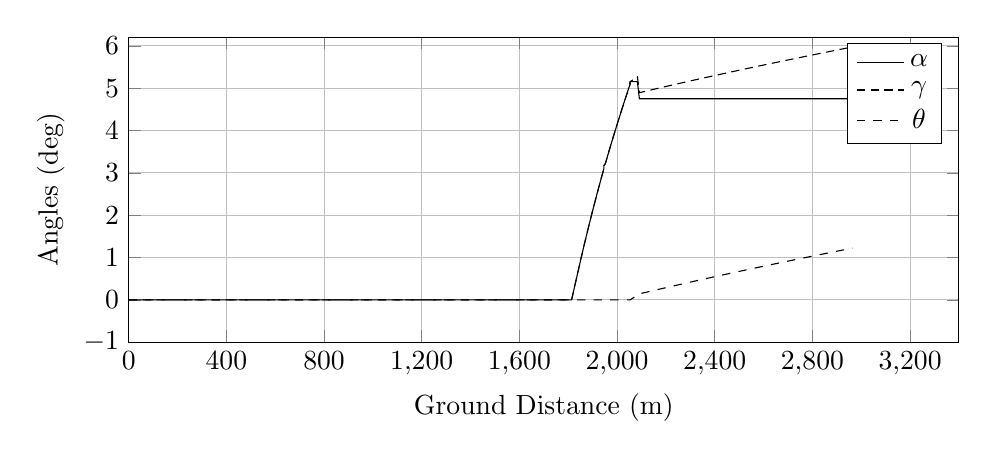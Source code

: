 %Angles_vs_GroundDistance
\begin{tikzpicture}

\begin{axis}[
width=\textwidth,
height=0.45\textwidth,
scaled ticks=false, tick label style={/pgf/number format/fixed},
xmin=0.0,
xmax=3400,
xtick={0,400,800,1200,1600,2000,2400,2800,3200},
xlabel={Ground Distance (m)},
xmajorgrids,
ymin=-1.0,
ymax=6.206,
ylabel={Angles (deg)},
ytick={-1,0,1,2,3,4,5,6},
ymajorgrids,
legend entries = {$\alpha$\\$\gamma$\\$\theta$\\}
]

\addplot [
color=black,
solid
]
table[row sep=crcr]{
1.36E-8	0.0\\
2.033E-7	0.0\\
1.849E-6	0.0\\
9.983E-6	0.0\\
4.135E-5	0.0\\
1.247E-4	0.0\\
2.844E-4	0.0\\
5.588E-4	0.0\\
9.398E-4	0.0\\
0.001	0.0\\
0.002	0.0\\
0.003	0.0\\
0.003	0.0\\
0.004	0.0\\
0.005	0.0\\
0.006	0.0\\
0.008	0.0\\
0.009	0.0\\
0.01	0.0\\
0.012	0.0\\
0.013	0.0\\
0.015	0.0\\
0.017	0.0\\
0.018	0.0\\
0.02	0.0\\
0.022	0.0\\
0.025	0.0\\
0.027	0.0\\
0.029	0.0\\
0.032	0.0\\
0.034	0.0\\
0.037	0.0\\
0.04	0.0\\
0.042	0.0\\
0.045	0.0\\
0.048	0.0\\
0.052	0.0\\
0.055	0.0\\
0.058	0.0\\
0.062	0.0\\
0.065	0.0\\
0.069	0.0\\
0.073	0.0\\
0.077	0.0\\
0.08	0.0\\
0.085	0.0\\
0.089	0.0\\
0.093	0.0\\
0.097	0.0\\
0.102	0.0\\
0.107	0.0\\
0.111	0.0\\
0.116	0.0\\
0.121	0.0\\
0.126	0.0\\
0.131	0.0\\
0.136	0.0\\
0.142	0.0\\
0.147	0.0\\
0.153	0.0\\
0.158	0.0\\
0.164	0.0\\
0.17	0.0\\
0.176	0.0\\
0.182	0.0\\
0.188	0.0\\
0.195	0.0\\
0.201	0.0\\
0.208	0.0\\
0.214	0.0\\
0.221	0.0\\
0.228	0.0\\
0.235	0.0\\
0.242	0.0\\
0.25	0.0\\
0.257	0.0\\
0.264	0.0\\
0.272	0.0\\
0.28	0.0\\
0.287	0.0\\
0.296	0.0\\
0.304	0.0\\
0.312	0.0\\
0.32	0.0\\
0.329	0.0\\
0.337	0.0\\
0.346	0.0\\
0.355	0.0\\
0.363	0.0\\
0.372	0.0\\
0.382	0.0\\
0.391	0.0\\
0.4	0.0\\
0.41	0.0\\
0.419	0.0\\
0.429	0.0\\
0.439	0.0\\
0.449	0.0\\
0.459	0.0\\
0.469	0.0\\
0.48	0.0\\
0.49	0.0\\
0.501	0.0\\
0.511	0.0\\
0.522	0.0\\
0.533	0.0\\
0.545	0.0\\
0.556	0.0\\
0.567	0.0\\
0.579	0.0\\
0.59	0.0\\
0.602	0.0\\
0.614	0.0\\
0.626	0.0\\
0.638	0.0\\
0.65	0.0\\
0.663	0.0\\
0.675	0.0\\
0.689	0.0\\
0.702	0.0\\
0.715	0.0\\
0.728	0.0\\
0.742	0.0\\
0.755	0.0\\
0.769	0.0\\
0.783	0.0\\
0.797	0.0\\
0.811	0.0\\
0.825	0.0\\
0.84	0.0\\
0.854	0.0\\
0.869	0.0\\
0.884	0.0\\
0.899	0.0\\
0.914	0.0\\
0.929	0.0\\
0.945	0.0\\
0.961	0.0\\
0.976	0.0\\
0.992	0.0\\
1.007	0.0\\
1.023	0.0\\
1.04	0.0\\
1.056	0.0\\
1.073	0.0\\
1.09	0.0\\
1.107	0.0\\
1.124	0.0\\
1.142	0.0\\
1.159	0.0\\
1.177	0.0\\
1.195	0.0\\
1.213	0.0\\
1.231	0.0\\
1.249	0.0\\
1.268	0.0\\
1.286	0.0\\
1.305	0.0\\
1.323	0.0\\
1.342	0.0\\
1.361	0.0\\
1.382	0.0\\
1.401	0.0\\
1.421	0.0\\
1.441	0.0\\
1.461	0.0\\
1.482	0.0\\
1.502	0.0\\
1.522	0.0\\
1.544	0.0\\
1.565	0.0\\
1.586	0.0\\
1.607	0.0\\
1.629	0.0\\
1.651	0.0\\
1.673	0.0\\
1.695	0.0\\
1.717	0.0\\
1.739	0.0\\
1.762	0.0\\
1.785	0.0\\
1.808	0.0\\
1.831	0.0\\
1.854	0.0\\
1.878	0.0\\
1.902	0.0\\
1.925	0.0\\
1.95	0.0\\
1.975	0.0\\
1.999	0.0\\
2.025	0.0\\
2.049	0.0\\
2.074	0.0\\
2.1	0.0\\
2.125	0.0\\
2.15	0.0\\
2.176	0.0\\
2.202	0.0\\
2.228	0.0\\
2.254	0.0\\
2.281	0.0\\
2.308	0.0\\
2.335	0.0\\
2.362	0.0\\
2.39	0.0\\
2.417	0.0\\
2.445	0.0\\
2.474	0.0\\
2.502	0.0\\
2.53	0.0\\
2.559	0.0\\
2.588	0.0\\
2.618	0.0\\
2.648	0.0\\
2.677	0.0\\
2.706	0.0\\
2.736	0.0\\
2.766	0.0\\
2.796	0.0\\
2.827	0.0\\
2.859	0.0\\
2.89	0.0\\
2.922	0.0\\
2.953	0.0\\
2.985	0.0\\
3.017	0.0\\
3.049	0.0\\
3.081	0.0\\
3.113	0.0\\
3.145	0.0\\
3.179	0.0\\
3.211	0.0\\
3.246	0.0\\
3.28	0.0\\
3.314	0.0\\
3.349	0.0\\
3.383	0.0\\
3.418	0.0\\
3.454	0.0\\
3.489	0.0\\
3.524	0.0\\
3.561	0.0\\
3.597	0.0\\
3.633	0.0\\
3.669	0.0\\
3.707	0.0\\
3.743	0.0\\
3.781	0.0\\
3.819	0.0\\
3.856	0.0\\
3.895	0.0\\
3.933	0.0\\
3.972	0.0\\
4.01	0.0\\
4.049	0.0\\
4.089	0.0\\
4.129	0.0\\
4.168	0.0\\
4.208	0.0\\
4.248	0.0\\
4.288	0.0\\
4.329	0.0\\
4.369	0.0\\
4.41	0.0\\
4.452	0.0\\
4.493	0.0\\
4.536	0.0\\
4.578	0.0\\
4.62	0.0\\
4.662	0.0\\
4.706	0.0\\
4.749	0.0\\
4.792	0.0\\
4.836	0.0\\
4.881	0.0\\
4.925	0.0\\
4.97	0.0\\
5.015	0.0\\
5.06	0.0\\
5.106	0.0\\
5.152	0.0\\
5.197	0.0\\
5.244	0.0\\
5.29	0.0\\
5.336	0.0\\
5.383	0.0\\
5.43	0.0\\
5.477	0.0\\
5.526	0.0\\
5.574	0.0\\
5.623	0.0\\
5.671	0.0\\
5.72	0.0\\
5.771	0.0\\
5.821	0.0\\
5.87	0.0\\
5.921	0.0\\
5.971	0.0\\
6.021	0.0\\
6.071	0.0\\
6.123	0.0\\
6.174	0.0\\
6.226	0.0\\
6.278	0.0\\
6.332	0.0\\
6.384	0.0\\
6.437	0.0\\
6.489	0.0\\
6.543	0.0\\
6.597	0.0\\
6.65	0.0\\
6.705	0.0\\
6.759	0.0\\
6.814	0.0\\
6.87	0.0\\
6.925	0.0\\
6.981	0.0\\
7.038	0.0\\
7.095	0.0\\
7.151	0.0\\
7.209	0.0\\
7.267	0.0\\
7.325	0.0\\
7.383	0.0\\
7.442	0.0\\
7.502	0.0\\
7.562	0.0\\
7.622	0.0\\
7.683	0.0\\
7.743	0.0\\
7.803	0.0\\
7.864	0.0\\
7.925	0.0\\
7.987	0.0\\
8.048	0.0\\
8.109	0.0\\
8.173	0.0\\
8.236	0.0\\
8.3	0.0\\
8.363	0.0\\
8.428	0.0\\
8.491	0.0\\
8.557	0.0\\
8.623	0.0\\
8.688	0.0\\
8.754	0.0\\
8.821	0.0\\
8.889	0.0\\
8.957	0.0\\
9.025	0.0\\
9.093	0.0\\
9.16	0.0\\
9.227	0.0\\
9.296	0.0\\
9.364	0.0\\
9.433	0.0\\
9.504	0.0\\
9.575	0.0\\
9.644	0.0\\
9.716	0.0\\
9.787	0.0\\
9.858	0.0\\
9.93	0.0\\
10.002	0.0\\
10.075	0.0\\
10.147	0.0\\
10.221	0.0\\
10.294	0.0\\
10.367	0.0\\
10.441	0.0\\
10.516	0.0\\
10.591	0.0\\
10.667	0.0\\
10.743	0.0\\
10.82	0.0\\
10.897	0.0\\
10.974	0.0\\
11.051	0.0\\
11.128	0.0\\
11.208	0.0\\
11.287	0.0\\
11.366	0.0\\
11.446	0.0\\
11.527	0.0\\
11.607	0.0\\
11.688	0.0\\
11.77	0.0\\
11.851	0.0\\
11.933	0.0\\
12.017	0.0\\
12.1	0.0\\
12.185	0.0\\
12.271	0.0\\
12.354	0.0\\
12.44	0.0\\
12.526	0.0\\
12.611	0.0\\
12.696	0.0\\
12.785	0.0\\
12.871	0.0\\
12.958	0.0\\
13.046	0.0\\
13.133	0.0\\
13.221	0.0\\
13.31	0.0\\
13.4	0.0\\
13.489	0.0\\
13.578	0.0\\
13.667	0.0\\
13.758	0.0\\
13.848	0.0\\
13.939	0.0\\
14.031	0.0\\
14.124	0.0\\
14.215	0.0\\
14.308	0.0\\
14.401	0.0\\
14.495	0.0\\
14.589	0.0\\
14.683	0.0\\
14.779	0.0\\
14.874	0.0\\
14.97	0.0\\
15.069	0.0\\
15.164	0.0\\
15.26	0.0\\
15.357	0.0\\
15.455	0.0\\
15.553	0.0\\
15.653	0.0\\
15.755	0.0\\
15.856	0.0\\
15.958	0.0\\
16.06	0.0\\
16.164	0.0\\
16.267	0.0\\
16.369	0.0\\
16.472	0.0\\
16.577	0.0\\
16.679	0.0\\
16.784	0.0\\
16.89	0.0\\
16.997	0.0\\
17.104	0.0\\
17.211	0.0\\
17.319	0.0\\
17.424	0.0\\
17.532	0.0\\
17.64	0.0\\
17.749	0.0\\
17.857	0.0\\
17.969	0.0\\
18.08	0.0\\
18.189	0.0\\
18.302	0.0\\
18.413	0.0\\
18.526	0.0\\
18.637	0.0\\
18.751	0.0\\
18.865	0.0\\
18.98	0.0\\
19.094	0.0\\
19.209	0.0\\
19.323	0.0\\
19.438	0.0\\
19.556	0.0\\
19.672	0.0\\
19.789	0.0\\
19.907	0.0\\
20.024	0.0\\
20.143	0.0\\
20.264	0.0\\
20.384	0.0\\
20.504	0.0\\
20.623	0.0\\
20.745	0.0\\
20.866	0.0\\
20.987	0.0\\
21.113	0.0\\
21.236	0.0\\
21.36	0.0\\
21.484	0.0\\
21.608	0.0\\
21.732	0.0\\
21.858	0.0\\
21.985	0.0\\
22.112	0.0\\
22.237	0.0\\
22.363	0.0\\
22.489	0.0\\
22.616	0.0\\
22.744	0.0\\
22.875	0.0\\
23.004	0.0\\
23.131	0.0\\
23.258	0.0\\
23.389	0.0\\
23.52	0.0\\
23.653	0.0\\
23.783	0.0\\
23.918	0.0\\
24.051	0.0\\
24.182	0.0\\
24.315	0.0\\
24.45	0.0\\
24.585	0.0\\
24.721	0.0\\
24.857	0.0\\
24.995	0.0\\
25.13	0.0\\
25.271	0.0\\
25.407	0.0\\
25.543	0.0\\
25.683	0.0\\
25.821	0.0\\
25.96	0.0\\
25.988	0.0\\
26.056	0.0\\
26.062	0.0\\
26.067	0.0\\
26.072	0.0\\
26.073	0.0\\
26.075	0.0\\
26.08	0.0\\
26.102	0.0\\
26.183	0.0\\
26.3	0.0\\
26.428	0.0\\
26.558	0.0\\
26.688	0.0\\
26.819	0.0\\
26.952	0.0\\
27.084	0.0\\
27.217	0.0\\
27.351	0.0\\
27.483	0.0\\
27.618	0.0\\
27.752	0.0\\
27.887	0.0\\
28.023	0.0\\
28.159	0.0\\
28.296	0.0\\
28.435	0.0\\
28.571	0.0\\
28.71	0.0\\
28.85	0.0\\
28.989	0.0\\
29.129	0.0\\
29.272	0.0\\
29.413	0.0\\
29.555	0.0\\
29.7	0.0\\
29.842	0.0\\
29.985	0.0\\
30.129	0.0\\
30.275	0.0\\
30.422	0.0\\
30.569	0.0\\
30.717	0.0\\
30.865	0.0\\
31.012	0.0\\
31.162	0.0\\
31.314	0.0\\
31.463	0.0\\
31.612	0.0\\
31.763	0.0\\
31.915	0.0\\
32.067	0.0\\
32.219	0.0\\
32.372	0.0\\
32.525	0.0\\
32.677	0.0\\
32.83	0.0\\
32.986	0.0\\
33.143	0.0\\
33.3	0.0\\
33.458	0.0\\
33.614	0.0\\
33.77	0.0\\
33.929	0.0\\
34.088	0.0\\
34.248	0.0\\
34.407	0.0\\
34.565	0.0\\
34.724	0.0\\
34.887	0.0\\
35.049	0.0\\
35.21	0.0\\
35.37	0.0\\
35.532	0.0\\
35.693	0.0\\
35.855	0.0\\
36.023	0.0\\
36.191	0.0\\
36.357	0.0\\
36.521	0.0\\
36.688	0.0\\
36.854	0.0\\
37.025	0.0\\
37.192	0.0\\
37.361	0.0\\
37.529	0.0\\
37.697	0.0\\
37.868	0.0\\
38.038	0.0\\
38.209	0.0\\
38.379	0.0\\
38.553	0.0\\
38.723	0.0\\
38.898	0.0\\
39.071	0.0\\
39.244	0.0\\
39.42	0.0\\
39.592	0.0\\
39.765	0.0\\
39.943	0.0\\
40.117	0.0\\
40.295	0.0\\
40.472	0.0\\
40.648	0.0\\
40.824	0.0\\
41.004	0.0\\
41.182	0.0\\
41.36	0.0\\
41.54	0.0\\
41.723	0.0\\
41.903	0.0\\
42.085	0.0\\
42.267	0.0\\
42.447	0.0\\
42.631	0.0\\
42.81	0.0\\
42.993	0.0\\
43.179	0.0\\
43.363	0.0\\
43.548	0.0\\
43.734	0.0\\
43.918	0.0\\
44.105	0.0\\
44.293	0.0\\
44.481	0.0\\
44.669	0.0\\
44.859	0.0\\
45.047	0.0\\
45.237	0.0\\
45.428	0.0\\
45.616	0.0\\
45.807	0.0\\
45.999	0.0\\
46.188	0.0\\
46.381	0.0\\
46.573	0.0\\
46.766	0.0\\
46.959	0.0\\
47.153	0.0\\
47.345	0.0\\
47.539	0.0\\
47.732	0.0\\
47.928	0.0\\
48.123	0.0\\
48.321	0.0\\
48.517	0.0\\
48.713	0.0\\
48.913	0.0\\
49.112	0.0\\
49.312	0.0\\
49.51	0.0\\
49.712	0.0\\
49.91	0.0\\
50.112	0.0\\
50.309	0.0\\
50.508	0.0\\
50.709	0.0\\
50.912	0.0\\
51.116	0.0\\
51.321	0.0\\
51.525	0.0\\
51.729	0.0\\
51.934	0.0\\
52.14	0.0\\
52.345	0.0\\
52.551	0.0\\
52.757	0.0\\
52.965	0.0\\
53.175	0.0\\
53.382	0.0\\
53.592	0.0\\
53.804	0.0\\
54.015	0.0\\
54.224	0.0\\
54.432	0.0\\
54.643	0.0\\
54.855	0.0\\
55.066	0.0\\
55.28	0.0\\
55.492	0.0\\
55.704	0.0\\
55.917	0.0\\
56.132	0.0\\
56.347	0.0\\
56.559	0.0\\
56.776	0.0\\
56.995	0.0\\
57.215	0.0\\
57.435	0.0\\
57.654	0.0\\
57.873	0.0\\
58.091	0.0\\
58.312	0.0\\
58.532	0.0\\
58.755	0.0\\
58.977	0.0\\
59.199	0.0\\
59.421	0.0\\
59.645	0.0\\
59.869	0.0\\
60.094	0.0\\
60.318	0.0\\
60.542	0.0\\
60.767	0.0\\
60.996	0.0\\
61.224	0.0\\
61.453	0.0\\
61.684	0.0\\
61.914	0.0\\
62.145	0.0\\
62.376	0.0\\
62.607	0.0\\
62.841	0.0\\
63.075	0.0\\
63.312	0.0\\
63.546	0.0\\
63.782	0.0\\
64.017	0.0\\
64.254	0.0\\
64.493	0.0\\
64.731	0.0\\
64.969	0.0\\
65.211	0.0\\
65.451	0.0\\
65.69	0.0\\
65.93	0.0\\
66.172	0.0\\
66.414	0.0\\
66.656	0.0\\
66.899	0.0\\
67.144	0.0\\
67.388	0.0\\
67.633	0.0\\
67.879	0.0\\
68.126	0.0\\
68.373	0.0\\
68.622	0.0\\
68.871	0.0\\
69.12	0.0\\
69.368	0.0\\
69.62	0.0\\
69.872	0.0\\
70.128	0.0\\
70.379	0.0\\
70.634	0.0\\
70.892	0.0\\
71.146	0.0\\
71.402	0.0\\
71.662	0.0\\
71.925	0.0\\
72.185	0.0\\
72.446	0.0\\
72.706	0.0\\
72.967	0.0\\
73.229	0.0\\
73.491	0.0\\
73.754	0.0\\
74.019	0.0\\
74.285	0.0\\
74.554	0.0\\
74.823	0.0\\
75.094	0.0\\
75.364	0.0\\
75.635	0.0\\
75.908	0.0\\
76.182	0.0\\
76.456	0.0\\
76.73	0.0\\
77.004	0.0\\
77.286	0.0\\
77.568	0.0\\
77.846	0.0\\
78.125	0.0\\
78.406	0.0\\
78.686	0.0\\
78.969	0.0\\
79.256	0.0\\
79.542	0.0\\
79.827	0.0\\
80.113	0.0\\
80.404	0.0\\
80.691	0.0\\
80.981	0.0\\
81.272	0.0\\
81.567	0.0\\
81.862	0.0\\
82.157	0.0\\
82.45	0.0\\
82.745	0.0\\
83.043	0.0\\
83.342	0.0\\
83.644	0.0\\
83.947	0.0\\
84.251	0.0\\
84.552	0.0\\
84.857	0.0\\
85.165	0.0\\
85.471	0.0\\
85.779	0.0\\
86.089	0.0\\
86.403	0.0\\
86.712	0.0\\
87.027	0.0\\
87.342	0.0\\
87.658	0.0\\
87.98	0.0\\
88.297	0.0\\
88.618	0.0\\
88.936	0.0\\
89.257	0.0\\
89.579	0.0\\
89.9	0.0\\
90.225	0.0\\
90.55	0.0\\
90.878	0.0\\
91.207	0.0\\
91.541	0.0\\
91.87	0.0\\
92.201	0.0\\
92.534	0.0\\
92.864	0.0\\
93.197	0.0\\
93.531	0.0\\
93.867	0.0\\
94.205	0.0\\
94.542	0.0\\
94.885	0.0\\
95.228	0.0\\
95.571	0.0\\
95.914	0.0\\
96.255	0.0\\
96.597	0.0\\
96.938	0.0\\
97.282	0.0\\
97.622	0.0\\
97.966	0.0\\
98.313	0.0\\
98.659	0.0\\
99.001	0.0\\
99.351	0.0\\
99.698	0.0\\
100.047	0.0\\
100.392	0.0\\
100.743	0.0\\
101.089	0.0\\
101.435	0.0\\
101.784	0.0\\
102.132	0.0\\
102.475	0.0\\
102.822	0.0\\
103.167	0.0\\
103.515	0.0\\
103.864	0.0\\
104.21	0.0\\
104.552	0.0\\
104.897	0.0\\
105.241	0.0\\
105.584	0.0\\
105.926	0.0\\
106.273	0.0\\
106.615	0.0\\
106.959	0.0\\
107.3	0.0\\
107.641	0.0\\
107.983	0.0\\
108.325	0.0\\
108.394	0.0\\
108.405	0.0\\
108.416	0.0\\
108.425	0.0\\
108.443	0.0\\
108.52	0.0\\
108.701	0.0\\
108.994	0.0\\
109.302	0.0\\
109.609	0.0\\
109.916	0.0\\
110.229	0.0\\
110.541	0.0\\
110.854	0.0\\
111.174	0.0\\
111.494	0.0\\
111.812	0.0\\
112.131	0.0\\
112.452	0.0\\
112.775	0.0\\
113.1	0.0\\
113.43	0.0\\
113.76	0.0\\
114.091	0.0\\
114.425	0.0\\
114.76	0.0\\
115.095	0.0\\
115.434	0.0\\
115.775	0.0\\
116.117	0.0\\
116.462	0.0\\
116.808	0.0\\
117.157	0.0\\
117.506	0.0\\
117.854	0.0\\
118.205	0.0\\
118.559	0.0\\
118.913	0.0\\
119.27	0.0\\
119.63	0.0\\
119.99	0.0\\
120.347	0.0\\
120.714	0.0\\
121.081	0.0\\
121.447	0.0\\
121.815	0.0\\
122.185	0.0\\
122.554	0.0\\
122.925	0.0\\
123.296	0.0\\
123.67	0.0\\
124.047	0.0\\
124.424	0.0\\
124.802	0.0\\
125.182	0.0\\
125.559	0.0\\
125.939	0.0\\
126.32	0.0\\
126.701	0.0\\
127.081	0.0\\
127.462	0.0\\
127.844	0.0\\
128.227	0.0\\
128.61	0.0\\
128.996	0.0\\
129.378	0.0\\
129.761	0.0\\
130.145	0.0\\
130.53	0.0\\
130.917	0.0\\
131.294	0.0\\
131.675	0.0\\
132.058	0.0\\
132.441	0.0\\
132.827	0.0\\
133.21	0.0\\
133.594	0.0\\
133.976	0.0\\
134.361	0.0\\
134.745	0.0\\
135.129	0.0\\
135.514	0.0\\
135.898	0.0\\
136.282	0.0\\
136.664	0.0\\
137.047	0.0\\
137.428	0.0\\
137.813	0.0\\
138.197	0.0\\
138.581	0.0\\
138.966	0.0\\
139.35	0.0\\
139.734	0.0\\
140.116	0.0\\
140.5	0.0\\
140.882	0.0\\
141.262	0.0\\
141.643	0.0\\
142.027	0.0\\
142.411	0.0\\
142.794	0.0\\
143.176	0.0\\
143.56	0.0\\
143.942	0.0\\
144.324	0.0\\
144.707	0.0\\
145.087	0.0\\
145.469	0.0\\
145.85	0.0\\
146.231	0.0\\
146.615	0.0\\
146.998	0.0\\
147.384	0.0\\
147.767	0.0\\
148.152	0.0\\
148.536	0.0\\
148.92	0.0\\
149.304	0.0\\
149.688	0.0\\
150.071	0.0\\
150.456	0.0\\
150.845	0.0\\
151.229	0.0\\
151.615	0.0\\
151.998	0.0\\
152.383	0.0\\
152.769	0.0\\
153.156	0.0\\
153.543	0.0\\
153.931	0.0\\
154.318	0.0\\
154.704	0.0\\
155.089	0.0\\
155.476	0.0\\
155.866	0.0\\
156.254	0.0\\
156.642	0.0\\
157.03	0.0\\
157.421	0.0\\
157.811	0.0\\
158.199	0.0\\
158.589	0.0\\
158.979	0.0\\
159.371	0.0\\
159.761	0.0\\
160.152	0.0\\
160.541	0.0\\
160.933	0.0\\
161.326	0.0\\
161.718	0.0\\
162.112	0.0\\
162.506	0.0\\
162.899	0.0\\
163.293	0.0\\
163.689	0.0\\
164.085	0.0\\
164.483	0.0\\
164.879	0.0\\
165.273	0.0\\
165.671	0.0\\
166.069	0.0\\
166.47	0.0\\
166.872	0.0\\
167.271	0.0\\
167.672	0.0\\
168.071	0.0\\
168.472	0.0\\
168.875	0.0\\
169.279	0.0\\
169.681	0.0\\
170.088	0.0\\
170.493	0.0\\
170.898	0.0\\
171.305	0.0\\
171.71	0.0\\
172.116	0.0\\
172.525	0.0\\
172.933	0.0\\
173.342	0.0\\
173.754	0.0\\
174.165	0.0\\
174.579	0.0\\
174.991	0.0\\
175.401	0.0\\
175.815	0.0\\
176.228	0.0\\
176.642	0.0\\
177.057	0.0\\
177.475	0.0\\
177.893	0.0\\
178.31	0.0\\
178.728	0.0\\
179.145	0.0\\
179.565	0.0\\
179.987	0.0\\
180.41	0.0\\
180.834	0.0\\
181.26	0.0\\
181.684	0.0\\
181.893	0.0\\
182.111	0.0\\
182.537	0.0\\
183.424	0.0\\
184.301	0.0\\
185.174	0.0\\
186.051	0.0\\
186.939	0.0\\
187.824	0.0\\
188.721	0.0\\
189.61	0.0\\
190.501	0.0\\
191.389	0.0\\
192.281	0.0\\
193.188	0.0\\
194.089	0.0\\
194.997	0.0\\
195.895	0.0\\
196.797	0.0\\
197.707	0.0\\
198.612	0.0\\
199.526	0.0\\
200.439	0.0\\
201.346	0.0\\
202.261	0.0\\
203.18	0.0\\
204.102	0.0\\
205.014	0.0\\
205.94	0.0\\
206.864	0.0\\
207.792	0.0\\
208.728	0.0\\
209.66	0.0\\
210.599	0.0\\
211.543	0.0\\
212.489	0.0\\
213.428	0.0\\
214.373	0.0\\
215.316	0.0\\
216.269	0.0\\
217.223	0.0\\
218.179	0.0\\
219.134	0.0\\
220.09	0.0\\
221.054	0.0\\
222.019	0.0\\
222.987	0.0\\
223.959	0.0\\
224.935	0.0\\
225.912	0.0\\
226.897	0.0\\
227.878	0.0\\
228.866	0.0\\
229.858	0.0\\
230.849	0.0\\
231.835	0.0\\
232.836	0.0\\
233.841	0.0\\
234.845	0.0\\
235.851	0.0\\
236.862	0.0\\
237.87	0.0\\
238.883	0.0\\
239.887	0.0\\
240.907	0.0\\
241.926	0.0\\
242.95	0.0\\
243.987	0.0\\
245.016	0.0\\
246.059	0.0\\
247.097	0.0\\
248.14	0.0\\
249.183	0.0\\
250.237	0.0\\
251.289	0.0\\
252.346	0.0\\
253.401	0.0\\
254.474	0.0\\
255.553	0.0\\
256.621	0.0\\
257.692	0.0\\
258.78	0.0\\
259.862	0.0\\
260.94	0.0\\
262.023	0.0\\
263.111	0.0\\
264.212	0.0\\
265.312	0.0\\
266.409	0.0\\
267.513	0.0\\
268.63	0.0\\
269.759	0.0\\
270.89	0.0\\
272.012	0.0\\
273.137	0.0\\
274.27	0.0\\
275.414	0.0\\
276.554	0.0\\
277.697	0.0\\
278.857	0.0\\
280.025	0.0\\
281.203	0.0\\
282.379	0.0\\
283.557	0.0\\
284.742	0.0\\
285.933	0.0\\
287.129	0.0\\
288.315	0.0\\
289.506	0.0\\
290.718	0.0\\
291.924	0.0\\
293.137	0.0\\
294.378	0.0\\
295.624	0.0\\
296.871	0.0\\
298.123	0.0\\
299.351	0.0\\
300.608	0.0\\
301.876	0.0\\
303.153	0.0\\
304.417	0.0\\
305.709	0.0\\
306.998	0.0\\
308.287	0.0\\
309.567	0.0\\
310.848	0.0\\
312.15	0.0\\
313.456	0.0\\
314.755	0.0\\
316.075	0.0\\
317.41	0.0\\
318.732	0.0\\
320.056	0.0\\
321.38	0.0\\
322.688	0.0\\
324.046	0.0\\
325.391	0.0\\
326.737	0.0\\
328.067	0.0\\
329.402	0.0\\
330.745	0.0\\
332.071	0.0\\
333.417	0.0\\
334.747	0.0\\
336.087	0.0\\
337.421	0.0\\
338.755	0.0\\
340.081	0.0\\
341.399	0.0\\
342.722	0.0\\
344.041	0.0\\
345.353	0.0\\
346.656	0.0\\
347.965	0.0\\
349.269	0.0\\
350.567	0.0\\
351.867	0.0\\
353.15	0.0\\
354.427	0.0\\
355.708	0.0\\
356.984	0.0\\
358.258	0.0\\
358.511	0.0\\
358.648	0.0\\
358.732	0.0\\
358.973	0.0\\
359.0	0.0\\
359.018	0.0\\
359.029	0.0\\
359.04	0.0\\
359.093	0.0\\
359.312	0.0\\
359.967	0.0\\
361.014	0.0\\
362.103	0.0\\
363.206	0.0\\
364.308	0.0\\
365.419	0.0\\
366.533	0.0\\
367.646	0.0\\
368.766	0.0\\
369.898	0.0\\
371.033	0.0\\
372.179	0.0\\
373.32	0.0\\
374.478	0.0\\
375.645	0.0\\
376.821	0.0\\
377.999	0.0\\
379.187	0.0\\
380.378	0.0\\
381.576	0.0\\
382.775	0.0\\
383.981	0.0\\
385.193	0.0\\
386.413	0.0\\
387.642	0.0\\
388.867	0.0\\
390.105	0.0\\
391.361	0.0\\
392.621	0.0\\
393.887	0.0\\
395.152	0.0\\
396.427	0.0\\
397.708	0.0\\
398.997	0.0\\
400.294	0.0\\
401.587	0.0\\
402.893	0.0\\
404.203	0.0\\
405.513	0.0\\
406.819	0.0\\
408.143	0.0\\
409.462	0.0\\
410.787	0.0\\
412.099	0.0\\
413.41	0.0\\
414.733	0.0\\
416.06	0.0\\
417.38	0.0\\
418.701	0.0\\
420.019	0.0\\
421.339	0.0\\
422.668	0.0\\
423.983	0.0\\
425.287	0.0\\
426.587	0.0\\
427.904	0.0\\
429.215	0.0\\
430.508	0.0\\
431.806	0.0\\
433.108	0.0\\
434.412	0.0\\
435.706	0.0\\
437.0	0.0\\
438.287	0.0\\
439.579	0.0\\
440.863	0.0\\
442.148	0.0\\
443.425	0.0\\
444.7	0.0\\
445.976	0.0\\
447.249	0.0\\
448.523	0.0\\
449.797	0.0\\
451.073	0.0\\
452.338	0.0\\
453.595	0.0\\
454.855	0.0\\
456.109	0.0\\
457.375	0.0\\
458.628	0.0\\
459.883	0.0\\
461.15	0.0\\
462.4	0.0\\
463.658	0.0\\
464.907	0.0\\
466.157	0.0\\
467.405	0.0\\
468.645	0.0\\
469.886	0.0\\
471.121	0.0\\
472.369	0.0\\
473.613	0.0\\
474.847	0.0\\
476.092	0.0\\
477.333	0.0\\
478.572	0.0\\
479.801	0.0\\
481.038	0.0\\
482.274	0.0\\
483.508	0.0\\
484.736	0.0\\
485.97	0.0\\
487.204	0.0\\
488.438	0.0\\
489.666	0.0\\
490.903	0.0\\
492.128	0.0\\
493.356	0.0\\
494.581	0.0\\
495.813	0.0\\
497.039	0.0\\
498.267	0.0\\
499.503	0.0\\
500.737	0.0\\
501.97	0.0\\
503.198	0.0\\
504.424	0.0\\
505.654	0.0\\
506.88	0.0\\
508.103	0.0\\
509.33	0.0\\
510.55	0.0\\
511.776	0.0\\
513.007	0.0\\
514.237	0.0\\
515.465	0.0\\
516.693	0.0\\
517.918	0.0\\
519.145	0.0\\
520.369	0.0\\
521.596	0.0\\
522.819	0.0\\
524.05	0.0\\
525.278	0.0\\
526.504	0.0\\
527.731	0.0\\
528.968	0.0\\
530.19	0.0\\
531.42	0.0\\
532.651	0.0\\
533.886	0.0\\
535.119	0.0\\
536.354	0.0\\
537.601	0.0\\
538.84	0.0\\
540.073	0.0\\
541.308	0.0\\
542.545	0.0\\
543.78	0.0\\
545.021	0.0\\
546.264	0.0\\
547.502	0.0\\
548.743	0.0\\
549.98	0.0\\
551.221	0.0\\
552.462	0.0\\
553.71	0.0\\
554.951	0.0\\
556.199	0.0\\
557.445	0.0\\
558.691	0.0\\
559.937	0.0\\
561.19	0.0\\
562.439	0.0\\
563.685	0.0\\
564.93	0.0\\
566.186	0.0\\
567.434	0.0\\
568.693	0.0\\
569.955	0.0\\
571.208	0.0\\
572.463	0.0\\
573.726	0.0\\
574.985	0.0\\
576.246	0.0\\
577.504	0.0\\
578.771	0.0\\
580.042	0.0\\
581.306	0.0\\
582.575	0.0\\
583.847	0.0\\
585.114	0.0\\
586.382	0.0\\
587.657	0.0\\
588.931	0.0\\
590.209	0.0\\
591.489	0.0\\
592.771	0.0\\
594.046	0.0\\
595.323	0.0\\
596.605	0.0\\
597.889	0.0\\
599.175	0.0\\
600.469	0.0\\
601.756	0.0\\
603.051	0.0\\
604.344	0.0\\
605.64	0.0\\
606.935	0.0\\
608.229	0.0\\
609.53	0.0\\
610.831	0.0\\
612.137	0.0\\
613.446	0.0\\
614.748	0.0\\
616.053	0.0\\
617.355	0.0\\
618.669	0.0\\
619.978	0.0\\
621.293	0.0\\
622.614	0.0\\
623.933	0.0\\
625.264	0.0\\
626.588	0.0\\
627.914	0.0\\
629.236	0.0\\
630.564	0.0\\
631.895	0.0\\
633.226	0.0\\
634.567	0.0\\
635.898	0.0\\
637.232	0.0\\
638.571	0.0\\
639.917	0.0\\
641.257	0.0\\
642.611	0.0\\
643.966	0.0\\
645.313	0.0\\
646.66	0.0\\
648.01	0.0\\
649.363	0.0\\
650.718	0.0\\
652.079	0.0\\
653.449	0.0\\
654.812	0.0\\
656.174	0.0\\
657.545	0.0\\
658.92	0.0\\
660.296	0.0\\
661.666	0.0\\
663.052	0.0\\
664.436	0.0\\
665.829	0.0\\
667.216	0.0\\
668.605	0.0\\
669.999	0.0\\
671.399	0.0\\
672.797	0.0\\
674.205	0.0\\
675.606	0.0\\
677.012	0.0\\
678.433	0.0\\
679.844	0.0\\
681.264	0.0\\
682.676	0.0\\
684.095	0.0\\
685.516	0.0\\
686.943	0.0\\
688.369	0.0\\
689.803	0.0\\
691.244	0.0\\
692.686	0.0\\
694.131	0.0\\
695.574	0.0\\
697.022	0.0\\
698.481	0.0\\
699.933	0.0\\
701.386	0.0\\
702.843	0.0\\
704.31	0.0\\
705.783	0.0\\
707.259	0.0\\
708.732	0.0\\
710.208	0.0\\
711.695	0.0\\
713.185	0.0\\
714.68	0.0\\
716.169	0.0\\
717.662	0.0\\
719.169	0.0\\
720.68	0.0\\
722.194	0.0\\
723.712	0.0\\
725.227	0.0\\
726.748	0.0\\
728.27	0.0\\
729.797	0.0\\
731.334	0.0\\
732.876	0.0\\
734.415	0.0\\
735.957	0.0\\
737.501	0.0\\
739.057	0.0\\
740.621	0.0\\
742.183	0.0\\
743.763	0.0\\
745.341	0.0\\
746.923	0.0\\
748.507	0.0\\
750.097	0.0\\
751.696	0.0\\
753.304	0.0\\
754.905	0.0\\
756.513	0.0\\
758.126	0.0\\
759.75	0.0\\
761.38	0.0\\
763.017	0.0\\
764.655	0.0\\
766.304	0.0\\
767.961	0.0\\
769.627	0.0\\
771.292	0.0\\
772.956	0.0\\
774.627	0.0\\
776.314	0.0\\
777.998	0.0\\
779.691	0.0\\
781.386	0.0\\
783.094	0.0\\
784.809	0.0\\
786.541	0.0\\
788.275	0.0\\
790.01	0.0\\
791.758	0.0\\
793.51	0.0\\
795.276	0.0\\
797.056	0.0\\
798.844	0.0\\
800.637	0.0\\
802.442	0.0\\
804.267	0.0\\
806.093	0.0\\
807.932	0.0\\
809.789	0.0\\
811.643	0.0\\
813.516	0.0\\
815.399	0.0\\
817.295	0.0\\
819.214	0.0\\
821.134	0.0\\
823.068	0.0\\
825.025	0.0\\
826.988	0.0\\
828.968	0.0\\
830.956	0.0\\
832.969	0.0\\
835.011	0.0\\
837.048	0.0\\
839.114	0.0\\
841.188	0.0\\
843.295	0.0\\
845.427	0.0\\
847.589	0.0\\
849.775	0.0\\
851.985	0.0\\
854.232	0.0\\
856.49	0.0\\
858.76	0.0\\
861.066	0.0\\
863.414	0.0\\
865.799	0.0\\
868.18	0.0\\
870.607	0.0\\
873.047	0.0\\
875.499	0.0\\
877.922	0.0\\
880.326	0.0\\
882.705	0.0\\
885.05	0.0\\
887.388	0.0\\
889.689	0.0\\
891.974	0.0\\
894.233	0.0\\
896.482	0.0\\
898.699	0.0\\
900.894	0.0\\
903.066	0.0\\
905.228	0.0\\
907.367	0.0\\
909.471	0.0\\
911.588	0.0\\
913.662	0.0\\
915.72	0.0\\
917.779	0.0\\
919.811	0.0\\
921.825	0.0\\
923.83	0.0\\
925.829	0.0\\
927.821	0.0\\
929.788	0.0\\
931.751	0.0\\
933.698	0.0\\
935.638	0.0\\
937.564	0.0\\
939.484	0.0\\
941.389	0.0\\
941.768	0.0\\
942.005	0.0\\
942.163	0.0\\
942.264	0.0\\
942.341	0.0\\
942.42	0.0\\
942.493	0.0\\
942.557	0.0\\
942.588	0.0\\
942.616	0.0\\
942.754	0.0\\
943.225	0.0\\
944.647	0.0\\
946.467	0.0\\
948.309	0.0\\
950.18	0.0\\
952.059	0.0\\
953.953	0.0\\
955.854	0.0\\
957.772	0.0\\
959.7	0.0\\
961.642	0.0\\
963.598	0.0\\
965.57	0.0\\
967.567	0.0\\
969.568	0.0\\
971.578	0.0\\
973.618	0.0\\
975.671	0.0\\
977.749	0.0\\
979.842	0.0\\
981.956	0.0\\
984.084	0.0\\
986.239	0.0\\
988.412	0.0\\
990.618	0.0\\
992.827	0.0\\
995.051	0.0\\
997.313	0.0\\
999.586	0.0\\
1001.884	0.0\\
1004.18	0.0\\
1006.506	0.0\\
1008.83	0.0\\
1011.169	0.0\\
1013.495	0.0\\
1015.844	0.0\\
1018.184	0.0\\
1020.513	0.0\\
1022.843	0.0\\
1025.181	0.0\\
1027.496	0.0\\
1029.807	0.0\\
1032.093	0.0\\
1034.374	0.0\\
1036.62	0.0\\
1038.871	0.0\\
1041.097	0.0\\
1043.314	0.0\\
1045.516	0.0\\
1047.695	0.0\\
1049.882	0.0\\
1052.055	0.0\\
1054.201	0.0\\
1056.337	0.0\\
1058.476	0.0\\
1060.612	0.0\\
1062.725	0.0\\
1064.84	0.0\\
1066.929	0.0\\
1069.01	0.0\\
1071.083	0.0\\
1073.168	0.0\\
1075.229	0.0\\
1077.287	0.0\\
1079.337	0.0\\
1081.389	0.0\\
1083.425	0.0\\
1085.467	0.0\\
1087.504	0.0\\
1089.536	0.0\\
1091.557	0.0\\
1093.572	0.0\\
1095.579	0.0\\
1097.582	0.0\\
1099.58	0.0\\
1101.578	0.0\\
1103.571	0.0\\
1105.557	0.0\\
1107.546	0.0\\
1109.528	0.0\\
1111.51	0.0\\
1113.488	0.0\\
1115.454	0.0\\
1117.423	0.0\\
1119.386	0.0\\
1121.345	0.0\\
1123.295	0.0\\
1125.254	0.0\\
1127.202	0.0\\
1129.153	0.0\\
1131.094	0.0\\
1133.039	0.0\\
1134.981	0.0\\
1136.917	0.0\\
1138.857	0.0\\
1140.793	0.0\\
1142.727	0.0\\
1144.667	0.0\\
1146.602	0.0\\
1148.537	0.0\\
1150.471	0.0\\
1152.4	0.0\\
1154.33	0.0\\
1156.26	0.0\\
1158.186	0.0\\
1160.119	0.0\\
1162.041	0.0\\
1163.97	0.0\\
1165.891	0.0\\
1167.809	0.0\\
1169.725	0.0\\
1171.64	0.0\\
1173.562	0.0\\
1175.469	0.0\\
1177.389	0.0\\
1179.312	0.0\\
1181.226	0.0\\
1183.142	0.0\\
1185.053	0.0\\
1186.976	0.0\\
1188.894	0.0\\
1190.815	0.0\\
1192.736	0.0\\
1194.65	0.0\\
1196.564	0.0\\
1198.47	0.0\\
1200.379	0.0\\
1202.294	0.0\\
1204.211	0.0\\
1206.128	0.0\\
1208.038	0.0\\
1209.962	0.0\\
1211.881	0.0\\
1213.803	0.0\\
1215.72	0.0\\
1217.645	0.0\\
1219.559	0.0\\
1221.488	0.0\\
1223.399	0.0\\
1225.318	0.0\\
1227.254	0.0\\
1229.171	0.0\\
1231.09	0.0\\
1233.014	0.0\\
1234.936	0.0\\
1236.864	0.0\\
1238.795	0.0\\
1240.718	0.0\\
1242.648	0.0\\
1244.592	0.0\\
1246.52	0.0\\
1248.459	0.0\\
1250.398	0.0\\
1252.334	0.0\\
1254.283	0.0\\
1256.208	0.0\\
1258.148	0.0\\
1260.078	0.0\\
1262.021	0.0\\
1263.972	0.0\\
1265.919	0.0\\
1267.868	0.0\\
1269.813	0.0\\
1271.758	0.0\\
1273.699	0.0\\
1275.645	0.0\\
1277.592	0.0\\
1279.542	0.0\\
1281.492	0.0\\
1283.447	0.0\\
1285.4	0.0\\
1287.352	0.0\\
1289.317	0.0\\
1291.276	0.0\\
1293.229	0.0\\
1295.193	0.0\\
1297.153	0.0\\
1299.119	0.0\\
1301.088	0.0\\
1303.056	0.0\\
1305.026	0.0\\
1307.005	0.0\\
1308.973	0.0\\
1310.948	0.0\\
1312.927	0.0\\
1314.903	0.0\\
1316.884	0.0\\
1318.87	0.0\\
1320.864	0.0\\
1322.855	0.0\\
1324.843	0.0\\
1326.84	0.0\\
1328.834	0.0\\
1330.824	0.0\\
1332.825	0.0\\
1334.826	0.0\\
1336.832	0.0\\
1338.831	0.0\\
1340.846	0.0\\
1342.849	0.0\\
1344.867	0.0\\
1346.881	0.0\\
1348.895	0.0\\
1350.915	0.0\\
1352.938	0.0\\
1354.968	0.0\\
1356.996	0.0\\
1359.018	0.0\\
1361.041	0.0\\
1363.076	0.0\\
1365.114	0.0\\
1367.163	0.0\\
1369.204	0.0\\
1371.256	0.0\\
1373.304	0.0\\
1375.352	0.0\\
1377.399	0.0\\
1379.449	0.0\\
1381.504	0.0\\
1383.558	0.0\\
1385.617	0.0\\
1387.685	0.0\\
1389.757	0.0\\
1391.818	0.0\\
1393.885	0.0\\
1395.957	0.0\\
1398.042	0.0\\
1400.115	0.0\\
1402.199	0.0\\
1404.284	0.0\\
1406.381	0.0\\
1408.471	0.0\\
1410.574	0.0\\
1412.672	0.0\\
1414.777	0.0\\
1416.89	0.0\\
1419.0	0.0\\
1421.117	0.0\\
1423.231	0.0\\
1425.356	0.0\\
1427.492	0.0\\
1429.621	0.0\\
1431.751	0.0\\
1433.893	0.0\\
1436.033	0.0\\
1438.169	0.0\\
1440.318	0.0\\
1442.459	0.0\\
1444.596	0.0\\
1446.748	0.0\\
1448.899	0.0\\
1451.057	0.0\\
1453.219	0.0\\
1455.39	0.0\\
1457.565	0.0\\
1459.74	0.0\\
1461.913	0.0\\
1464.101	0.0\\
1466.291	0.0\\
1468.489	0.0\\
1470.697	0.0\\
1472.901	0.0\\
1475.107	0.0\\
1477.313	0.0\\
1479.521	0.0\\
1481.74	0.0\\
1483.957	0.0\\
1486.188	0.0\\
1488.414	0.0\\
1490.645	0.0\\
1492.879	0.0\\
1495.119	0.0\\
1497.363	0.0\\
1499.609	0.0\\
1501.871	0.0\\
1504.13	0.0\\
1506.391	0.0\\
1508.661	0.0\\
1510.937	0.0\\
1513.219	0.0\\
1515.492	0.0\\
1517.776	0.0\\
1520.072	0.0\\
1522.36	0.0\\
1524.664	0.0\\
1526.981	0.0\\
1529.299	0.0\\
1531.626	0.0\\
1533.953	0.0\\
1536.28	0.0\\
1538.611	0.0\\
1540.954	0.0\\
1543.292	0.0\\
1545.647	0.0\\
1548.014	0.0\\
1550.376	0.0\\
1552.742	0.0\\
1555.108	0.0\\
1557.485	0.0\\
1559.867	0.0\\
1562.255	0.0\\
1564.668	0.0\\
1567.075	0.0\\
1569.485	0.0\\
1571.902	0.0\\
1574.324	0.0\\
1576.761	0.0\\
1579.209	0.0\\
1581.647	0.0\\
1584.097	0.0\\
1586.555	0.0\\
1589.027	0.0\\
1591.496	0.0\\
1593.981	0.0\\
1596.464	0.0\\
1598.954	0.0\\
1601.448	0.0\\
1603.959	0.0\\
1606.469	0.0\\
1608.986	0.0\\
1611.506	0.0\\
1614.048	0.0\\
1616.59	0.0\\
1619.141	0.0\\
1621.713	0.0\\
1624.287	0.0\\
1626.866	0.0\\
1629.45	0.0\\
1632.049	0.0\\
1634.646	0.0\\
1637.25	0.0\\
1639.866	0.0\\
1642.499	0.0\\
1645.145	0.0\\
1647.8	0.0\\
1650.459	0.0\\
1653.137	0.0\\
1655.819	0.0\\
1658.511	0.0\\
1661.217	0.0\\
1663.939	0.0\\
1666.66	0.0\\
1669.408	0.0\\
1672.161	0.0\\
1674.928	0.0\\
1677.704	0.0\\
1680.511	0.0\\
1683.302	0.0\\
1686.122	0.0\\
1688.948	0.0\\
1691.793	0.0\\
1694.633	0.0\\
1697.483	0.0\\
1700.363	0.0\\
1703.254	0.0\\
1706.167	0.0\\
1709.115	0.0\\
1712.052	0.0\\
1715.015	0.0\\
1717.979	0.0\\
1720.98	0.0\\
1724.007	0.0\\
1727.043	0.0\\
1730.104	0.0\\
1733.183	0.0\\
1736.278	0.0\\
1739.399	0.0\\
1742.545	0.0\\
1745.725	0.0\\
1748.919	0.0\\
1752.148	0.0\\
1755.416	0.0\\
1758.713	0.0\\
1762.052	0.0\\
1765.42	0.0\\
1768.825	0.0\\
1772.26	0.0\\
1775.724	0.0\\
1779.238	0.0\\
1782.808	0.0\\
1786.441	0.0\\
1790.138	0.0\\
1793.872	0.0\\
1797.678	0.0\\
1801.539	0.0\\
1805.51	0.0\\
1809.539	0.0\\
1809.58	0.0\\
1813.697	0.0\\
1817.975	0.108\\
1822.327	0.219\\
1826.724	0.331\\
1831.261	0.443\\
1835.704	0.558\\
1840.13	0.67\\
1844.49	0.78\\
1848.754	0.888\\
1852.926	0.992\\
1857.009	1.094\\
1861.022	1.193\\
1864.964	1.289\\
1868.87	1.382\\
1872.703	1.475\\
1876.483	1.564\\
1880.203	1.652\\
1883.885	1.738\\
1887.548	1.823\\
1891.19	1.906\\
1894.794	1.989\\
1898.358	2.07\\
1901.891	2.15\\
1905.406	2.228\\
1908.885	2.306\\
1912.37	2.382\\
1915.817	2.458\\
1919.25	2.532\\
1922.656	2.606\\
1926.049	2.679\\
1929.429	2.751\\
1932.791	2.822\\
1936.142	2.893\\
1939.474	2.963\\
1942.799	3.032\\
1946.114	3.1\\
1946.246	3.168\\
1946.344	3.171\\
1946.429	3.173\\
1946.483	3.175\\
1946.519	3.176\\
1946.561	3.176\\
1946.802	3.177\\
1947.678	3.182\\
1950.113	3.2\\
1953.732	3.249\\
1957.273	3.323\\
1960.882	3.394\\
1964.506	3.466\\
1968.188	3.537\\
1971.906	3.61\\
1975.702	3.683\\
1979.538	3.756\\
1983.445	3.83\\
1987.406	3.905\\
1991.428	3.981\\
1995.503	4.057\\
1999.64	4.133\\
2003.795	4.21\\
2007.989	4.287\\
2012.221	4.364\\
2016.424	4.441\\
2020.618	4.517\\
2024.758	4.592\\
2028.896	4.666\\
2032.993	4.739\\
2037.064	4.811\\
2041.083	4.881\\
2045.097	4.951\\
2049.034	5.02\\
2052.952	5.087\\
2053.191	5.153\\
2053.462	5.153\\
2053.727	5.153\\
2053.988	5.153\\
2054.245	5.153\\
2054.514	5.153\\
2054.778	5.153\\
2055.05	5.153\\
2055.321	5.153\\
2055.582	5.153\\
2055.834	5.153\\
2056.086	5.153\\
2056.325	5.153\\
2056.585	5.153\\
2056.852	5.153\\
2057.121	5.153\\
2057.375	5.153\\
2057.637	5.153\\
2057.908	5.153\\
2058.18	5.153\\
2058.45	5.153\\
2058.718	5.153\\
2058.988	5.153\\
2059.245	5.153\\
2059.518	5.153\\
2059.774	5.153\\
2060.035	5.153\\
2060.304	5.153\\
2060.562	5.153\\
2060.824	5.153\\
2061.092	5.153\\
2061.361	5.153\\
2061.635	5.153\\
2061.904	5.153\\
2062.176	5.153\\
2062.431	5.153\\
2062.704	5.153\\
2062.958	5.153\\
2063.219	5.153\\
2063.49	5.153\\
2063.747	5.153\\
2064.017	5.153\\
2064.271	5.153\\
2064.536	5.153\\
2064.802	5.153\\
2065.073	5.153\\
2065.337	5.153\\
2065.602	5.153\\
2065.855	5.153\\
2066.115	5.153\\
2066.373	5.153\\
2066.619	5.153\\
2066.886	5.153\\
2067.16	5.153\\
2067.433	5.153\\
2067.703	5.153\\
2067.969	5.153\\
2068.216	5.153\\
2068.489	5.153\\
2068.756	5.153\\
2069.02	5.153\\
2069.283	5.153\\
2069.545	5.153\\
2069.82	5.153\\
2070.092	5.153\\
2070.361	5.153\\
2070.636	5.153\\
2070.886	5.153\\
2071.16	5.153\\
2071.433	5.153\\
2071.701	5.153\\
2071.976	5.153\\
2072.235	5.153\\
2072.511	5.153\\
2072.785	5.153\\
2073.048	5.153\\
2073.323	5.153\\
2073.592	5.153\\
2073.868	5.153\\
2074.144	5.153\\
2074.409	5.153\\
2074.685	5.153\\
2074.961	5.153\\
2075.23	5.153\\
2075.505	5.153\\
2075.776	5.153\\
2076.02	5.153\\
2076.288	5.153\\
2076.542	5.153\\
2076.81	5.153\\
2077.086	5.153\\
2077.348	5.153\\
2077.625	5.153\\
2077.903	5.153\\
2078.18	5.153\\
2078.431	5.153\\
2078.702	5.153\\
2078.98	5.153\\
2079.253	5.153\\
2079.522	5.153\\
2079.8	5.153\\
2080.078	5.153\\
2080.349	5.153\\
2080.627	5.153\\
2080.898	5.153\\
2081.163	5.153\\
2081.441	5.153\\
2081.719	5.153\\
2081.989	5.153\\
2082.265	5.153\\
2082.52	5.153\\
2082.797	5.153\\
2083.003	5.153\\
2083.051	5.153\\
2083.289	5.151\\
2083.547	5.139\\
2083.792	5.126\\
2084.053	5.113\\
2084.327	5.1\\
2084.604	5.087\\
2084.871	5.073\\
2085.136	5.059\\
2085.387	5.046\\
2085.634	5.033\\
2085.91	5.021\\
2086.179	5.007\\
2086.449	4.994\\
2086.726	4.98\\
2087.003	4.966\\
2087.276	4.952\\
2087.537	4.939\\
2087.8	4.925\\
2088.078	4.912\\
2088.351	4.898\\
2088.617	4.885\\
2088.876	4.871\\
2089.126	4.858\\
2089.368	4.846\\
2089.646	4.834\\
2089.923	4.82\\
2090.2	4.806\\
2090.474	4.792\\
2090.737	4.778\\
2091.008	4.765\\
2091.258	4.751\\
2091.527	4.751\\
2091.875	4.751\\
2092.193	4.751\\
2092.497	4.751\\
2092.819	4.751\\
2093.21	4.751\\
2093.679	4.751\\
2094.25	4.751\\
2094.793	4.751\\
2095.241	4.751\\
2095.72	4.751\\
2096.256	4.751\\
2097.318	4.751\\
2098.373	4.751\\
2099.119	4.751\\
2099.807	4.751\\
2100.697	4.751\\
2101.533	4.751\\
2102.343	4.751\\
2103.122	4.751\\
2103.871	4.751\\
2104.681	4.751\\
2105.469	4.751\\
2105.979	4.751\\
2106.507	4.751\\
2107.008	4.751\\
2107.577	4.751\\
2108.188	4.751\\
2108.843	4.751\\
2109.669	4.751\\
2110.419	4.751\\
2111.141	4.751\\
2111.763	4.751\\
2112.539	4.751\\
2113.66	4.751\\
2114.745	4.751\\
2115.947	4.751\\
2117.076	4.751\\
2117.871	4.751\\
2118.82	4.751\\
2119.809	4.751\\
2120.607	4.751\\
2121.277	4.751\\
2121.909	4.751\\
2122.736	4.751\\
2123.731	4.751\\
2124.678	4.751\\
2125.596	4.751\\
2126.656	4.751\\
2127.36	4.751\\
2128.007	4.751\\
2128.706	4.751\\
2129.795	4.751\\
2131.143	4.751\\
2132.163	4.751\\
2132.964	4.751\\
2134.142	4.751\\
2135.233	4.751\\
2136.445	4.751\\
2137.225	4.751\\
2137.939	4.751\\
2138.52	4.751\\
2139.117	4.751\\
2139.762	4.751\\
2140.37	4.751\\
2140.96	4.751\\
2142.125	4.751\\
2143.302	4.751\\
2144.438	4.751\\
2145.559	4.751\\
2146.586	4.751\\
2147.697	4.751\\
2148.56	4.751\\
2149.406	4.751\\
2150.131	4.751\\
2150.686	4.751\\
2151.228	4.751\\
2151.76	4.751\\
2152.426	4.751\\
2153.027	4.751\\
2153.706	4.751\\
2154.897	4.751\\
2155.957	4.751\\
2156.799	4.751\\
2157.875	4.751\\
2158.795	4.751\\
2159.747	4.751\\
2160.612	4.751\\
2161.474	4.751\\
2162.198	4.751\\
2162.903	4.751\\
2163.805	4.751\\
2164.734	4.751\\
2165.681	4.751\\
2166.393	4.751\\
2167.078	4.751\\
2167.739	4.751\\
2168.487	4.751\\
2169.363	4.751\\
2170.234	4.751\\
2171.149	4.751\\
2172.205	4.751\\
2173.551	4.751\\
2175.012	4.751\\
2176.591	4.751\\
2178.114	4.751\\
2179.508	4.751\\
2180.475	4.751\\
2181.259	4.751\\
2182.12	4.751\\
2182.958	4.751\\
2183.745	4.751\\
2184.699	4.751\\
2185.842	4.751\\
2187.047	4.751\\
2188.045	4.751\\
2189.137	4.751\\
2190.287	4.751\\
2191.361	4.751\\
2192.038	4.751\\
2192.965	4.751\\
2193.931	4.751\\
2194.901	4.751\\
2195.819	4.751\\
2196.784	4.751\\
2197.83	4.751\\
2198.859	4.751\\
2199.844	4.751\\
2200.685	4.751\\
2201.942	4.751\\
2203.428	4.751\\
2204.854	4.751\\
2206.033	4.751\\
2207.317	4.751\\
2208.744	4.751\\
2209.794	4.751\\
2210.931	4.751\\
2211.988	4.751\\
2213.001	4.751\\
2214.059	4.751\\
2215.198	4.751\\
2216.436	4.751\\
2217.454	4.751\\
2218.378	4.751\\
2219.36	4.751\\
2220.883	4.751\\
2222.393	4.751\\
2223.967	4.751\\
2225.496	4.751\\
2226.83	4.751\\
2228.415	4.751\\
2229.683	4.751\\
2231.013	4.751\\
2232.39	4.751\\
2233.716	4.751\\
2234.561	4.751\\
2235.326	4.751\\
2235.825	4.751\\
2236.294	4.751\\
2236.867	4.751\\
2237.477	4.751\\
2238.478	4.751\\
2239.4	4.751\\
2240.258	4.751\\
2241.073	4.751\\
2241.902	4.751\\
2242.696	4.751\\
2243.563	4.751\\
2244.328	4.751\\
2245.165	4.751\\
2246.425	4.751\\
2247.697	4.751\\
2249.272	4.751\\
2250.821	4.751\\
2252.222	4.751\\
2253.693	4.751\\
2255.118	4.751\\
2256.578	4.751\\
2258.123	4.751\\
2259.715	4.751\\
2260.65	4.751\\
2261.389	4.751\\
2261.994	4.751\\
2262.637	4.751\\
2263.414	4.751\\
2264.426	4.751\\
2265.862	4.751\\
2267.437	4.751\\
2268.615	4.751\\
2269.699	4.751\\
2270.949	4.751\\
2271.799	4.751\\
2272.579	4.751\\
2273.648	4.751\\
2274.654	4.751\\
2275.597	4.751\\
2276.689	4.751\\
2278.22	4.751\\
2279.62	4.751\\
2280.46	4.751\\
2281.359	4.751\\
2282.33	4.751\\
2283.215	4.751\\
2284.569	4.751\\
2285.788	4.751\\
2287.009	4.751\\
2288.148	4.751\\
2289.326	4.751\\
2290.736	4.751\\
2291.712	4.751\\
2293.035	4.751\\
2294.356	4.751\\
2295.788	4.751\\
2297.259	4.751\\
2298.773	4.751\\
2300.015	4.751\\
2300.944	4.751\\
2301.782	4.751\\
2302.775	4.751\\
2303.712	4.751\\
2304.913	4.751\\
2306.553	4.751\\
2307.7	4.751\\
2308.787	4.751\\
2309.649	4.751\\
2310.481	4.751\\
2311.237	4.751\\
2311.926	4.751\\
2312.739	4.751\\
2313.36	4.751\\
2313.971	4.751\\
2314.685	4.751\\
2315.35	4.751\\
2316.058	4.751\\
2317.026	4.751\\
2317.94	4.751\\
2318.829	4.751\\
2319.984	4.751\\
2321.07	4.751\\
2321.967	4.751\\
2322.854	4.751\\
2324.142	4.751\\
2325.33	4.751\\
2326.194	4.751\\
2327.013	4.751\\
2328.123	4.751\\
2329.461	4.751\\
2330.928	4.751\\
2332.346	4.751\\
2333.665	4.751\\
2335.347	4.751\\
2336.39	4.751\\
2337.536	4.751\\
2338.64	4.751\\
2339.708	4.751\\
2340.672	4.751\\
2341.822	4.751\\
2343.028	4.751\\
2344.176	4.751\\
2345.299	4.751\\
2346.214	4.751\\
2347.174	4.751\\
2348.071	4.751\\
2348.929	4.751\\
2349.703	4.751\\
2350.453	4.751\\
2351.258	4.751\\
2351.984	4.751\\
2352.798	4.751\\
2353.939	4.751\\
2355.077	4.751\\
2356.523	4.751\\
2357.911	4.751\\
2359.165	4.751\\
2360.141	4.751\\
2360.946	4.751\\
2362.258	4.751\\
2363.584	4.751\\
2364.881	4.751\\
2366.203	4.751\\
2367.18	4.751\\
2368.599	4.751\\
2370.039	4.751\\
2371.322	4.751\\
2372.507	4.751\\
2373.645	4.751\\
2374.6	4.751\\
2375.611	4.751\\
2376.537	4.751\\
2377.649	4.751\\
2378.696	4.751\\
2380.344	4.751\\
2381.88	4.751\\
2383.237	4.751\\
2384.451	4.751\\
2385.637	4.751\\
2387.2	4.751\\
2388.817	4.751\\
2390.021	4.751\\
2391.147	4.751\\
2392.194	4.751\\
2393.339	4.751\\
2394.575	4.751\\
2395.803	4.751\\
2396.782	4.751\\
2397.917	4.751\\
2399.239	4.751\\
2400.352	4.751\\
2401.365	4.751\\
2402.202	4.751\\
2403.18	4.751\\
2404.185	4.751\\
2405.177	4.751\\
2406.022	4.751\\
2406.623	4.751\\
2407.44	4.751\\
2408.351	4.751\\
2409.491	4.751\\
2410.601	4.751\\
2411.553	4.751\\
2412.414	4.751\\
2413.473	4.751\\
2414.555	4.751\\
2415.979	4.751\\
2417.069	4.751\\
2418.209	4.751\\
2419.667	4.751\\
2421.292	4.751\\
2422.485	4.751\\
2423.569	4.751\\
2424.487	4.751\\
2425.331	4.751\\
2426.296	4.751\\
2427.452	4.751\\
2428.687	4.751\\
2429.86	4.751\\
2430.964	4.751\\
2432.044	4.751\\
2433.429	4.751\\
2434.681	4.751\\
2435.825	4.751\\
2437.011	4.751\\
2438.446	4.751\\
2439.582	4.751\\
2441.078	4.751\\
2442.629	4.751\\
2443.67	4.751\\
2444.684	4.751\\
2445.735	4.751\\
2446.767	4.751\\
2448.065	4.751\\
2449.159	4.751\\
2450.261	4.751\\
2451.595	4.751\\
2452.863	4.751\\
2453.927	4.751\\
2454.924	4.751\\
2456.316	4.751\\
2457.738	4.751\\
2458.716	4.751\\
2460.052	4.751\\
2461.666	4.751\\
2463.03	4.751\\
2464.356	4.751\\
2465.661	4.751\\
2466.905	4.751\\
2468.655	4.751\\
2470.271	4.751\\
2471.288	4.751\\
2472.257	4.751\\
2473.398	4.751\\
2474.48	4.751\\
2475.693	4.751\\
2477.443	4.751\\
2479.062	4.751\\
2480.655	4.751\\
2481.986	4.751\\
2483.117	4.751\\
2484.316	4.751\\
2485.822	4.751\\
2487.369	4.751\\
2488.313	4.751\\
2489.191	4.751\\
2490.175	4.751\\
2491.607	4.751\\
2492.909	4.751\\
2494.133	4.751\\
2495.237	4.751\\
2496.713	4.751\\
2497.87	4.751\\
2499.855	4.751\\
2501.437	4.751\\
2502.791	4.751\\
2504.04	4.751\\
2505.295	4.751\\
2506.481	4.751\\
2507.986	4.751\\
2509.297	4.751\\
2510.971	4.751\\
2512.598	4.751\\
2514.176	4.751\\
2515.331	4.751\\
2516.451	4.751\\
2517.576	4.751\\
2518.612	4.751\\
2519.899	4.751\\
2520.88	4.751\\
2522.156	4.751\\
2523.395	4.751\\
2524.626	4.751\\
2526.02	4.751\\
2527.302	4.751\\
2528.474	4.751\\
2529.697	4.751\\
2531.26	4.751\\
2532.548	4.751\\
2533.503	4.751\\
2534.454	4.751\\
2535.363	4.751\\
2536.315	4.751\\
2537.359	4.751\\
2538.517	4.751\\
2539.57	4.751\\
2540.666	4.751\\
2541.84	4.751\\
2542.786	4.751\\
2543.633	4.751\\
2544.77	4.751\\
2546.075	4.751\\
2547.553	4.751\\
2549.09	4.751\\
2550.344	4.751\\
2551.555	4.751\\
2552.684	4.751\\
2553.747	4.751\\
2554.765	4.751\\
2555.797	4.751\\
2556.806	4.751\\
2558.071	4.751\\
2559.317	4.751\\
2560.443	4.751\\
2561.68	4.751\\
2562.991	4.751\\
2564.422	4.751\\
2565.712	4.751\\
2566.929	4.751\\
2568.612	4.751\\
2570.45	4.751\\
2571.691	4.751\\
2573.038	4.751\\
2574.332	4.751\\
2575.539	4.751\\
2577.269	4.751\\
2578.931	4.751\\
2580.774	4.751\\
2582.545	4.751\\
2584.189	4.751\\
2585.253	4.751\\
2586.352	4.751\\
2587.49	4.751\\
2588.797	4.751\\
2590.578	4.751\\
2591.844	4.751\\
2593.185	4.751\\
2594.596	4.751\\
2595.702	4.751\\
2596.911	4.751\\
2598.447	4.751\\
2599.905	4.751\\
2601.541	4.751\\
2603.536	4.751\\
2605.416	4.751\\
2607.265	4.751\\
2608.793	4.751\\
2610.601	4.751\\
2612.092	4.751\\
2613.651	4.751\\
2615.73	4.751\\
2617.389	4.751\\
2618.902	4.751\\
2620.476	4.751\\
2622.396	4.751\\
2624.088	4.751\\
2625.754	4.751\\
2627.214	4.751\\
2628.898	4.751\\
2630.923	4.751\\
2632.551	4.751\\
2634.681	4.751\\
2636.281	4.751\\
2637.896	4.751\\
2639.737	4.751\\
2641.569	4.751\\
2643.23	4.751\\
2644.801	4.751\\
2645.949	4.751\\
2646.99	4.751\\
2647.957	4.751\\
2649.296	4.751\\
2650.752	4.751\\
2652.376	4.751\\
2654.006	4.751\\
2655.59	4.751\\
2657.372	4.751\\
2659.373	4.751\\
2660.938	4.751\\
2662.3	4.751\\
2663.449	4.751\\
2665.011	4.751\\
2666.649	4.751\\
2668.44	4.751\\
2670.531	4.751\\
2671.78	4.751\\
2673.268	4.751\\
2674.536	4.751\\
2675.713	4.751\\
2676.756	4.751\\
2677.846	4.751\\
2678.87	4.751\\
2680.193	4.751\\
2681.21	4.751\\
2683.124	4.751\\
2684.641	4.751\\
2686.409	4.751\\
2687.72	4.751\\
2688.782	4.751\\
2689.969	4.751\\
2691.39	4.751\\
2692.785	4.751\\
2694.477	4.751\\
2696.035	4.751\\
2697.68	4.751\\
2699.155	4.751\\
2700.977	4.751\\
2702.515	4.751\\
2703.764	4.751\\
2705.369	4.751\\
2706.974	4.751\\
2708.481	4.751\\
2710.096	4.751\\
2711.895	4.751\\
2714.033	4.751\\
2716.266	4.751\\
2717.808	4.751\\
2719.492	4.751\\
2720.942	4.751\\
2722.845	4.751\\
2723.989	4.751\\
2725.728	4.751\\
2727.739	4.751\\
2729.507	4.751\\
2731.129	4.751\\
2732.609	4.751\\
2734.68	4.751\\
2736.916	4.751\\
2738.458	4.751\\
2740.574	4.751\\
2742.612	4.751\\
2744.801	4.751\\
2746.229	4.751\\
2748.019	4.751\\
2749.574	4.751\\
2751.162	4.751\\
2752.454	4.751\\
2753.715	4.751\\
2755.472	4.751\\
2757.124	4.751\\
2758.378	4.751\\
2759.634	4.751\\
2760.98	4.751\\
2762.25	4.751\\
2763.422	4.751\\
2764.685	4.751\\
2766.669	4.751\\
2768.543	4.751\\
2770.401	4.751\\
2772.09	4.751\\
2773.395	4.751\\
2774.443	4.751\\
2775.545	4.751\\
2776.63	4.751\\
2777.703	4.751\\
2778.727	4.751\\
2780.187	4.751\\
2781.568	4.751\\
2782.83	4.751\\
2784.234	4.751\\
2785.663	4.751\\
2787.067	4.751\\
2788.628	4.751\\
2790.898	4.751\\
2792.832	4.751\\
2794.631	4.751\\
2796.893	4.751\\
2799.235	4.751\\
2800.935	4.751\\
2802.636	4.751\\
2804.487	4.751\\
2806.133	4.751\\
2807.781	4.751\\
2809.102	4.751\\
2810.489	4.751\\
2812.414	4.751\\
2814.206	4.751\\
2815.264	4.751\\
2816.561	4.751\\
2818.077	4.751\\
2820.124	4.751\\
2822.014	4.751\\
2823.923	4.751\\
2826.096	4.751\\
2828.379	4.751\\
2830.54	4.751\\
2832.525	4.751\\
2833.886	4.751\\
2835.118	4.751\\
2836.366	4.751\\
2837.579	4.751\\
2839.085	4.751\\
2840.753	4.751\\
2842.314	4.751\\
2843.809	4.751\\
2845.56	4.751\\
2847.708	4.751\\
2849.776	4.751\\
2851.758	4.751\\
2853.24	4.751\\
2854.582	4.751\\
2856.179	4.751\\
2857.819	4.751\\
2859.461	4.751\\
2861.229	4.751\\
2863.382	4.751\\
2865.049	4.751\\
2866.703	4.751\\
2868.898	4.751\\
2871.243	4.751\\
2873.325	4.751\\
2875.596	4.751\\
2877.313	4.751\\
2879.408	4.751\\
2881.792	4.751\\
2884.036	4.751\\
2886.241	4.751\\
2888.503	4.751\\
2890.281	4.751\\
2891.741	4.751\\
2893.108	4.751\\
2894.566	4.751\\
2897.114	4.751\\
2898.808	4.751\\
2900.653	4.751\\
2902.336	4.751\\
2903.888	4.751\\
2905.455	4.751\\
2907.18	4.751\\
2908.676	4.751\\
2910.109	4.751\\
2911.592	4.751\\
2913.326	4.751\\
2914.8	4.751\\
2916.422	4.751\\
2918.209	4.751\\
2920.413	4.751\\
2922.556	4.751\\
2924.751	4.751\\
2927.262	4.751\\
2929.234	4.751\\
2931.117	4.751\\
2933.132	4.751\\
2935.559	4.751\\
2937.798	4.751\\
2939.934	4.751\\
2941.893	4.751\\
2943.362	4.751\\
2945.405	4.751\\
2947.427	4.751\\
2949.439	4.751\\
2950.993	4.751\\
2952.301	4.751\\
2953.662	4.751\\
2955.422	4.751\\
2957.193	4.751\\
2958.902	4.751\\
2960.924	4.751\\
2962.954	4.751\\
2963.291	4.751\\
};

\addplot [
color=black,
densely dashed
]
table[row sep=crcr]{
1.36E-8	0.0\\
2.033E-7	0.0\\
1.849E-6	0.0\\
9.983E-6	0.0\\
4.135E-5	0.0\\
1.247E-4	0.0\\
2.844E-4	0.0\\
5.588E-4	0.0\\
9.398E-4	0.0\\
0.001	0.0\\
0.002	0.0\\
0.003	0.0\\
0.003	0.0\\
0.004	0.0\\
0.005	0.0\\
0.006	0.0\\
0.008	0.0\\
0.009	0.0\\
0.01	0.0\\
0.012	0.0\\
0.013	0.0\\
0.015	0.0\\
0.017	0.0\\
0.018	0.0\\
0.02	0.0\\
0.022	0.0\\
0.025	0.0\\
0.027	0.0\\
0.029	0.0\\
0.032	0.0\\
0.034	0.0\\
0.037	0.0\\
0.04	0.0\\
0.042	0.0\\
0.045	0.0\\
0.048	0.0\\
0.052	0.0\\
0.055	0.0\\
0.058	0.0\\
0.062	0.0\\
0.065	0.0\\
0.069	0.0\\
0.073	0.0\\
0.077	0.0\\
0.08	0.0\\
0.085	0.0\\
0.089	0.0\\
0.093	0.0\\
0.097	0.0\\
0.102	0.0\\
0.107	0.0\\
0.111	0.0\\
0.116	0.0\\
0.121	0.0\\
0.126	0.0\\
0.131	0.0\\
0.136	0.0\\
0.142	0.0\\
0.147	0.0\\
0.153	0.0\\
0.158	0.0\\
0.164	0.0\\
0.17	0.0\\
0.176	0.0\\
0.182	0.0\\
0.188	0.0\\
0.195	0.0\\
0.201	0.0\\
0.208	0.0\\
0.214	0.0\\
0.221	0.0\\
0.228	0.0\\
0.235	0.0\\
0.242	0.0\\
0.25	0.0\\
0.257	0.0\\
0.264	0.0\\
0.272	0.0\\
0.28	0.0\\
0.287	0.0\\
0.296	0.0\\
0.304	0.0\\
0.312	0.0\\
0.32	0.0\\
0.329	0.0\\
0.337	0.0\\
0.346	0.0\\
0.355	0.0\\
0.363	0.0\\
0.372	0.0\\
0.382	0.0\\
0.391	0.0\\
0.4	0.0\\
0.41	0.0\\
0.419	0.0\\
0.429	0.0\\
0.439	0.0\\
0.449	0.0\\
0.459	0.0\\
0.469	0.0\\
0.48	0.0\\
0.49	0.0\\
0.501	0.0\\
0.511	0.0\\
0.522	0.0\\
0.533	0.0\\
0.545	0.0\\
0.556	0.0\\
0.567	0.0\\
0.579	0.0\\
0.59	0.0\\
0.602	0.0\\
0.614	0.0\\
0.626	0.0\\
0.638	0.0\\
0.65	0.0\\
0.663	0.0\\
0.675	0.0\\
0.689	0.0\\
0.702	0.0\\
0.715	0.0\\
0.728	0.0\\
0.742	0.0\\
0.755	0.0\\
0.769	0.0\\
0.783	0.0\\
0.797	0.0\\
0.811	0.0\\
0.825	0.0\\
0.84	0.0\\
0.854	0.0\\
0.869	0.0\\
0.884	0.0\\
0.899	0.0\\
0.914	0.0\\
0.929	0.0\\
0.945	0.0\\
0.961	0.0\\
0.976	0.0\\
0.992	0.0\\
1.007	0.0\\
1.023	0.0\\
1.04	0.0\\
1.056	0.0\\
1.073	0.0\\
1.09	0.0\\
1.107	0.0\\
1.124	0.0\\
1.142	0.0\\
1.159	0.0\\
1.177	0.0\\
1.195	0.0\\
1.213	0.0\\
1.231	0.0\\
1.249	0.0\\
1.268	0.0\\
1.286	0.0\\
1.305	0.0\\
1.323	0.0\\
1.342	0.0\\
1.361	0.0\\
1.382	0.0\\
1.401	0.0\\
1.421	0.0\\
1.441	0.0\\
1.461	0.0\\
1.482	0.0\\
1.502	0.0\\
1.522	0.0\\
1.544	0.0\\
1.565	0.0\\
1.586	0.0\\
1.607	0.0\\
1.629	0.0\\
1.651	0.0\\
1.673	0.0\\
1.695	0.0\\
1.717	0.0\\
1.739	0.0\\
1.762	0.0\\
1.785	0.0\\
1.808	0.0\\
1.831	0.0\\
1.854	0.0\\
1.878	0.0\\
1.902	0.0\\
1.925	0.0\\
1.95	0.0\\
1.975	0.0\\
1.999	0.0\\
2.025	0.0\\
2.049	0.0\\
2.074	0.0\\
2.1	0.0\\
2.125	0.0\\
2.15	0.0\\
2.176	0.0\\
2.202	0.0\\
2.228	0.0\\
2.254	0.0\\
2.281	0.0\\
2.308	0.0\\
2.335	0.0\\
2.362	0.0\\
2.39	0.0\\
2.417	0.0\\
2.445	0.0\\
2.474	0.0\\
2.502	0.0\\
2.53	0.0\\
2.559	0.0\\
2.588	0.0\\
2.618	0.0\\
2.648	0.0\\
2.677	0.0\\
2.706	0.0\\
2.736	0.0\\
2.766	0.0\\
2.796	0.0\\
2.827	0.0\\
2.859	0.0\\
2.89	0.0\\
2.922	0.0\\
2.953	0.0\\
2.985	0.0\\
3.017	0.0\\
3.049	0.0\\
3.081	0.0\\
3.113	0.0\\
3.145	0.0\\
3.179	0.0\\
3.211	0.0\\
3.246	0.0\\
3.28	0.0\\
3.314	0.0\\
3.349	0.0\\
3.383	0.0\\
3.418	0.0\\
3.454	0.0\\
3.489	0.0\\
3.524	0.0\\
3.561	0.0\\
3.597	0.0\\
3.633	0.0\\
3.669	0.0\\
3.707	0.0\\
3.743	0.0\\
3.781	0.0\\
3.819	0.0\\
3.856	0.0\\
3.895	0.0\\
3.933	0.0\\
3.972	0.0\\
4.01	0.0\\
4.049	0.0\\
4.089	0.0\\
4.129	0.0\\
4.168	0.0\\
4.208	0.0\\
4.248	0.0\\
4.288	0.0\\
4.329	0.0\\
4.369	0.0\\
4.41	0.0\\
4.452	0.0\\
4.493	0.0\\
4.536	0.0\\
4.578	0.0\\
4.62	0.0\\
4.662	0.0\\
4.706	0.0\\
4.749	0.0\\
4.792	0.0\\
4.836	0.0\\
4.881	0.0\\
4.925	0.0\\
4.97	0.0\\
5.015	0.0\\
5.06	0.0\\
5.106	0.0\\
5.152	0.0\\
5.197	0.0\\
5.244	0.0\\
5.29	0.0\\
5.336	0.0\\
5.383	0.0\\
5.43	0.0\\
5.477	0.0\\
5.526	0.0\\
5.574	0.0\\
5.623	0.0\\
5.671	0.0\\
5.72	0.0\\
5.771	0.0\\
5.821	0.0\\
5.87	0.0\\
5.921	0.0\\
5.971	0.0\\
6.021	0.0\\
6.071	0.0\\
6.123	0.0\\
6.174	0.0\\
6.226	0.0\\
6.278	0.0\\
6.332	0.0\\
6.384	0.0\\
6.437	0.0\\
6.489	0.0\\
6.543	0.0\\
6.597	0.0\\
6.65	0.0\\
6.705	0.0\\
6.759	0.0\\
6.814	0.0\\
6.87	0.0\\
6.925	0.0\\
6.981	0.0\\
7.038	0.0\\
7.095	0.0\\
7.151	0.0\\
7.209	0.0\\
7.267	0.0\\
7.325	0.0\\
7.383	0.0\\
7.442	0.0\\
7.502	0.0\\
7.562	0.0\\
7.622	0.0\\
7.683	0.0\\
7.743	0.0\\
7.803	0.0\\
7.864	0.0\\
7.925	0.0\\
7.987	0.0\\
8.048	0.0\\
8.109	0.0\\
8.173	0.0\\
8.236	0.0\\
8.3	0.0\\
8.363	0.0\\
8.428	0.0\\
8.491	0.0\\
8.557	0.0\\
8.623	0.0\\
8.688	0.0\\
8.754	0.0\\
8.821	0.0\\
8.889	0.0\\
8.957	0.0\\
9.025	0.0\\
9.093	0.0\\
9.16	0.0\\
9.227	0.0\\
9.296	0.0\\
9.364	0.0\\
9.433	0.0\\
9.504	0.0\\
9.575	0.0\\
9.644	0.0\\
9.716	0.0\\
9.787	0.0\\
9.858	0.0\\
9.93	0.0\\
10.002	0.0\\
10.075	0.0\\
10.147	0.0\\
10.221	0.0\\
10.294	0.0\\
10.367	0.0\\
10.441	0.0\\
10.516	0.0\\
10.591	0.0\\
10.667	0.0\\
10.743	0.0\\
10.82	0.0\\
10.897	0.0\\
10.974	0.0\\
11.051	0.0\\
11.128	0.0\\
11.208	0.0\\
11.287	0.0\\
11.366	0.0\\
11.446	0.0\\
11.527	0.0\\
11.607	0.0\\
11.688	0.0\\
11.77	0.0\\
11.851	0.0\\
11.933	0.0\\
12.017	0.0\\
12.1	0.0\\
12.185	0.0\\
12.271	0.0\\
12.354	0.0\\
12.44	0.0\\
12.526	0.0\\
12.611	0.0\\
12.696	0.0\\
12.785	0.0\\
12.871	0.0\\
12.958	0.0\\
13.046	0.0\\
13.133	0.0\\
13.221	0.0\\
13.31	0.0\\
13.4	0.0\\
13.489	0.0\\
13.578	0.0\\
13.667	0.0\\
13.758	0.0\\
13.848	0.0\\
13.939	0.0\\
14.031	0.0\\
14.124	0.0\\
14.215	0.0\\
14.308	0.0\\
14.401	0.0\\
14.495	0.0\\
14.589	0.0\\
14.683	0.0\\
14.779	0.0\\
14.874	0.0\\
14.97	0.0\\
15.069	0.0\\
15.164	0.0\\
15.26	0.0\\
15.357	0.0\\
15.455	0.0\\
15.553	0.0\\
15.653	0.0\\
15.755	0.0\\
15.856	0.0\\
15.958	0.0\\
16.06	0.0\\
16.164	0.0\\
16.267	0.0\\
16.369	0.0\\
16.472	0.0\\
16.577	0.0\\
16.679	0.0\\
16.784	0.0\\
16.89	0.0\\
16.997	0.0\\
17.104	0.0\\
17.211	0.0\\
17.319	0.0\\
17.424	0.0\\
17.532	0.0\\
17.64	0.0\\
17.749	0.0\\
17.857	0.0\\
17.969	0.0\\
18.08	0.0\\
18.189	0.0\\
18.302	0.0\\
18.413	0.0\\
18.526	0.0\\
18.637	0.0\\
18.751	0.0\\
18.865	0.0\\
18.98	0.0\\
19.094	0.0\\
19.209	0.0\\
19.323	0.0\\
19.438	0.0\\
19.556	0.0\\
19.672	0.0\\
19.789	0.0\\
19.907	0.0\\
20.024	0.0\\
20.143	0.0\\
20.264	0.0\\
20.384	0.0\\
20.504	0.0\\
20.623	0.0\\
20.745	0.0\\
20.866	0.0\\
20.987	0.0\\
21.113	0.0\\
21.236	0.0\\
21.36	0.0\\
21.484	0.0\\
21.608	0.0\\
21.732	0.0\\
21.858	0.0\\
21.985	0.0\\
22.112	0.0\\
22.237	0.0\\
22.363	0.0\\
22.489	0.0\\
22.616	0.0\\
22.744	0.0\\
22.875	0.0\\
23.004	0.0\\
23.131	0.0\\
23.258	0.0\\
23.389	0.0\\
23.52	0.0\\
23.653	0.0\\
23.783	0.0\\
23.918	0.0\\
24.051	0.0\\
24.182	0.0\\
24.315	0.0\\
24.45	0.0\\
24.585	0.0\\
24.721	0.0\\
24.857	0.0\\
24.995	0.0\\
25.13	0.0\\
25.271	0.0\\
25.407	0.0\\
25.543	0.0\\
25.683	0.0\\
25.821	0.0\\
25.96	0.0\\
25.988	0.0\\
26.056	0.0\\
26.062	0.0\\
26.067	0.0\\
26.072	0.0\\
26.073	0.0\\
26.075	0.0\\
26.08	0.0\\
26.102	0.0\\
26.183	0.0\\
26.3	0.0\\
26.428	0.0\\
26.558	0.0\\
26.688	0.0\\
26.819	0.0\\
26.952	0.0\\
27.084	0.0\\
27.217	0.0\\
27.351	0.0\\
27.483	0.0\\
27.618	0.0\\
27.752	0.0\\
27.887	0.0\\
28.023	0.0\\
28.159	0.0\\
28.296	0.0\\
28.435	0.0\\
28.571	0.0\\
28.71	0.0\\
28.85	0.0\\
28.989	0.0\\
29.129	0.0\\
29.272	0.0\\
29.413	0.0\\
29.555	0.0\\
29.7	0.0\\
29.842	0.0\\
29.985	0.0\\
30.129	0.0\\
30.275	0.0\\
30.422	0.0\\
30.569	0.0\\
30.717	0.0\\
30.865	0.0\\
31.012	0.0\\
31.162	0.0\\
31.314	0.0\\
31.463	0.0\\
31.612	0.0\\
31.763	0.0\\
31.915	0.0\\
32.067	0.0\\
32.219	0.0\\
32.372	0.0\\
32.525	0.0\\
32.677	0.0\\
32.83	0.0\\
32.986	0.0\\
33.143	0.0\\
33.3	0.0\\
33.458	0.0\\
33.614	0.0\\
33.77	0.0\\
33.929	0.0\\
34.088	0.0\\
34.248	0.0\\
34.407	0.0\\
34.565	0.0\\
34.724	0.0\\
34.887	0.0\\
35.049	0.0\\
35.21	0.0\\
35.37	0.0\\
35.532	0.0\\
35.693	0.0\\
35.855	0.0\\
36.023	0.0\\
36.191	0.0\\
36.357	0.0\\
36.521	0.0\\
36.688	0.0\\
36.854	0.0\\
37.025	0.0\\
37.192	0.0\\
37.361	0.0\\
37.529	0.0\\
37.697	0.0\\
37.868	0.0\\
38.038	0.0\\
38.209	0.0\\
38.379	0.0\\
38.553	0.0\\
38.723	0.0\\
38.898	0.0\\
39.071	0.0\\
39.244	0.0\\
39.42	0.0\\
39.592	0.0\\
39.765	0.0\\
39.943	0.0\\
40.117	0.0\\
40.295	0.0\\
40.472	0.0\\
40.648	0.0\\
40.824	0.0\\
41.004	0.0\\
41.182	0.0\\
41.36	0.0\\
41.54	0.0\\
41.723	0.0\\
41.903	0.0\\
42.085	0.0\\
42.267	0.0\\
42.447	0.0\\
42.631	0.0\\
42.81	0.0\\
42.993	0.0\\
43.179	0.0\\
43.363	0.0\\
43.548	0.0\\
43.734	0.0\\
43.918	0.0\\
44.105	0.0\\
44.293	0.0\\
44.481	0.0\\
44.669	0.0\\
44.859	0.0\\
45.047	0.0\\
45.237	0.0\\
45.428	0.0\\
45.616	0.0\\
45.807	0.0\\
45.999	0.0\\
46.188	0.0\\
46.381	0.0\\
46.573	0.0\\
46.766	0.0\\
46.959	0.0\\
47.153	0.0\\
47.345	0.0\\
47.539	0.0\\
47.732	0.0\\
47.928	0.0\\
48.123	0.0\\
48.321	0.0\\
48.517	0.0\\
48.713	0.0\\
48.913	0.0\\
49.112	0.0\\
49.312	0.0\\
49.51	0.0\\
49.712	0.0\\
49.91	0.0\\
50.112	0.0\\
50.309	0.0\\
50.508	0.0\\
50.709	0.0\\
50.912	0.0\\
51.116	0.0\\
51.321	0.0\\
51.525	0.0\\
51.729	0.0\\
51.934	0.0\\
52.14	0.0\\
52.345	0.0\\
52.551	0.0\\
52.757	0.0\\
52.965	0.0\\
53.175	0.0\\
53.382	0.0\\
53.592	0.0\\
53.804	0.0\\
54.015	0.0\\
54.224	0.0\\
54.432	0.0\\
54.643	0.0\\
54.855	0.0\\
55.066	0.0\\
55.28	0.0\\
55.492	0.0\\
55.704	0.0\\
55.917	0.0\\
56.132	0.0\\
56.347	0.0\\
56.559	0.0\\
56.776	0.0\\
56.995	0.0\\
57.215	0.0\\
57.435	0.0\\
57.654	0.0\\
57.873	0.0\\
58.091	0.0\\
58.312	0.0\\
58.532	0.0\\
58.755	0.0\\
58.977	0.0\\
59.199	0.0\\
59.421	0.0\\
59.645	0.0\\
59.869	0.0\\
60.094	0.0\\
60.318	0.0\\
60.542	0.0\\
60.767	0.0\\
60.996	0.0\\
61.224	0.0\\
61.453	0.0\\
61.684	0.0\\
61.914	0.0\\
62.145	0.0\\
62.376	0.0\\
62.607	0.0\\
62.841	0.0\\
63.075	0.0\\
63.312	0.0\\
63.546	0.0\\
63.782	0.0\\
64.017	0.0\\
64.254	0.0\\
64.493	0.0\\
64.731	0.0\\
64.969	0.0\\
65.211	0.0\\
65.451	0.0\\
65.69	0.0\\
65.93	0.0\\
66.172	0.0\\
66.414	0.0\\
66.656	0.0\\
66.899	0.0\\
67.144	0.0\\
67.388	0.0\\
67.633	0.0\\
67.879	0.0\\
68.126	0.0\\
68.373	0.0\\
68.622	0.0\\
68.871	0.0\\
69.12	0.0\\
69.368	0.0\\
69.62	0.0\\
69.872	0.0\\
70.128	0.0\\
70.379	0.0\\
70.634	0.0\\
70.892	0.0\\
71.146	0.0\\
71.402	0.0\\
71.662	0.0\\
71.925	0.0\\
72.185	0.0\\
72.446	0.0\\
72.706	0.0\\
72.967	0.0\\
73.229	0.0\\
73.491	0.0\\
73.754	0.0\\
74.019	0.0\\
74.285	0.0\\
74.554	0.0\\
74.823	0.0\\
75.094	0.0\\
75.364	0.0\\
75.635	0.0\\
75.908	0.0\\
76.182	0.0\\
76.456	0.0\\
76.73	0.0\\
77.004	0.0\\
77.286	0.0\\
77.568	0.0\\
77.846	0.0\\
78.125	0.0\\
78.406	0.0\\
78.686	0.0\\
78.969	0.0\\
79.256	0.0\\
79.542	0.0\\
79.827	0.0\\
80.113	0.0\\
80.404	0.0\\
80.691	0.0\\
80.981	0.0\\
81.272	0.0\\
81.567	0.0\\
81.862	0.0\\
82.157	0.0\\
82.45	0.0\\
82.745	0.0\\
83.043	0.0\\
83.342	0.0\\
83.644	0.0\\
83.947	0.0\\
84.251	0.0\\
84.552	0.0\\
84.857	0.0\\
85.165	0.0\\
85.471	0.0\\
85.779	0.0\\
86.089	0.0\\
86.403	0.0\\
86.712	0.0\\
87.027	0.0\\
87.342	0.0\\
87.658	0.0\\
87.98	0.0\\
88.297	0.0\\
88.618	0.0\\
88.936	0.0\\
89.257	0.0\\
89.579	0.0\\
89.9	0.0\\
90.225	0.0\\
90.55	0.0\\
90.878	0.0\\
91.207	0.0\\
91.541	0.0\\
91.87	0.0\\
92.201	0.0\\
92.534	0.0\\
92.864	0.0\\
93.197	0.0\\
93.531	0.0\\
93.867	0.0\\
94.205	0.0\\
94.542	0.0\\
94.885	0.0\\
95.228	0.0\\
95.571	0.0\\
95.914	0.0\\
96.255	0.0\\
96.597	0.0\\
96.938	0.0\\
97.282	0.0\\
97.622	0.0\\
97.966	0.0\\
98.313	0.0\\
98.659	0.0\\
99.001	0.0\\
99.351	0.0\\
99.698	0.0\\
100.047	0.0\\
100.392	0.0\\
100.743	0.0\\
101.089	0.0\\
101.435	0.0\\
101.784	0.0\\
102.132	0.0\\
102.475	0.0\\
102.822	0.0\\
103.167	0.0\\
103.515	0.0\\
103.864	0.0\\
104.21	0.0\\
104.552	0.0\\
104.897	0.0\\
105.241	0.0\\
105.584	0.0\\
105.926	0.0\\
106.273	0.0\\
106.615	0.0\\
106.959	0.0\\
107.3	0.0\\
107.641	0.0\\
107.983	0.0\\
108.325	0.0\\
108.394	0.0\\
108.405	0.0\\
108.416	0.0\\
108.425	0.0\\
108.443	0.0\\
108.52	0.0\\
108.701	0.0\\
108.994	0.0\\
109.302	0.0\\
109.609	0.0\\
109.916	0.0\\
110.229	0.0\\
110.541	0.0\\
110.854	0.0\\
111.174	0.0\\
111.494	0.0\\
111.812	0.0\\
112.131	0.0\\
112.452	0.0\\
112.775	0.0\\
113.1	0.0\\
113.43	0.0\\
113.76	0.0\\
114.091	0.0\\
114.425	0.0\\
114.76	0.0\\
115.095	0.0\\
115.434	0.0\\
115.775	0.0\\
116.117	0.0\\
116.462	0.0\\
116.808	0.0\\
117.157	0.0\\
117.506	0.0\\
117.854	0.0\\
118.205	0.0\\
118.559	0.0\\
118.913	0.0\\
119.27	0.0\\
119.63	0.0\\
119.99	0.0\\
120.347	0.0\\
120.714	0.0\\
121.081	0.0\\
121.447	0.0\\
121.815	0.0\\
122.185	0.0\\
122.554	0.0\\
122.925	0.0\\
123.296	0.0\\
123.67	0.0\\
124.047	0.0\\
124.424	0.0\\
124.802	0.0\\
125.182	0.0\\
125.559	0.0\\
125.939	0.0\\
126.32	0.0\\
126.701	0.0\\
127.081	0.0\\
127.462	0.0\\
127.844	0.0\\
128.227	0.0\\
128.61	0.0\\
128.996	0.0\\
129.378	0.0\\
129.761	0.0\\
130.145	0.0\\
130.53	0.0\\
130.917	0.0\\
131.294	0.0\\
131.675	0.0\\
132.058	0.0\\
132.441	0.0\\
132.827	0.0\\
133.21	0.0\\
133.594	0.0\\
133.976	0.0\\
134.361	0.0\\
134.745	0.0\\
135.129	0.0\\
135.514	0.0\\
135.898	0.0\\
136.282	0.0\\
136.664	0.0\\
137.047	0.0\\
137.428	0.0\\
137.813	0.0\\
138.197	0.0\\
138.581	0.0\\
138.966	0.0\\
139.35	0.0\\
139.734	0.0\\
140.116	0.0\\
140.5	0.0\\
140.882	0.0\\
141.262	0.0\\
141.643	0.0\\
142.027	0.0\\
142.411	0.0\\
142.794	0.0\\
143.176	0.0\\
143.56	0.0\\
143.942	0.0\\
144.324	0.0\\
144.707	0.0\\
145.087	0.0\\
145.469	0.0\\
145.85	0.0\\
146.231	0.0\\
146.615	0.0\\
146.998	0.0\\
147.384	0.0\\
147.767	0.0\\
148.152	0.0\\
148.536	0.0\\
148.92	0.0\\
149.304	0.0\\
149.688	0.0\\
150.071	0.0\\
150.456	0.0\\
150.845	0.0\\
151.229	0.0\\
151.615	0.0\\
151.998	0.0\\
152.383	0.0\\
152.769	0.0\\
153.156	0.0\\
153.543	0.0\\
153.931	0.0\\
154.318	0.0\\
154.704	0.0\\
155.089	0.0\\
155.476	0.0\\
155.866	0.0\\
156.254	0.0\\
156.642	0.0\\
157.03	0.0\\
157.421	0.0\\
157.811	0.0\\
158.199	0.0\\
158.589	0.0\\
158.979	0.0\\
159.371	0.0\\
159.761	0.0\\
160.152	0.0\\
160.541	0.0\\
160.933	0.0\\
161.326	0.0\\
161.718	0.0\\
162.112	0.0\\
162.506	0.0\\
162.899	0.0\\
163.293	0.0\\
163.689	0.0\\
164.085	0.0\\
164.483	0.0\\
164.879	0.0\\
165.273	0.0\\
165.671	0.0\\
166.069	0.0\\
166.47	0.0\\
166.872	0.0\\
167.271	0.0\\
167.672	0.0\\
168.071	0.0\\
168.472	0.0\\
168.875	0.0\\
169.279	0.0\\
169.681	0.0\\
170.088	0.0\\
170.493	0.0\\
170.898	0.0\\
171.305	0.0\\
171.71	0.0\\
172.116	0.0\\
172.525	0.0\\
172.933	0.0\\
173.342	0.0\\
173.754	0.0\\
174.165	0.0\\
174.579	0.0\\
174.991	0.0\\
175.401	0.0\\
175.815	0.0\\
176.228	0.0\\
176.642	0.0\\
177.057	0.0\\
177.475	0.0\\
177.893	0.0\\
178.31	0.0\\
178.728	0.0\\
179.145	0.0\\
179.565	0.0\\
179.987	0.0\\
180.41	0.0\\
180.834	0.0\\
181.26	0.0\\
181.684	0.0\\
181.893	0.0\\
182.111	0.0\\
182.537	0.0\\
183.424	0.0\\
184.301	0.0\\
185.174	0.0\\
186.051	0.0\\
186.939	0.0\\
187.824	0.0\\
188.721	0.0\\
189.61	0.0\\
190.501	0.0\\
191.389	0.0\\
192.281	0.0\\
193.188	0.0\\
194.089	0.0\\
194.997	0.0\\
195.895	0.0\\
196.797	0.0\\
197.707	0.0\\
198.612	0.0\\
199.526	0.0\\
200.439	0.0\\
201.346	0.0\\
202.261	0.0\\
203.18	0.0\\
204.102	0.0\\
205.014	0.0\\
205.94	0.0\\
206.864	0.0\\
207.792	0.0\\
208.728	0.0\\
209.66	0.0\\
210.599	0.0\\
211.543	0.0\\
212.489	0.0\\
213.428	0.0\\
214.373	0.0\\
215.316	0.0\\
216.269	0.0\\
217.223	0.0\\
218.179	0.0\\
219.134	0.0\\
220.09	0.0\\
221.054	0.0\\
222.019	0.0\\
222.987	0.0\\
223.959	0.0\\
224.935	0.0\\
225.912	0.0\\
226.897	0.0\\
227.878	0.0\\
228.866	0.0\\
229.858	0.0\\
230.849	0.0\\
231.835	0.0\\
232.836	0.0\\
233.841	0.0\\
234.845	0.0\\
235.851	0.0\\
236.862	0.0\\
237.87	0.0\\
238.883	0.0\\
239.887	0.0\\
240.907	0.0\\
241.926	0.0\\
242.95	0.0\\
243.987	0.0\\
245.016	0.0\\
246.059	0.0\\
247.097	0.0\\
248.14	0.0\\
249.183	0.0\\
250.237	0.0\\
251.289	0.0\\
252.346	0.0\\
253.401	0.0\\
254.474	0.0\\
255.553	0.0\\
256.621	0.0\\
257.692	0.0\\
258.78	0.0\\
259.862	0.0\\
260.94	0.0\\
262.023	0.0\\
263.111	0.0\\
264.212	0.0\\
265.312	0.0\\
266.409	0.0\\
267.513	0.0\\
268.63	0.0\\
269.759	0.0\\
270.89	0.0\\
272.012	0.0\\
273.137	0.0\\
274.27	0.0\\
275.414	0.0\\
276.554	0.0\\
277.697	0.0\\
278.857	0.0\\
280.025	0.0\\
281.203	0.0\\
282.379	0.0\\
283.557	0.0\\
284.742	0.0\\
285.933	0.0\\
287.129	0.0\\
288.315	0.0\\
289.506	0.0\\
290.718	0.0\\
291.924	0.0\\
293.137	0.0\\
294.378	0.0\\
295.624	0.0\\
296.871	0.0\\
298.123	0.0\\
299.351	0.0\\
300.608	0.0\\
301.876	0.0\\
303.153	0.0\\
304.417	0.0\\
305.709	0.0\\
306.998	0.0\\
308.287	0.0\\
309.567	0.0\\
310.848	0.0\\
312.15	0.0\\
313.456	0.0\\
314.755	0.0\\
316.075	0.0\\
317.41	0.0\\
318.732	0.0\\
320.056	0.0\\
321.38	0.0\\
322.688	0.0\\
324.046	0.0\\
325.391	0.0\\
326.737	0.0\\
328.067	0.0\\
329.402	0.0\\
330.745	0.0\\
332.071	0.0\\
333.417	0.0\\
334.747	0.0\\
336.087	0.0\\
337.421	0.0\\
338.755	0.0\\
340.081	0.0\\
341.399	0.0\\
342.722	0.0\\
344.041	0.0\\
345.353	0.0\\
346.656	0.0\\
347.965	0.0\\
349.269	0.0\\
350.567	0.0\\
351.867	0.0\\
353.15	0.0\\
354.427	0.0\\
355.708	0.0\\
356.984	0.0\\
358.258	0.0\\
358.511	0.0\\
358.648	0.0\\
358.732	0.0\\
358.973	0.0\\
359.0	0.0\\
359.018	0.0\\
359.029	0.0\\
359.04	0.0\\
359.093	0.0\\
359.312	0.0\\
359.967	0.0\\
361.014	0.0\\
362.103	0.0\\
363.206	0.0\\
364.308	0.0\\
365.419	0.0\\
366.533	0.0\\
367.646	0.0\\
368.766	0.0\\
369.898	0.0\\
371.033	0.0\\
372.179	0.0\\
373.32	0.0\\
374.478	0.0\\
375.645	0.0\\
376.821	0.0\\
377.999	0.0\\
379.187	0.0\\
380.378	0.0\\
381.576	0.0\\
382.775	0.0\\
383.981	0.0\\
385.193	0.0\\
386.413	0.0\\
387.642	0.0\\
388.867	0.0\\
390.105	0.0\\
391.361	0.0\\
392.621	0.0\\
393.887	0.0\\
395.152	0.0\\
396.427	0.0\\
397.708	0.0\\
398.997	0.0\\
400.294	0.0\\
401.587	0.0\\
402.893	0.0\\
404.203	0.0\\
405.513	0.0\\
406.819	0.0\\
408.143	0.0\\
409.462	0.0\\
410.787	0.0\\
412.099	0.0\\
413.41	0.0\\
414.733	0.0\\
416.06	0.0\\
417.38	0.0\\
418.701	0.0\\
420.019	0.0\\
421.339	0.0\\
422.668	0.0\\
423.983	0.0\\
425.287	0.0\\
426.587	0.0\\
427.904	0.0\\
429.215	0.0\\
430.508	0.0\\
431.806	0.0\\
433.108	0.0\\
434.412	0.0\\
435.706	0.0\\
437.0	0.0\\
438.287	0.0\\
439.579	0.0\\
440.863	0.0\\
442.148	0.0\\
443.425	0.0\\
444.7	0.0\\
445.976	0.0\\
447.249	0.0\\
448.523	0.0\\
449.797	0.0\\
451.073	0.0\\
452.338	0.0\\
453.595	0.0\\
454.855	0.0\\
456.109	0.0\\
457.375	0.0\\
458.628	0.0\\
459.883	0.0\\
461.15	0.0\\
462.4	0.0\\
463.658	0.0\\
464.907	0.0\\
466.157	0.0\\
467.405	0.0\\
468.645	0.0\\
469.886	0.0\\
471.121	0.0\\
472.369	0.0\\
473.613	0.0\\
474.847	0.0\\
476.092	0.0\\
477.333	0.0\\
478.572	0.0\\
479.801	0.0\\
481.038	0.0\\
482.274	0.0\\
483.508	0.0\\
484.736	0.0\\
485.97	0.0\\
487.204	0.0\\
488.438	0.0\\
489.666	0.0\\
490.903	0.0\\
492.128	0.0\\
493.356	0.0\\
494.581	0.0\\
495.813	0.0\\
497.039	0.0\\
498.267	0.0\\
499.503	0.0\\
500.737	0.0\\
501.97	0.0\\
503.198	0.0\\
504.424	0.0\\
505.654	0.0\\
506.88	0.0\\
508.103	0.0\\
509.33	0.0\\
510.55	0.0\\
511.776	0.0\\
513.007	0.0\\
514.237	0.0\\
515.465	0.0\\
516.693	0.0\\
517.918	0.0\\
519.145	0.0\\
520.369	0.0\\
521.596	0.0\\
522.819	0.0\\
524.05	0.0\\
525.278	0.0\\
526.504	0.0\\
527.731	0.0\\
528.968	0.0\\
530.19	0.0\\
531.42	0.0\\
532.651	0.0\\
533.886	0.0\\
535.119	0.0\\
536.354	0.0\\
537.601	0.0\\
538.84	0.0\\
540.073	0.0\\
541.308	0.0\\
542.545	0.0\\
543.78	0.0\\
545.021	0.0\\
546.264	0.0\\
547.502	0.0\\
548.743	0.0\\
549.98	0.0\\
551.221	0.0\\
552.462	0.0\\
553.71	0.0\\
554.951	0.0\\
556.199	0.0\\
557.445	0.0\\
558.691	0.0\\
559.937	0.0\\
561.19	0.0\\
562.439	0.0\\
563.685	0.0\\
564.93	0.0\\
566.186	0.0\\
567.434	0.0\\
568.693	0.0\\
569.955	0.0\\
571.208	0.0\\
572.463	0.0\\
573.726	0.0\\
574.985	0.0\\
576.246	0.0\\
577.504	0.0\\
578.771	0.0\\
580.042	0.0\\
581.306	0.0\\
582.575	0.0\\
583.847	0.0\\
585.114	0.0\\
586.382	0.0\\
587.657	0.0\\
588.931	0.0\\
590.209	0.0\\
591.489	0.0\\
592.771	0.0\\
594.046	0.0\\
595.323	0.0\\
596.605	0.0\\
597.889	0.0\\
599.175	0.0\\
600.469	0.0\\
601.756	0.0\\
603.051	0.0\\
604.344	0.0\\
605.64	0.0\\
606.935	0.0\\
608.229	0.0\\
609.53	0.0\\
610.831	0.0\\
612.137	0.0\\
613.446	0.0\\
614.748	0.0\\
616.053	0.0\\
617.355	0.0\\
618.669	0.0\\
619.978	0.0\\
621.293	0.0\\
622.614	0.0\\
623.933	0.0\\
625.264	0.0\\
626.588	0.0\\
627.914	0.0\\
629.236	0.0\\
630.564	0.0\\
631.895	0.0\\
633.226	0.0\\
634.567	0.0\\
635.898	0.0\\
637.232	0.0\\
638.571	0.0\\
639.917	0.0\\
641.257	0.0\\
642.611	0.0\\
643.966	0.0\\
645.313	0.0\\
646.66	0.0\\
648.01	0.0\\
649.363	0.0\\
650.718	0.0\\
652.079	0.0\\
653.449	0.0\\
654.812	0.0\\
656.174	0.0\\
657.545	0.0\\
658.92	0.0\\
660.296	0.0\\
661.666	0.0\\
663.052	0.0\\
664.436	0.0\\
665.829	0.0\\
667.216	0.0\\
668.605	0.0\\
669.999	0.0\\
671.399	0.0\\
672.797	0.0\\
674.205	0.0\\
675.606	0.0\\
677.012	0.0\\
678.433	0.0\\
679.844	0.0\\
681.264	0.0\\
682.676	0.0\\
684.095	0.0\\
685.516	0.0\\
686.943	0.0\\
688.369	0.0\\
689.803	0.0\\
691.244	0.0\\
692.686	0.0\\
694.131	0.0\\
695.574	0.0\\
697.022	0.0\\
698.481	0.0\\
699.933	0.0\\
701.386	0.0\\
702.843	0.0\\
704.31	0.0\\
705.783	0.0\\
707.259	0.0\\
708.732	0.0\\
710.208	0.0\\
711.695	0.0\\
713.185	0.0\\
714.68	0.0\\
716.169	0.0\\
717.662	0.0\\
719.169	0.0\\
720.68	0.0\\
722.194	0.0\\
723.712	0.0\\
725.227	0.0\\
726.748	0.0\\
728.27	0.0\\
729.797	0.0\\
731.334	0.0\\
732.876	0.0\\
734.415	0.0\\
735.957	0.0\\
737.501	0.0\\
739.057	0.0\\
740.621	0.0\\
742.183	0.0\\
743.763	0.0\\
745.341	0.0\\
746.923	0.0\\
748.507	0.0\\
750.097	0.0\\
751.696	0.0\\
753.304	0.0\\
754.905	0.0\\
756.513	0.0\\
758.126	0.0\\
759.75	0.0\\
761.38	0.0\\
763.017	0.0\\
764.655	0.0\\
766.304	0.0\\
767.961	0.0\\
769.627	0.0\\
771.292	0.0\\
772.956	0.0\\
774.627	0.0\\
776.314	0.0\\
777.998	0.0\\
779.691	0.0\\
781.386	0.0\\
783.094	0.0\\
784.809	0.0\\
786.541	0.0\\
788.275	0.0\\
790.01	0.0\\
791.758	0.0\\
793.51	0.0\\
795.276	0.0\\
797.056	0.0\\
798.844	0.0\\
800.637	0.0\\
802.442	0.0\\
804.267	0.0\\
806.093	0.0\\
807.932	0.0\\
809.789	0.0\\
811.643	0.0\\
813.516	0.0\\
815.399	0.0\\
817.295	0.0\\
819.214	0.0\\
821.134	0.0\\
823.068	0.0\\
825.025	0.0\\
826.988	0.0\\
828.968	0.0\\
830.956	0.0\\
832.969	0.0\\
835.011	0.0\\
837.048	0.0\\
839.114	0.0\\
841.188	0.0\\
843.295	0.0\\
845.427	0.0\\
847.589	0.0\\
849.775	0.0\\
851.985	0.0\\
854.232	0.0\\
856.49	0.0\\
858.76	0.0\\
861.066	0.0\\
863.414	0.0\\
865.799	0.0\\
868.18	0.0\\
870.607	0.0\\
873.047	0.0\\
875.499	0.0\\
877.922	0.0\\
880.326	0.0\\
882.705	0.0\\
885.05	0.0\\
887.388	0.0\\
889.689	0.0\\
891.974	0.0\\
894.233	0.0\\
896.482	0.0\\
898.699	0.0\\
900.894	0.0\\
903.066	0.0\\
905.228	0.0\\
907.367	0.0\\
909.471	0.0\\
911.588	0.0\\
913.662	0.0\\
915.72	0.0\\
917.779	0.0\\
919.811	0.0\\
921.825	0.0\\
923.83	0.0\\
925.829	0.0\\
927.821	0.0\\
929.788	0.0\\
931.751	0.0\\
933.698	0.0\\
935.638	0.0\\
937.564	0.0\\
939.484	0.0\\
941.389	0.0\\
941.768	0.0\\
942.005	0.0\\
942.163	0.0\\
942.264	0.0\\
942.341	0.0\\
942.42	0.0\\
942.493	0.0\\
942.557	0.0\\
942.588	0.0\\
942.616	0.0\\
942.754	0.0\\
943.225	0.0\\
944.647	0.0\\
946.467	0.0\\
948.309	0.0\\
950.18	0.0\\
952.059	0.0\\
953.953	0.0\\
955.854	0.0\\
957.772	0.0\\
959.7	0.0\\
961.642	0.0\\
963.598	0.0\\
965.57	0.0\\
967.567	0.0\\
969.568	0.0\\
971.578	0.0\\
973.618	0.0\\
975.671	0.0\\
977.749	0.0\\
979.842	0.0\\
981.956	0.0\\
984.084	0.0\\
986.239	0.0\\
988.412	0.0\\
990.618	0.0\\
992.827	0.0\\
995.051	0.0\\
997.313	0.0\\
999.586	0.0\\
1001.884	0.0\\
1004.18	0.0\\
1006.506	0.0\\
1008.83	0.0\\
1011.169	0.0\\
1013.495	0.0\\
1015.844	0.0\\
1018.184	0.0\\
1020.513	0.0\\
1022.843	0.0\\
1025.181	0.0\\
1027.496	0.0\\
1029.807	0.0\\
1032.093	0.0\\
1034.374	0.0\\
1036.62	0.0\\
1038.871	0.0\\
1041.097	0.0\\
1043.314	0.0\\
1045.516	0.0\\
1047.695	0.0\\
1049.882	0.0\\
1052.055	0.0\\
1054.201	0.0\\
1056.337	0.0\\
1058.476	0.0\\
1060.612	0.0\\
1062.725	0.0\\
1064.84	0.0\\
1066.929	0.0\\
1069.01	0.0\\
1071.083	0.0\\
1073.168	0.0\\
1075.229	0.0\\
1077.287	0.0\\
1079.337	0.0\\
1081.389	0.0\\
1083.425	0.0\\
1085.467	0.0\\
1087.504	0.0\\
1089.536	0.0\\
1091.557	0.0\\
1093.572	0.0\\
1095.579	0.0\\
1097.582	0.0\\
1099.58	0.0\\
1101.578	0.0\\
1103.571	0.0\\
1105.557	0.0\\
1107.546	0.0\\
1109.528	0.0\\
1111.51	0.0\\
1113.488	0.0\\
1115.454	0.0\\
1117.423	0.0\\
1119.386	0.0\\
1121.345	0.0\\
1123.295	0.0\\
1125.254	0.0\\
1127.202	0.0\\
1129.153	0.0\\
1131.094	0.0\\
1133.039	0.0\\
1134.981	0.0\\
1136.917	0.0\\
1138.857	0.0\\
1140.793	0.0\\
1142.727	0.0\\
1144.667	0.0\\
1146.602	0.0\\
1148.537	0.0\\
1150.471	0.0\\
1152.4	0.0\\
1154.33	0.0\\
1156.26	0.0\\
1158.186	0.0\\
1160.119	0.0\\
1162.041	0.0\\
1163.97	0.0\\
1165.891	0.0\\
1167.809	0.0\\
1169.725	0.0\\
1171.64	0.0\\
1173.562	0.0\\
1175.469	0.0\\
1177.389	0.0\\
1179.312	0.0\\
1181.226	0.0\\
1183.142	0.0\\
1185.053	0.0\\
1186.976	0.0\\
1188.894	0.0\\
1190.815	0.0\\
1192.736	0.0\\
1194.65	0.0\\
1196.564	0.0\\
1198.47	0.0\\
1200.379	0.0\\
1202.294	0.0\\
1204.211	0.0\\
1206.128	0.0\\
1208.038	0.0\\
1209.962	0.0\\
1211.881	0.0\\
1213.803	0.0\\
1215.72	0.0\\
1217.645	0.0\\
1219.559	0.0\\
1221.488	0.0\\
1223.399	0.0\\
1225.318	0.0\\
1227.254	0.0\\
1229.171	0.0\\
1231.09	0.0\\
1233.014	0.0\\
1234.936	0.0\\
1236.864	0.0\\
1238.795	0.0\\
1240.718	0.0\\
1242.648	0.0\\
1244.592	0.0\\
1246.52	0.0\\
1248.459	0.0\\
1250.398	0.0\\
1252.334	0.0\\
1254.283	0.0\\
1256.208	0.0\\
1258.148	0.0\\
1260.078	0.0\\
1262.021	0.0\\
1263.972	0.0\\
1265.919	0.0\\
1267.868	0.0\\
1269.813	0.0\\
1271.758	0.0\\
1273.699	0.0\\
1275.645	0.0\\
1277.592	0.0\\
1279.542	0.0\\
1281.492	0.0\\
1283.447	0.0\\
1285.4	0.0\\
1287.352	0.0\\
1289.317	0.0\\
1291.276	0.0\\
1293.229	0.0\\
1295.193	0.0\\
1297.153	0.0\\
1299.119	0.0\\
1301.088	0.0\\
1303.056	0.0\\
1305.026	0.0\\
1307.005	0.0\\
1308.973	0.0\\
1310.948	0.0\\
1312.927	0.0\\
1314.903	0.0\\
1316.884	0.0\\
1318.87	0.0\\
1320.864	0.0\\
1322.855	0.0\\
1324.843	0.0\\
1326.84	0.0\\
1328.834	0.0\\
1330.824	0.0\\
1332.825	0.0\\
1334.826	0.0\\
1336.832	0.0\\
1338.831	0.0\\
1340.846	0.0\\
1342.849	0.0\\
1344.867	0.0\\
1346.881	0.0\\
1348.895	0.0\\
1350.915	0.0\\
1352.938	0.0\\
1354.968	0.0\\
1356.996	0.0\\
1359.018	0.0\\
1361.041	0.0\\
1363.076	0.0\\
1365.114	0.0\\
1367.163	0.0\\
1369.204	0.0\\
1371.256	0.0\\
1373.304	0.0\\
1375.352	0.0\\
1377.399	0.0\\
1379.449	0.0\\
1381.504	0.0\\
1383.558	0.0\\
1385.617	0.0\\
1387.685	0.0\\
1389.757	0.0\\
1391.818	0.0\\
1393.885	0.0\\
1395.957	0.0\\
1398.042	0.0\\
1400.115	0.0\\
1402.199	0.0\\
1404.284	0.0\\
1406.381	0.0\\
1408.471	0.0\\
1410.574	0.0\\
1412.672	0.0\\
1414.777	0.0\\
1416.89	0.0\\
1419.0	0.0\\
1421.117	0.0\\
1423.231	0.0\\
1425.356	0.0\\
1427.492	0.0\\
1429.621	0.0\\
1431.751	0.0\\
1433.893	0.0\\
1436.033	0.0\\
1438.169	0.0\\
1440.318	0.0\\
1442.459	0.0\\
1444.596	0.0\\
1446.748	0.0\\
1448.899	0.0\\
1451.057	0.0\\
1453.219	0.0\\
1455.39	0.0\\
1457.565	0.0\\
1459.74	0.0\\
1461.913	0.0\\
1464.101	0.0\\
1466.291	0.0\\
1468.489	0.0\\
1470.697	0.0\\
1472.901	0.0\\
1475.107	0.0\\
1477.313	0.0\\
1479.521	0.0\\
1481.74	0.0\\
1483.957	0.0\\
1486.188	0.0\\
1488.414	0.0\\
1490.645	0.0\\
1492.879	0.0\\
1495.119	0.0\\
1497.363	0.0\\
1499.609	0.0\\
1501.871	0.0\\
1504.13	0.0\\
1506.391	0.0\\
1508.661	0.0\\
1510.937	0.0\\
1513.219	0.0\\
1515.492	0.0\\
1517.776	0.0\\
1520.072	0.0\\
1522.36	0.0\\
1524.664	0.0\\
1526.981	0.0\\
1529.299	0.0\\
1531.626	0.0\\
1533.953	0.0\\
1536.28	0.0\\
1538.611	0.0\\
1540.954	0.0\\
1543.292	0.0\\
1545.647	0.0\\
1548.014	0.0\\
1550.376	0.0\\
1552.742	0.0\\
1555.108	0.0\\
1557.485	0.0\\
1559.867	0.0\\
1562.255	0.0\\
1564.668	0.0\\
1567.075	0.0\\
1569.485	0.0\\
1571.902	0.0\\
1574.324	0.0\\
1576.761	0.0\\
1579.209	0.0\\
1581.647	0.0\\
1584.097	0.0\\
1586.555	0.0\\
1589.027	0.0\\
1591.496	0.0\\
1593.981	0.0\\
1596.464	0.0\\
1598.954	0.0\\
1601.448	0.0\\
1603.959	0.0\\
1606.469	0.0\\
1608.986	0.0\\
1611.506	0.0\\
1614.048	0.0\\
1616.59	0.0\\
1619.141	0.0\\
1621.713	0.0\\
1624.287	0.0\\
1626.866	0.0\\
1629.45	0.0\\
1632.049	0.0\\
1634.646	0.0\\
1637.25	0.0\\
1639.866	0.0\\
1642.499	0.0\\
1645.145	0.0\\
1647.8	0.0\\
1650.459	0.0\\
1653.137	0.0\\
1655.819	0.0\\
1658.511	0.0\\
1661.217	0.0\\
1663.939	0.0\\
1666.66	0.0\\
1669.408	0.0\\
1672.161	0.0\\
1674.928	0.0\\
1677.704	0.0\\
1680.511	0.0\\
1683.302	0.0\\
1686.122	0.0\\
1688.948	0.0\\
1691.793	0.0\\
1694.633	0.0\\
1697.483	0.0\\
1700.363	0.0\\
1703.254	0.0\\
1706.167	0.0\\
1709.115	0.0\\
1712.052	0.0\\
1715.015	0.0\\
1717.979	0.0\\
1720.98	0.0\\
1724.007	0.0\\
1727.043	0.0\\
1730.104	0.0\\
1733.183	0.0\\
1736.278	0.0\\
1739.399	0.0\\
1742.545	0.0\\
1745.725	0.0\\
1748.919	0.0\\
1752.148	0.0\\
1755.416	0.0\\
1758.713	0.0\\
1762.052	0.0\\
1765.42	0.0\\
1768.825	0.0\\
1772.26	0.0\\
1775.724	0.0\\
1779.238	0.0\\
1782.808	0.0\\
1786.441	0.0\\
1790.138	0.0\\
1793.872	0.0\\
1797.678	0.0\\
1801.539	0.0\\
1805.51	0.0\\
1809.539	0.0\\
1809.58	0.0\\
1813.697	0.0\\
1817.975	0.108\\
1822.327	0.219\\
1826.724	0.331\\
1831.261	0.443\\
1835.704	0.558\\
1840.13	0.67\\
1844.49	0.78\\
1848.754	0.888\\
1852.926	0.992\\
1857.009	1.094\\
1861.022	1.193\\
1864.964	1.289\\
1868.87	1.382\\
1872.703	1.475\\
1876.483	1.564\\
1880.203	1.652\\
1883.885	1.738\\
1887.548	1.823\\
1891.19	1.906\\
1894.794	1.989\\
1898.358	2.07\\
1901.891	2.15\\
1905.406	2.228\\
1908.885	2.306\\
1912.37	2.382\\
1915.817	2.458\\
1919.25	2.532\\
1922.656	2.606\\
1926.049	2.679\\
1929.429	2.751\\
1932.791	2.822\\
1936.142	2.893\\
1939.474	2.963\\
1942.799	3.032\\
1946.114	3.1\\
1946.246	3.168\\
1946.344	3.171\\
1946.429	3.173\\
1946.483	3.175\\
1946.519	3.176\\
1946.561	3.176\\
1946.802	3.177\\
1947.678	3.182\\
1950.113	3.2\\
1953.732	3.249\\
1957.273	3.323\\
1960.882	3.394\\
1964.506	3.466\\
1968.188	3.537\\
1971.906	3.61\\
1975.702	3.683\\
1979.538	3.756\\
1983.445	3.83\\
1987.406	3.905\\
1991.428	3.981\\
1995.503	4.057\\
1999.64	4.133\\
2003.795	4.21\\
2007.989	4.287\\
2012.221	4.364\\
2016.424	4.441\\
2020.618	4.517\\
2024.758	4.592\\
2028.896	4.666\\
2032.993	4.739\\
2037.064	4.811\\
2041.083	4.881\\
2045.097	4.951\\
2049.034	5.02\\
2052.952	5.087\\
2053.191	5.154\\
2053.462	5.155\\
2053.727	5.156\\
2053.988	5.157\\
2054.245	5.158\\
2054.514	5.158\\
2054.778	5.159\\
2055.05	5.16\\
2055.321	5.161\\
2055.582	5.162\\
2055.834	5.163\\
2056.086	5.164\\
2056.325	5.165\\
2056.585	5.166\\
2056.852	5.167\\
2057.121	5.167\\
2057.375	5.168\\
2057.637	5.169\\
2057.908	5.17\\
2058.18	5.171\\
2058.45	5.172\\
2058.718	5.173\\
2058.988	5.174\\
2059.245	5.175\\
2059.518	5.176\\
2059.774	5.177\\
2060.035	5.178\\
2060.304	5.179\\
2060.562	5.18\\
2060.824	5.181\\
2061.092	5.182\\
2061.361	5.183\\
2061.635	5.184\\
2061.904	5.185\\
2062.176	5.186\\
2062.431	5.187\\
2062.704	5.188\\
2062.958	5.189\\
2063.219	5.19\\
2063.49	5.191\\
2063.747	5.192\\
2064.017	5.193\\
2064.271	5.194\\
2064.536	5.195\\
2064.802	5.196\\
2065.073	5.197\\
2065.337	5.198\\
2065.602	5.199\\
2065.855	5.2\\
2066.115	5.201\\
2066.373	5.202\\
2066.619	5.203\\
2066.886	5.204\\
2067.16	5.205\\
2067.433	5.206\\
2067.703	5.207\\
2067.969	5.208\\
2068.216	5.209\\
2068.489	5.21\\
2068.756	5.211\\
2069.02	5.212\\
2069.283	5.213\\
2069.545	5.214\\
2069.82	5.215\\
2070.092	5.216\\
2070.361	5.217\\
2070.636	5.218\\
2070.886	5.219\\
2071.16	5.221\\
2071.433	5.222\\
2071.701	5.223\\
2071.976	5.224\\
2072.235	5.225\\
2072.511	5.226\\
2072.785	5.227\\
2073.048	5.228\\
2073.323	5.229\\
2073.592	5.231\\
2073.868	5.232\\
2074.144	5.233\\
2074.409	5.234\\
2074.685	5.235\\
2074.961	5.236\\
2075.23	5.237\\
2075.505	5.238\\
2075.776	5.24\\
2076.02	5.241\\
2076.288	5.242\\
2076.542	5.243\\
2076.81	5.244\\
2077.086	5.245\\
2077.348	5.246\\
2077.625	5.247\\
2077.903	5.249\\
2078.18	5.25\\
2078.431	5.251\\
2078.702	5.252\\
2078.98	5.253\\
2079.253	5.255\\
2079.522	5.256\\
2079.8	5.257\\
2080.078	5.258\\
2080.349	5.259\\
2080.627	5.261\\
2080.898	5.262\\
2081.163	5.263\\
2081.441	5.264\\
2081.719	5.265\\
2081.989	5.267\\
2082.265	5.268\\
2082.52	5.269\\
2082.797	5.27\\
2083.003	5.271\\
2083.051	5.271\\
2083.289	5.27\\
2083.547	5.259\\
2083.792	5.247\\
2084.053	5.236\\
2084.327	5.224\\
2084.604	5.211\\
2084.871	5.198\\
2085.136	5.186\\
2085.387	5.174\\
2085.634	5.162\\
2085.91	5.15\\
2086.179	5.137\\
2086.449	5.125\\
2086.726	5.112\\
2087.003	5.099\\
2087.276	5.086\\
2087.537	5.073\\
2087.8	5.061\\
2088.078	5.048\\
2088.351	5.035\\
2088.617	5.022\\
2088.876	5.009\\
2089.126	4.996\\
2089.368	4.984\\
2089.646	4.973\\
2089.923	4.959\\
2090.2	4.946\\
2090.474	4.932\\
2090.737	4.919\\
2091.008	4.906\\
2091.258	4.893\\
2091.527	4.893\\
2091.875	4.894\\
2092.193	4.894\\
2092.497	4.895\\
2092.819	4.895\\
2093.21	4.896\\
2093.679	4.896\\
2094.25	4.897\\
2094.793	4.898\\
2095.241	4.898\\
2095.72	4.899\\
2096.256	4.9\\
2097.318	4.901\\
2098.373	4.903\\
2099.119	4.904\\
2099.807	4.905\\
2100.697	4.906\\
2101.533	4.907\\
2102.343	4.908\\
2103.122	4.909\\
2103.871	4.91\\
2104.681	4.911\\
2105.469	4.912\\
2105.979	4.913\\
2106.507	4.914\\
2107.008	4.914\\
2107.577	4.915\\
2108.188	4.916\\
2108.843	4.917\\
2109.669	4.918\\
2110.419	4.919\\
2111.141	4.92\\
2111.763	4.921\\
2112.539	4.922\\
2113.66	4.923\\
2114.745	4.925\\
2115.947	4.927\\
2117.076	4.928\\
2117.871	4.929\\
2118.82	4.93\\
2119.809	4.932\\
2120.607	4.933\\
2121.277	4.934\\
2121.909	4.935\\
2122.736	4.936\\
2123.731	4.937\\
2124.678	4.938\\
2125.596	4.94\\
2126.656	4.941\\
2127.36	4.942\\
2128.007	4.943\\
2128.706	4.944\\
2129.795	4.945\\
2131.143	4.947\\
2132.163	4.948\\
2132.964	4.95\\
2134.142	4.951\\
2135.233	4.953\\
2136.445	4.954\\
2137.225	4.955\\
2137.939	4.956\\
2138.52	4.957\\
2139.117	4.958\\
2139.762	4.959\\
2140.37	4.96\\
2140.96	4.96\\
2142.125	4.962\\
2143.302	4.964\\
2144.438	4.965\\
2145.559	4.967\\
2146.586	4.968\\
2147.697	4.969\\
2148.56	4.971\\
2149.406	4.972\\
2150.131	4.973\\
2150.686	4.973\\
2151.228	4.974\\
2151.76	4.975\\
2152.426	4.976\\
2153.027	4.977\\
2153.706	4.978\\
2154.897	4.979\\
2155.957	4.981\\
2156.799	4.982\\
2157.875	4.983\\
2158.795	4.984\\
2159.747	4.986\\
2160.612	4.987\\
2161.474	4.988\\
2162.198	4.989\\
2162.903	4.99\\
2163.805	4.991\\
2164.734	4.992\\
2165.681	4.994\\
2166.393	4.995\\
2167.078	4.995\\
2167.739	4.996\\
2168.487	4.997\\
2169.363	4.999\\
2170.234	5.0\\
2171.149	5.001\\
2172.205	5.002\\
2173.551	5.004\\
2175.012	5.006\\
2176.591	5.008\\
2178.114	5.01\\
2179.508	5.012\\
2180.475	5.013\\
2181.259	5.014\\
2182.12	5.016\\
2182.958	5.017\\
2183.745	5.018\\
2184.699	5.019\\
2185.842	5.021\\
2187.047	5.022\\
2188.045	5.024\\
2189.137	5.025\\
2190.287	5.027\\
2191.361	5.028\\
2192.038	5.029\\
2192.965	5.03\\
2193.931	5.031\\
2194.901	5.033\\
2195.819	5.034\\
2196.784	5.035\\
2197.83	5.037\\
2198.859	5.038\\
2199.844	5.039\\
2200.685	5.04\\
2201.942	5.042\\
2203.428	5.044\\
2204.854	5.046\\
2206.033	5.047\\
2207.317	5.049\\
2208.744	5.051\\
2209.794	5.052\\
2210.931	5.054\\
2211.988	5.055\\
2213.001	5.057\\
2214.059	5.058\\
2215.198	5.06\\
2216.436	5.061\\
2217.454	5.063\\
2218.378	5.064\\
2219.36	5.065\\
2220.883	5.067\\
2222.393	5.069\\
2223.967	5.071\\
2225.496	5.073\\
2226.83	5.075\\
2228.415	5.077\\
2229.683	5.079\\
2231.013	5.08\\
2232.39	5.082\\
2233.716	5.084\\
2234.561	5.085\\
2235.326	5.086\\
2235.825	5.087\\
2236.294	5.087\\
2236.867	5.088\\
2237.477	5.089\\
2238.478	5.09\\
2239.4	5.092\\
2240.258	5.093\\
2241.073	5.094\\
2241.902	5.095\\
2242.696	5.096\\
2243.563	5.097\\
2244.328	5.098\\
2245.165	5.099\\
2246.425	5.101\\
2247.697	5.102\\
2249.272	5.104\\
2250.821	5.107\\
2252.222	5.108\\
2253.693	5.11\\
2255.118	5.112\\
2256.578	5.114\\
2258.123	5.116\\
2259.715	5.118\\
2260.65	5.119\\
2261.389	5.12\\
2261.994	5.121\\
2262.637	5.122\\
2263.414	5.123\\
2264.426	5.124\\
2265.862	5.126\\
2267.437	5.128\\
2268.615	5.13\\
2269.699	5.131\\
2270.949	5.133\\
2271.799	5.134\\
2272.579	5.135\\
2273.648	5.136\\
2274.654	5.138\\
2275.597	5.139\\
2276.689	5.14\\
2278.22	5.142\\
2279.62	5.144\\
2280.46	5.145\\
2281.359	5.146\\
2282.33	5.148\\
2283.215	5.149\\
2284.569	5.151\\
2285.788	5.152\\
2287.009	5.154\\
2288.148	5.155\\
2289.326	5.157\\
2290.736	5.159\\
2291.712	5.16\\
2293.035	5.162\\
2294.356	5.163\\
2295.788	5.165\\
2297.259	5.167\\
2298.773	5.169\\
2300.015	5.171\\
2300.944	5.172\\
2301.782	5.173\\
2302.775	5.174\\
2303.712	5.175\\
2304.913	5.177\\
2306.553	5.179\\
2307.7	5.181\\
2308.787	5.182\\
2309.649	5.183\\
2310.481	5.184\\
2311.237	5.185\\
2311.926	5.186\\
2312.739	5.187\\
2313.36	5.188\\
2313.971	5.189\\
2314.685	5.19\\
2315.35	5.19\\
2316.058	5.191\\
2317.026	5.193\\
2317.94	5.194\\
2318.829	5.195\\
2319.984	5.196\\
2321.07	5.198\\
2321.967	5.199\\
2322.854	5.2\\
2324.142	5.202\\
2325.33	5.203\\
2326.194	5.204\\
2327.013	5.205\\
2328.123	5.207\\
2329.461	5.209\\
2330.928	5.211\\
2332.346	5.212\\
2333.665	5.214\\
2335.347	5.216\\
2336.39	5.218\\
2337.536	5.219\\
2338.64	5.22\\
2339.708	5.222\\
2340.672	5.223\\
2341.822	5.224\\
2343.028	5.226\\
2344.176	5.228\\
2345.299	5.229\\
2346.214	5.23\\
2347.174	5.231\\
2348.071	5.232\\
2348.929	5.234\\
2349.703	5.235\\
2350.453	5.236\\
2351.258	5.237\\
2351.984	5.237\\
2352.798	5.239\\
2353.939	5.24\\
2355.077	5.241\\
2356.523	5.243\\
2357.911	5.245\\
2359.165	5.247\\
2360.141	5.248\\
2360.946	5.249\\
2362.258	5.251\\
2363.584	5.252\\
2364.881	5.254\\
2366.203	5.256\\
2367.18	5.257\\
2368.599	5.259\\
2370.039	5.261\\
2371.322	5.262\\
2372.507	5.264\\
2373.645	5.265\\
2374.6	5.266\\
2375.611	5.268\\
2376.537	5.269\\
2377.649	5.27\\
2378.696	5.272\\
2380.344	5.274\\
2381.88	5.276\\
2383.237	5.277\\
2384.451	5.279\\
2385.637	5.28\\
2387.2	5.282\\
2388.817	5.284\\
2390.021	5.286\\
2391.147	5.287\\
2392.194	5.289\\
2393.339	5.29\\
2394.575	5.292\\
2395.803	5.293\\
2396.782	5.294\\
2397.917	5.296\\
2399.239	5.298\\
2400.352	5.299\\
2401.365	5.3\\
2402.202	5.301\\
2403.18	5.303\\
2404.185	5.304\\
2405.177	5.305\\
2406.022	5.306\\
2406.623	5.307\\
2407.44	5.308\\
2408.351	5.309\\
2409.491	5.311\\
2410.601	5.312\\
2411.553	5.313\\
2412.414	5.314\\
2413.473	5.316\\
2414.555	5.317\\
2415.979	5.319\\
2417.069	5.32\\
2418.209	5.322\\
2419.667	5.323\\
2421.292	5.325\\
2422.485	5.327\\
2423.569	5.328\\
2424.487	5.329\\
2425.331	5.33\\
2426.296	5.332\\
2427.452	5.333\\
2428.687	5.335\\
2429.86	5.336\\
2430.964	5.338\\
2432.044	5.339\\
2433.429	5.341\\
2434.681	5.342\\
2435.825	5.344\\
2437.011	5.345\\
2438.446	5.347\\
2439.582	5.348\\
2441.078	5.35\\
2442.629	5.352\\
2443.67	5.353\\
2444.684	5.355\\
2445.735	5.356\\
2446.767	5.357\\
2448.065	5.359\\
2449.159	5.36\\
2450.261	5.362\\
2451.595	5.363\\
2452.863	5.365\\
2453.927	5.366\\
2454.924	5.368\\
2456.316	5.369\\
2457.738	5.371\\
2458.716	5.372\\
2460.052	5.374\\
2461.666	5.376\\
2463.03	5.378\\
2464.356	5.379\\
2465.661	5.381\\
2466.905	5.383\\
2468.655	5.385\\
2470.271	5.387\\
2471.288	5.388\\
2472.257	5.389\\
2473.398	5.391\\
2474.48	5.392\\
2475.693	5.393\\
2477.443	5.396\\
2479.062	5.398\\
2480.655	5.4\\
2481.986	5.401\\
2483.117	5.403\\
2484.316	5.404\\
2485.822	5.406\\
2487.369	5.408\\
2488.313	5.409\\
2489.191	5.41\\
2490.175	5.411\\
2491.607	5.413\\
2492.909	5.415\\
2494.133	5.416\\
2495.237	5.418\\
2496.713	5.42\\
2497.87	5.421\\
2499.855	5.423\\
2501.437	5.425\\
2502.791	5.427\\
2504.04	5.429\\
2505.295	5.43\\
2506.481	5.432\\
2507.986	5.433\\
2509.297	5.435\\
2510.971	5.437\\
2512.598	5.439\\
2514.176	5.441\\
2515.331	5.443\\
2516.451	5.444\\
2517.576	5.445\\
2518.612	5.447\\
2519.899	5.448\\
2520.88	5.449\\
2522.156	5.451\\
2523.395	5.452\\
2524.626	5.454\\
2526.02	5.456\\
2527.302	5.457\\
2528.474	5.459\\
2529.697	5.46\\
2531.26	5.462\\
2532.548	5.464\\
2533.503	5.465\\
2534.454	5.466\\
2535.363	5.467\\
2536.315	5.468\\
2537.359	5.47\\
2538.517	5.471\\
2539.57	5.472\\
2540.666	5.474\\
2541.84	5.475\\
2542.786	5.476\\
2543.633	5.477\\
2544.77	5.479\\
2546.075	5.48\\
2547.553	5.482\\
2549.09	5.484\\
2550.344	5.485\\
2551.555	5.487\\
2552.684	5.488\\
2553.747	5.49\\
2554.765	5.491\\
2555.797	5.492\\
2556.806	5.493\\
2558.071	5.495\\
2559.317	5.496\\
2560.443	5.498\\
2561.68	5.499\\
2562.991	5.501\\
2564.422	5.503\\
2565.712	5.504\\
2566.929	5.506\\
2568.612	5.508\\
2570.45	5.51\\
2571.691	5.512\\
2573.038	5.513\\
2574.332	5.515\\
2575.539	5.516\\
2577.269	5.518\\
2578.931	5.52\\
2580.774	5.523\\
2582.545	5.525\\
2584.189	5.527\\
2585.253	5.528\\
2586.352	5.529\\
2587.49	5.531\\
2588.797	5.532\\
2590.578	5.535\\
2591.844	5.536\\
2593.185	5.538\\
2594.596	5.539\\
2595.702	5.541\\
2596.911	5.542\\
2598.447	5.544\\
2599.905	5.546\\
2601.541	5.548\\
2603.536	5.55\\
2605.416	5.553\\
2607.265	5.555\\
2608.793	5.557\\
2610.601	5.559\\
2612.092	5.561\\
2613.651	5.562\\
2615.73	5.565\\
2617.389	5.567\\
2618.902	5.569\\
2620.476	5.571\\
2622.396	5.573\\
2624.088	5.575\\
2625.754	5.577\\
2627.214	5.579\\
2628.898	5.581\\
2630.923	5.583\\
2632.551	5.585\\
2634.681	5.588\\
2636.281	5.59\\
2637.896	5.592\\
2639.737	5.594\\
2641.569	5.596\\
2643.23	5.598\\
2644.801	5.6\\
2645.949	5.601\\
2646.99	5.603\\
2647.957	5.604\\
2649.296	5.605\\
2650.752	5.607\\
2652.376	5.609\\
2654.006	5.611\\
2655.59	5.613\\
2657.372	5.615\\
2659.373	5.617\\
2660.938	5.619\\
2662.3	5.621\\
2663.449	5.622\\
2665.011	5.624\\
2666.649	5.626\\
2668.44	5.628\\
2670.531	5.631\\
2671.78	5.632\\
2673.268	5.634\\
2674.536	5.636\\
2675.713	5.637\\
2676.756	5.638\\
2677.846	5.64\\
2678.87	5.641\\
2680.193	5.642\\
2681.21	5.644\\
2683.124	5.646\\
2684.641	5.648\\
2686.409	5.65\\
2687.72	5.651\\
2688.782	5.653\\
2689.969	5.654\\
2691.39	5.656\\
2692.785	5.657\\
2694.477	5.659\\
2696.035	5.661\\
2697.68	5.663\\
2699.155	5.665\\
2700.977	5.667\\
2702.515	5.669\\
2703.764	5.67\\
2705.369	5.672\\
2706.974	5.674\\
2708.481	5.676\\
2710.096	5.678\\
2711.895	5.68\\
2714.033	5.683\\
2716.266	5.685\\
2717.808	5.687\\
2719.492	5.689\\
2720.942	5.691\\
2722.845	5.693\\
2723.989	5.694\\
2725.728	5.696\\
2727.739	5.699\\
2729.507	5.701\\
2731.129	5.703\\
2732.609	5.705\\
2734.68	5.707\\
2736.916	5.71\\
2738.458	5.711\\
2740.574	5.714\\
2742.612	5.716\\
2744.801	5.719\\
2746.229	5.721\\
2748.019	5.723\\
2749.574	5.725\\
2751.162	5.726\\
2752.454	5.728\\
2753.715	5.729\\
2755.472	5.732\\
2757.124	5.734\\
2758.378	5.735\\
2759.634	5.736\\
2760.98	5.738\\
2762.25	5.74\\
2763.422	5.741\\
2764.685	5.742\\
2766.669	5.745\\
2768.543	5.747\\
2770.401	5.749\\
2772.09	5.751\\
2773.395	5.753\\
2774.443	5.754\\
2775.545	5.755\\
2776.63	5.756\\
2777.703	5.758\\
2778.727	5.759\\
2780.187	5.761\\
2781.568	5.762\\
2782.83	5.764\\
2784.234	5.765\\
2785.663	5.767\\
2787.067	5.769\\
2788.628	5.77\\
2790.898	5.773\\
2792.832	5.775\\
2794.631	5.778\\
2796.893	5.78\\
2799.235	5.783\\
2800.935	5.785\\
2802.636	5.787\\
2804.487	5.789\\
2806.133	5.791\\
2807.781	5.793\\
2809.102	5.794\\
2810.489	5.796\\
2812.414	5.798\\
2814.206	5.8\\
2815.264	5.802\\
2816.561	5.803\\
2818.077	5.805\\
2820.124	5.807\\
2822.014	5.809\\
2823.923	5.812\\
2826.096	5.814\\
2828.379	5.817\\
2830.54	5.819\\
2832.525	5.822\\
2833.886	5.823\\
2835.118	5.825\\
2836.366	5.826\\
2837.579	5.828\\
2839.085	5.829\\
2840.753	5.831\\
2842.314	5.833\\
2843.809	5.835\\
2845.56	5.837\\
2847.708	5.839\\
2849.776	5.842\\
2851.758	5.844\\
2853.24	5.846\\
2854.582	5.847\\
2856.179	5.849\\
2857.819	5.851\\
2859.461	5.853\\
2861.229	5.855\\
2863.382	5.858\\
2865.049	5.859\\
2866.703	5.861\\
2868.898	5.864\\
2871.243	5.867\\
2873.325	5.869\\
2875.596	5.872\\
2877.313	5.874\\
2879.408	5.876\\
2881.792	5.879\\
2884.036	5.881\\
2886.241	5.884\\
2888.503	5.887\\
2890.281	5.889\\
2891.741	5.89\\
2893.108	5.892\\
2894.566	5.894\\
2897.114	5.896\\
2898.808	5.898\\
2900.653	5.901\\
2902.336	5.902\\
2903.888	5.904\\
2905.455	5.906\\
2907.18	5.908\\
2908.676	5.91\\
2910.109	5.911\\
2911.592	5.913\\
2913.326	5.915\\
2914.8	5.917\\
2916.422	5.919\\
2918.209	5.921\\
2920.413	5.923\\
2922.556	5.926\\
2924.751	5.928\\
2927.262	5.931\\
2929.234	5.933\\
2931.117	5.936\\
2933.132	5.938\\
2935.559	5.941\\
2937.798	5.943\\
2939.934	5.946\\
2941.893	5.948\\
2943.362	5.95\\
2945.405	5.952\\
2947.427	5.954\\
2949.439	5.957\\
2950.993	5.958\\
2952.301	5.96\\
2953.662	5.961\\
2955.422	5.963\\
2957.193	5.965\\
2958.902	5.967\\
2960.924	5.97\\
2962.954	5.972\\
2963.291	5.972\\
};

\addplot [
color=black,
dashed
]
table[row sep=crcr]{
1.36E-8	0.0\\
2.033E-7	0.0\\
1.849E-6	0.0\\
9.983E-6	0.0\\
4.135E-5	0.0\\
1.247E-4	0.0\\
2.844E-4	0.0\\
5.588E-4	0.0\\
9.398E-4	0.0\\
0.001	0.0\\
0.002	0.0\\
0.003	0.0\\
0.003	0.0\\
0.004	0.0\\
0.005	0.0\\
0.006	0.0\\
0.008	0.0\\
0.009	0.0\\
0.01	0.0\\
0.012	0.0\\
0.013	0.0\\
0.015	0.0\\
0.017	0.0\\
0.018	0.0\\
0.02	0.0\\
0.022	0.0\\
0.025	0.0\\
0.027	0.0\\
0.029	0.0\\
0.032	0.0\\
0.034	0.0\\
0.037	0.0\\
0.04	0.0\\
0.042	0.0\\
0.045	0.0\\
0.048	0.0\\
0.052	0.0\\
0.055	0.0\\
0.058	0.0\\
0.062	0.0\\
0.065	0.0\\
0.069	0.0\\
0.073	0.0\\
0.077	0.0\\
0.08	0.0\\
0.085	0.0\\
0.089	0.0\\
0.093	0.0\\
0.097	0.0\\
0.102	0.0\\
0.107	0.0\\
0.111	0.0\\
0.116	0.0\\
0.121	0.0\\
0.126	0.0\\
0.131	0.0\\
0.136	0.0\\
0.142	0.0\\
0.147	0.0\\
0.153	0.0\\
0.158	0.0\\
0.164	0.0\\
0.17	0.0\\
0.176	0.0\\
0.182	0.0\\
0.188	0.0\\
0.195	0.0\\
0.201	0.0\\
0.208	0.0\\
0.214	0.0\\
0.221	0.0\\
0.228	0.0\\
0.235	0.0\\
0.242	0.0\\
0.25	0.0\\
0.257	0.0\\
0.264	0.0\\
0.272	0.0\\
0.28	0.0\\
0.287	0.0\\
0.296	0.0\\
0.304	0.0\\
0.312	0.0\\
0.32	0.0\\
0.329	0.0\\
0.337	0.0\\
0.346	0.0\\
0.355	0.0\\
0.363	0.0\\
0.372	0.0\\
0.382	0.0\\
0.391	0.0\\
0.4	0.0\\
0.41	0.0\\
0.419	0.0\\
0.429	0.0\\
0.439	0.0\\
0.449	0.0\\
0.459	0.0\\
0.469	0.0\\
0.48	0.0\\
0.49	0.0\\
0.501	0.0\\
0.511	0.0\\
0.522	0.0\\
0.533	0.0\\
0.545	0.0\\
0.556	0.0\\
0.567	0.0\\
0.579	0.0\\
0.59	0.0\\
0.602	0.0\\
0.614	0.0\\
0.626	0.0\\
0.638	0.0\\
0.65	0.0\\
0.663	0.0\\
0.675	0.0\\
0.689	0.0\\
0.702	0.0\\
0.715	0.0\\
0.728	0.0\\
0.742	0.0\\
0.755	0.0\\
0.769	0.0\\
0.783	0.0\\
0.797	0.0\\
0.811	0.0\\
0.825	0.0\\
0.84	0.0\\
0.854	0.0\\
0.869	0.0\\
0.884	0.0\\
0.899	0.0\\
0.914	0.0\\
0.929	0.0\\
0.945	0.0\\
0.961	0.0\\
0.976	0.0\\
0.992	0.0\\
1.007	0.0\\
1.023	0.0\\
1.04	0.0\\
1.056	0.0\\
1.073	0.0\\
1.09	0.0\\
1.107	0.0\\
1.124	0.0\\
1.142	0.0\\
1.159	0.0\\
1.177	0.0\\
1.195	0.0\\
1.213	0.0\\
1.231	0.0\\
1.249	0.0\\
1.268	0.0\\
1.286	0.0\\
1.305	0.0\\
1.323	0.0\\
1.342	0.0\\
1.361	0.0\\
1.382	0.0\\
1.401	0.0\\
1.421	0.0\\
1.441	0.0\\
1.461	0.0\\
1.482	0.0\\
1.502	0.0\\
1.522	0.0\\
1.544	0.0\\
1.565	0.0\\
1.586	0.0\\
1.607	0.0\\
1.629	0.0\\
1.651	0.0\\
1.673	0.0\\
1.695	0.0\\
1.717	0.0\\
1.739	0.0\\
1.762	0.0\\
1.785	0.0\\
1.808	0.0\\
1.831	0.0\\
1.854	0.0\\
1.878	0.0\\
1.902	0.0\\
1.925	0.0\\
1.95	0.0\\
1.975	0.0\\
1.999	0.0\\
2.025	0.0\\
2.049	0.0\\
2.074	0.0\\
2.1	0.0\\
2.125	0.0\\
2.15	0.0\\
2.176	0.0\\
2.202	0.0\\
2.228	0.0\\
2.254	0.0\\
2.281	0.0\\
2.308	0.0\\
2.335	0.0\\
2.362	0.0\\
2.39	0.0\\
2.417	0.0\\
2.445	0.0\\
2.474	0.0\\
2.502	0.0\\
2.53	0.0\\
2.559	0.0\\
2.588	0.0\\
2.618	0.0\\
2.648	0.0\\
2.677	0.0\\
2.706	0.0\\
2.736	0.0\\
2.766	0.0\\
2.796	0.0\\
2.827	0.0\\
2.859	0.0\\
2.89	0.0\\
2.922	0.0\\
2.953	0.0\\
2.985	0.0\\
3.017	0.0\\
3.049	0.0\\
3.081	0.0\\
3.113	0.0\\
3.145	0.0\\
3.179	0.0\\
3.211	0.0\\
3.246	0.0\\
3.28	0.0\\
3.314	0.0\\
3.349	0.0\\
3.383	0.0\\
3.418	0.0\\
3.454	0.0\\
3.489	0.0\\
3.524	0.0\\
3.561	0.0\\
3.597	0.0\\
3.633	0.0\\
3.669	0.0\\
3.707	0.0\\
3.743	0.0\\
3.781	0.0\\
3.819	0.0\\
3.856	0.0\\
3.895	0.0\\
3.933	0.0\\
3.972	0.0\\
4.01	0.0\\
4.049	0.0\\
4.089	0.0\\
4.129	0.0\\
4.168	0.0\\
4.208	0.0\\
4.248	0.0\\
4.288	0.0\\
4.329	0.0\\
4.369	0.0\\
4.41	0.0\\
4.452	0.0\\
4.493	0.0\\
4.536	0.0\\
4.578	0.0\\
4.62	0.0\\
4.662	0.0\\
4.706	0.0\\
4.749	0.0\\
4.792	0.0\\
4.836	0.0\\
4.881	0.0\\
4.925	0.0\\
4.97	0.0\\
5.015	0.0\\
5.06	0.0\\
5.106	0.0\\
5.152	0.0\\
5.197	0.0\\
5.244	0.0\\
5.29	0.0\\
5.336	0.0\\
5.383	0.0\\
5.43	0.0\\
5.477	0.0\\
5.526	0.0\\
5.574	0.0\\
5.623	0.0\\
5.671	0.0\\
5.72	0.0\\
5.771	0.0\\
5.821	0.0\\
5.87	0.0\\
5.921	0.0\\
5.971	0.0\\
6.021	0.0\\
6.071	0.0\\
6.123	0.0\\
6.174	0.0\\
6.226	0.0\\
6.278	0.0\\
6.332	0.0\\
6.384	0.0\\
6.437	0.0\\
6.489	0.0\\
6.543	0.0\\
6.597	0.0\\
6.65	0.0\\
6.705	0.0\\
6.759	0.0\\
6.814	0.0\\
6.87	0.0\\
6.925	0.0\\
6.981	0.0\\
7.038	0.0\\
7.095	0.0\\
7.151	0.0\\
7.209	0.0\\
7.267	0.0\\
7.325	0.0\\
7.383	0.0\\
7.442	0.0\\
7.502	0.0\\
7.562	0.0\\
7.622	0.0\\
7.683	0.0\\
7.743	0.0\\
7.803	0.0\\
7.864	0.0\\
7.925	0.0\\
7.987	0.0\\
8.048	0.0\\
8.109	0.0\\
8.173	0.0\\
8.236	0.0\\
8.3	0.0\\
8.363	0.0\\
8.428	0.0\\
8.491	0.0\\
8.557	0.0\\
8.623	0.0\\
8.688	0.0\\
8.754	0.0\\
8.821	0.0\\
8.889	0.0\\
8.957	0.0\\
9.025	0.0\\
9.093	0.0\\
9.16	0.0\\
9.227	0.0\\
9.296	0.0\\
9.364	0.0\\
9.433	0.0\\
9.504	0.0\\
9.575	0.0\\
9.644	0.0\\
9.716	0.0\\
9.787	0.0\\
9.858	0.0\\
9.93	0.0\\
10.002	0.0\\
10.075	0.0\\
10.147	0.0\\
10.221	0.0\\
10.294	0.0\\
10.367	0.0\\
10.441	0.0\\
10.516	0.0\\
10.591	0.0\\
10.667	0.0\\
10.743	0.0\\
10.82	0.0\\
10.897	0.0\\
10.974	0.0\\
11.051	0.0\\
11.128	0.0\\
11.208	0.0\\
11.287	0.0\\
11.366	0.0\\
11.446	0.0\\
11.527	0.0\\
11.607	0.0\\
11.688	0.0\\
11.77	0.0\\
11.851	0.0\\
11.933	0.0\\
12.017	0.0\\
12.1	0.0\\
12.185	0.0\\
12.271	0.0\\
12.354	0.0\\
12.44	0.0\\
12.526	0.0\\
12.611	0.0\\
12.696	0.0\\
12.785	0.0\\
12.871	0.0\\
12.958	0.0\\
13.046	0.0\\
13.133	0.0\\
13.221	0.0\\
13.31	0.0\\
13.4	0.0\\
13.489	0.0\\
13.578	0.0\\
13.667	0.0\\
13.758	0.0\\
13.848	0.0\\
13.939	0.0\\
14.031	0.0\\
14.124	0.0\\
14.215	0.0\\
14.308	0.0\\
14.401	0.0\\
14.495	0.0\\
14.589	0.0\\
14.683	0.0\\
14.779	0.0\\
14.874	0.0\\
14.97	0.0\\
15.069	0.0\\
15.164	0.0\\
15.26	0.0\\
15.357	0.0\\
15.455	0.0\\
15.553	0.0\\
15.653	0.0\\
15.755	0.0\\
15.856	0.0\\
15.958	0.0\\
16.06	0.0\\
16.164	0.0\\
16.267	0.0\\
16.369	0.0\\
16.472	0.0\\
16.577	0.0\\
16.679	0.0\\
16.784	0.0\\
16.89	0.0\\
16.997	0.0\\
17.104	0.0\\
17.211	0.0\\
17.319	0.0\\
17.424	0.0\\
17.532	0.0\\
17.64	0.0\\
17.749	0.0\\
17.857	0.0\\
17.969	0.0\\
18.08	0.0\\
18.189	0.0\\
18.302	0.0\\
18.413	0.0\\
18.526	0.0\\
18.637	0.0\\
18.751	0.0\\
18.865	0.0\\
18.98	0.0\\
19.094	0.0\\
19.209	0.0\\
19.323	0.0\\
19.438	0.0\\
19.556	0.0\\
19.672	0.0\\
19.789	0.0\\
19.907	0.0\\
20.024	0.0\\
20.143	0.0\\
20.264	0.0\\
20.384	0.0\\
20.504	0.0\\
20.623	0.0\\
20.745	0.0\\
20.866	0.0\\
20.987	0.0\\
21.113	0.0\\
21.236	0.0\\
21.36	0.0\\
21.484	0.0\\
21.608	0.0\\
21.732	0.0\\
21.858	0.0\\
21.985	0.0\\
22.112	0.0\\
22.237	0.0\\
22.363	0.0\\
22.489	0.0\\
22.616	0.0\\
22.744	0.0\\
22.875	0.0\\
23.004	0.0\\
23.131	0.0\\
23.258	0.0\\
23.389	0.0\\
23.52	0.0\\
23.653	0.0\\
23.783	0.0\\
23.918	0.0\\
24.051	0.0\\
24.182	0.0\\
24.315	0.0\\
24.45	0.0\\
24.585	0.0\\
24.721	0.0\\
24.857	0.0\\
24.995	0.0\\
25.13	0.0\\
25.271	0.0\\
25.407	0.0\\
25.543	0.0\\
25.683	0.0\\
25.821	0.0\\
25.96	0.0\\
25.988	0.0\\
26.056	0.0\\
26.062	0.0\\
26.067	0.0\\
26.072	0.0\\
26.073	0.0\\
26.075	0.0\\
26.08	0.0\\
26.102	0.0\\
26.183	0.0\\
26.3	0.0\\
26.428	0.0\\
26.558	0.0\\
26.688	0.0\\
26.819	0.0\\
26.952	0.0\\
27.084	0.0\\
27.217	0.0\\
27.351	0.0\\
27.483	0.0\\
27.618	0.0\\
27.752	0.0\\
27.887	0.0\\
28.023	0.0\\
28.159	0.0\\
28.296	0.0\\
28.435	0.0\\
28.571	0.0\\
28.71	0.0\\
28.85	0.0\\
28.989	0.0\\
29.129	0.0\\
29.272	0.0\\
29.413	0.0\\
29.555	0.0\\
29.7	0.0\\
29.842	0.0\\
29.985	0.0\\
30.129	0.0\\
30.275	0.0\\
30.422	0.0\\
30.569	0.0\\
30.717	0.0\\
30.865	0.0\\
31.012	0.0\\
31.162	0.0\\
31.314	0.0\\
31.463	0.0\\
31.612	0.0\\
31.763	0.0\\
31.915	0.0\\
32.067	0.0\\
32.219	0.0\\
32.372	0.0\\
32.525	0.0\\
32.677	0.0\\
32.83	0.0\\
32.986	0.0\\
33.143	0.0\\
33.3	0.0\\
33.458	0.0\\
33.614	0.0\\
33.77	0.0\\
33.929	0.0\\
34.088	0.0\\
34.248	0.0\\
34.407	0.0\\
34.565	0.0\\
34.724	0.0\\
34.887	0.0\\
35.049	0.0\\
35.21	0.0\\
35.37	0.0\\
35.532	0.0\\
35.693	0.0\\
35.855	0.0\\
36.023	0.0\\
36.191	0.0\\
36.357	0.0\\
36.521	0.0\\
36.688	0.0\\
36.854	0.0\\
37.025	0.0\\
37.192	0.0\\
37.361	0.0\\
37.529	0.0\\
37.697	0.0\\
37.868	0.0\\
38.038	0.0\\
38.209	0.0\\
38.379	0.0\\
38.553	0.0\\
38.723	0.0\\
38.898	0.0\\
39.071	0.0\\
39.244	0.0\\
39.42	0.0\\
39.592	0.0\\
39.765	0.0\\
39.943	0.0\\
40.117	0.0\\
40.295	0.0\\
40.472	0.0\\
40.648	0.0\\
40.824	0.0\\
41.004	0.0\\
41.182	0.0\\
41.36	0.0\\
41.54	0.0\\
41.723	0.0\\
41.903	0.0\\
42.085	0.0\\
42.267	0.0\\
42.447	0.0\\
42.631	0.0\\
42.81	0.0\\
42.993	0.0\\
43.179	0.0\\
43.363	0.0\\
43.548	0.0\\
43.734	0.0\\
43.918	0.0\\
44.105	0.0\\
44.293	0.0\\
44.481	0.0\\
44.669	0.0\\
44.859	0.0\\
45.047	0.0\\
45.237	0.0\\
45.428	0.0\\
45.616	0.0\\
45.807	0.0\\
45.999	0.0\\
46.188	0.0\\
46.381	0.0\\
46.573	0.0\\
46.766	0.0\\
46.959	0.0\\
47.153	0.0\\
47.345	0.0\\
47.539	0.0\\
47.732	0.0\\
47.928	0.0\\
48.123	0.0\\
48.321	0.0\\
48.517	0.0\\
48.713	0.0\\
48.913	0.0\\
49.112	0.0\\
49.312	0.0\\
49.51	0.0\\
49.712	0.0\\
49.91	0.0\\
50.112	0.0\\
50.309	0.0\\
50.508	0.0\\
50.709	0.0\\
50.912	0.0\\
51.116	0.0\\
51.321	0.0\\
51.525	0.0\\
51.729	0.0\\
51.934	0.0\\
52.14	0.0\\
52.345	0.0\\
52.551	0.0\\
52.757	0.0\\
52.965	0.0\\
53.175	0.0\\
53.382	0.0\\
53.592	0.0\\
53.804	0.0\\
54.015	0.0\\
54.224	0.0\\
54.432	0.0\\
54.643	0.0\\
54.855	0.0\\
55.066	0.0\\
55.28	0.0\\
55.492	0.0\\
55.704	0.0\\
55.917	0.0\\
56.132	0.0\\
56.347	0.0\\
56.559	0.0\\
56.776	0.0\\
56.995	0.0\\
57.215	0.0\\
57.435	0.0\\
57.654	0.0\\
57.873	0.0\\
58.091	0.0\\
58.312	0.0\\
58.532	0.0\\
58.755	0.0\\
58.977	0.0\\
59.199	0.0\\
59.421	0.0\\
59.645	0.0\\
59.869	0.0\\
60.094	0.0\\
60.318	0.0\\
60.542	0.0\\
60.767	0.0\\
60.996	0.0\\
61.224	0.0\\
61.453	0.0\\
61.684	0.0\\
61.914	0.0\\
62.145	0.0\\
62.376	0.0\\
62.607	0.0\\
62.841	0.0\\
63.075	0.0\\
63.312	0.0\\
63.546	0.0\\
63.782	0.0\\
64.017	0.0\\
64.254	0.0\\
64.493	0.0\\
64.731	0.0\\
64.969	0.0\\
65.211	0.0\\
65.451	0.0\\
65.69	0.0\\
65.93	0.0\\
66.172	0.0\\
66.414	0.0\\
66.656	0.0\\
66.899	0.0\\
67.144	0.0\\
67.388	0.0\\
67.633	0.0\\
67.879	0.0\\
68.126	0.0\\
68.373	0.0\\
68.622	0.0\\
68.871	0.0\\
69.12	0.0\\
69.368	0.0\\
69.62	0.0\\
69.872	0.0\\
70.128	0.0\\
70.379	0.0\\
70.634	0.0\\
70.892	0.0\\
71.146	0.0\\
71.402	0.0\\
71.662	0.0\\
71.925	0.0\\
72.185	0.0\\
72.446	0.0\\
72.706	0.0\\
72.967	0.0\\
73.229	0.0\\
73.491	0.0\\
73.754	0.0\\
74.019	0.0\\
74.285	0.0\\
74.554	0.0\\
74.823	0.0\\
75.094	0.0\\
75.364	0.0\\
75.635	0.0\\
75.908	0.0\\
76.182	0.0\\
76.456	0.0\\
76.73	0.0\\
77.004	0.0\\
77.286	0.0\\
77.568	0.0\\
77.846	0.0\\
78.125	0.0\\
78.406	0.0\\
78.686	0.0\\
78.969	0.0\\
79.256	0.0\\
79.542	0.0\\
79.827	0.0\\
80.113	0.0\\
80.404	0.0\\
80.691	0.0\\
80.981	0.0\\
81.272	0.0\\
81.567	0.0\\
81.862	0.0\\
82.157	0.0\\
82.45	0.0\\
82.745	0.0\\
83.043	0.0\\
83.342	0.0\\
83.644	0.0\\
83.947	0.0\\
84.251	0.0\\
84.552	0.0\\
84.857	0.0\\
85.165	0.0\\
85.471	0.0\\
85.779	0.0\\
86.089	0.0\\
86.403	0.0\\
86.712	0.0\\
87.027	0.0\\
87.342	0.0\\
87.658	0.0\\
87.98	0.0\\
88.297	0.0\\
88.618	0.0\\
88.936	0.0\\
89.257	0.0\\
89.579	0.0\\
89.9	0.0\\
90.225	0.0\\
90.55	0.0\\
90.878	0.0\\
91.207	0.0\\
91.541	0.0\\
91.87	0.0\\
92.201	0.0\\
92.534	0.0\\
92.864	0.0\\
93.197	0.0\\
93.531	0.0\\
93.867	0.0\\
94.205	0.0\\
94.542	0.0\\
94.885	0.0\\
95.228	0.0\\
95.571	0.0\\
95.914	0.0\\
96.255	0.0\\
96.597	0.0\\
96.938	0.0\\
97.282	0.0\\
97.622	0.0\\
97.966	0.0\\
98.313	0.0\\
98.659	0.0\\
99.001	0.0\\
99.351	0.0\\
99.698	0.0\\
100.047	0.0\\
100.392	0.0\\
100.743	0.0\\
101.089	0.0\\
101.435	0.0\\
101.784	0.0\\
102.132	0.0\\
102.475	0.0\\
102.822	0.0\\
103.167	0.0\\
103.515	0.0\\
103.864	0.0\\
104.21	0.0\\
104.552	0.0\\
104.897	0.0\\
105.241	0.0\\
105.584	0.0\\
105.926	0.0\\
106.273	0.0\\
106.615	0.0\\
106.959	0.0\\
107.3	0.0\\
107.641	0.0\\
107.983	0.0\\
108.325	0.0\\
108.394	0.0\\
108.405	0.0\\
108.416	0.0\\
108.425	0.0\\
108.443	0.0\\
108.52	0.0\\
108.701	0.0\\
108.994	0.0\\
109.302	0.0\\
109.609	0.0\\
109.916	0.0\\
110.229	0.0\\
110.541	0.0\\
110.854	0.0\\
111.174	0.0\\
111.494	0.0\\
111.812	0.0\\
112.131	0.0\\
112.452	0.0\\
112.775	0.0\\
113.1	0.0\\
113.43	0.0\\
113.76	0.0\\
114.091	0.0\\
114.425	0.0\\
114.76	0.0\\
115.095	0.0\\
115.434	0.0\\
115.775	0.0\\
116.117	0.0\\
116.462	0.0\\
116.808	0.0\\
117.157	0.0\\
117.506	0.0\\
117.854	0.0\\
118.205	0.0\\
118.559	0.0\\
118.913	0.0\\
119.27	0.0\\
119.63	0.0\\
119.99	0.0\\
120.347	0.0\\
120.714	0.0\\
121.081	0.0\\
121.447	0.0\\
121.815	0.0\\
122.185	0.0\\
122.554	0.0\\
122.925	0.0\\
123.296	0.0\\
123.67	0.0\\
124.047	0.0\\
124.424	0.0\\
124.802	0.0\\
125.182	0.0\\
125.559	0.0\\
125.939	0.0\\
126.32	0.0\\
126.701	0.0\\
127.081	0.0\\
127.462	0.0\\
127.844	0.0\\
128.227	0.0\\
128.61	0.0\\
128.996	0.0\\
129.378	0.0\\
129.761	0.0\\
130.145	0.0\\
130.53	0.0\\
130.917	0.0\\
131.294	0.0\\
131.675	0.0\\
132.058	0.0\\
132.441	0.0\\
132.827	0.0\\
133.21	0.0\\
133.594	0.0\\
133.976	0.0\\
134.361	0.0\\
134.745	0.0\\
135.129	0.0\\
135.514	0.0\\
135.898	0.0\\
136.282	0.0\\
136.664	0.0\\
137.047	0.0\\
137.428	0.0\\
137.813	0.0\\
138.197	0.0\\
138.581	0.0\\
138.966	0.0\\
139.35	0.0\\
139.734	0.0\\
140.116	0.0\\
140.5	0.0\\
140.882	0.0\\
141.262	0.0\\
141.643	0.0\\
142.027	0.0\\
142.411	0.0\\
142.794	0.0\\
143.176	0.0\\
143.56	0.0\\
143.942	0.0\\
144.324	0.0\\
144.707	0.0\\
145.087	0.0\\
145.469	0.0\\
145.85	0.0\\
146.231	0.0\\
146.615	0.0\\
146.998	0.0\\
147.384	0.0\\
147.767	0.0\\
148.152	0.0\\
148.536	0.0\\
148.92	0.0\\
149.304	0.0\\
149.688	0.0\\
150.071	0.0\\
150.456	0.0\\
150.845	0.0\\
151.229	0.0\\
151.615	0.0\\
151.998	0.0\\
152.383	0.0\\
152.769	0.0\\
153.156	0.0\\
153.543	0.0\\
153.931	0.0\\
154.318	0.0\\
154.704	0.0\\
155.089	0.0\\
155.476	0.0\\
155.866	0.0\\
156.254	0.0\\
156.642	0.0\\
157.03	0.0\\
157.421	0.0\\
157.811	0.0\\
158.199	0.0\\
158.589	0.0\\
158.979	0.0\\
159.371	0.0\\
159.761	0.0\\
160.152	0.0\\
160.541	0.0\\
160.933	0.0\\
161.326	0.0\\
161.718	0.0\\
162.112	0.0\\
162.506	0.0\\
162.899	0.0\\
163.293	0.0\\
163.689	0.0\\
164.085	0.0\\
164.483	0.0\\
164.879	0.0\\
165.273	0.0\\
165.671	0.0\\
166.069	0.0\\
166.47	0.0\\
166.872	0.0\\
167.271	0.0\\
167.672	0.0\\
168.071	0.0\\
168.472	0.0\\
168.875	0.0\\
169.279	0.0\\
169.681	0.0\\
170.088	0.0\\
170.493	0.0\\
170.898	0.0\\
171.305	0.0\\
171.71	0.0\\
172.116	0.0\\
172.525	0.0\\
172.933	0.0\\
173.342	0.0\\
173.754	0.0\\
174.165	0.0\\
174.579	0.0\\
174.991	0.0\\
175.401	0.0\\
175.815	0.0\\
176.228	0.0\\
176.642	0.0\\
177.057	0.0\\
177.475	0.0\\
177.893	0.0\\
178.31	0.0\\
178.728	0.0\\
179.145	0.0\\
179.565	0.0\\
179.987	0.0\\
180.41	0.0\\
180.834	0.0\\
181.26	0.0\\
181.684	0.0\\
181.893	0.0\\
182.111	0.0\\
182.537	0.0\\
183.424	0.0\\
184.301	0.0\\
185.174	0.0\\
186.051	0.0\\
186.939	0.0\\
187.824	0.0\\
188.721	0.0\\
189.61	0.0\\
190.501	0.0\\
191.389	0.0\\
192.281	0.0\\
193.188	0.0\\
194.089	0.0\\
194.997	0.0\\
195.895	0.0\\
196.797	0.0\\
197.707	0.0\\
198.612	0.0\\
199.526	0.0\\
200.439	0.0\\
201.346	0.0\\
202.261	0.0\\
203.18	0.0\\
204.102	0.0\\
205.014	0.0\\
205.94	0.0\\
206.864	0.0\\
207.792	0.0\\
208.728	0.0\\
209.66	0.0\\
210.599	0.0\\
211.543	0.0\\
212.489	0.0\\
213.428	0.0\\
214.373	0.0\\
215.316	0.0\\
216.269	0.0\\
217.223	0.0\\
218.179	0.0\\
219.134	0.0\\
220.09	0.0\\
221.054	0.0\\
222.019	0.0\\
222.987	0.0\\
223.959	0.0\\
224.935	0.0\\
225.912	0.0\\
226.897	0.0\\
227.878	0.0\\
228.866	0.0\\
229.858	0.0\\
230.849	0.0\\
231.835	0.0\\
232.836	0.0\\
233.841	0.0\\
234.845	0.0\\
235.851	0.0\\
236.862	0.0\\
237.87	0.0\\
238.883	0.0\\
239.887	0.0\\
240.907	0.0\\
241.926	0.0\\
242.95	0.0\\
243.987	0.0\\
245.016	0.0\\
246.059	0.0\\
247.097	0.0\\
248.14	0.0\\
249.183	0.0\\
250.237	0.0\\
251.289	0.0\\
252.346	0.0\\
253.401	0.0\\
254.474	0.0\\
255.553	0.0\\
256.621	0.0\\
257.692	0.0\\
258.78	0.0\\
259.862	0.0\\
260.94	0.0\\
262.023	0.0\\
263.111	0.0\\
264.212	0.0\\
265.312	0.0\\
266.409	0.0\\
267.513	0.0\\
268.63	0.0\\
269.759	0.0\\
270.89	0.0\\
272.012	0.0\\
273.137	0.0\\
274.27	0.0\\
275.414	0.0\\
276.554	0.0\\
277.697	0.0\\
278.857	0.0\\
280.025	0.0\\
281.203	0.0\\
282.379	0.0\\
283.557	0.0\\
284.742	0.0\\
285.933	0.0\\
287.129	0.0\\
288.315	0.0\\
289.506	0.0\\
290.718	0.0\\
291.924	0.0\\
293.137	0.0\\
294.378	0.0\\
295.624	0.0\\
296.871	0.0\\
298.123	0.0\\
299.351	0.0\\
300.608	0.0\\
301.876	0.0\\
303.153	0.0\\
304.417	0.0\\
305.709	0.0\\
306.998	0.0\\
308.287	0.0\\
309.567	0.0\\
310.848	0.0\\
312.15	0.0\\
313.456	0.0\\
314.755	0.0\\
316.075	0.0\\
317.41	0.0\\
318.732	0.0\\
320.056	0.0\\
321.38	0.0\\
322.688	0.0\\
324.046	0.0\\
325.391	0.0\\
326.737	0.0\\
328.067	0.0\\
329.402	0.0\\
330.745	0.0\\
332.071	0.0\\
333.417	0.0\\
334.747	0.0\\
336.087	0.0\\
337.421	0.0\\
338.755	0.0\\
340.081	0.0\\
341.399	0.0\\
342.722	0.0\\
344.041	0.0\\
345.353	0.0\\
346.656	0.0\\
347.965	0.0\\
349.269	0.0\\
350.567	0.0\\
351.867	0.0\\
353.15	0.0\\
354.427	0.0\\
355.708	0.0\\
356.984	0.0\\
358.258	0.0\\
358.511	0.0\\
358.648	0.0\\
358.732	0.0\\
358.973	0.0\\
359.0	0.0\\
359.018	0.0\\
359.029	0.0\\
359.04	0.0\\
359.093	0.0\\
359.312	0.0\\
359.967	0.0\\
361.014	0.0\\
362.103	0.0\\
363.206	0.0\\
364.308	0.0\\
365.419	0.0\\
366.533	0.0\\
367.646	0.0\\
368.766	0.0\\
369.898	0.0\\
371.033	0.0\\
372.179	0.0\\
373.32	0.0\\
374.478	0.0\\
375.645	0.0\\
376.821	0.0\\
377.999	0.0\\
379.187	0.0\\
380.378	0.0\\
381.576	0.0\\
382.775	0.0\\
383.981	0.0\\
385.193	0.0\\
386.413	0.0\\
387.642	0.0\\
388.867	0.0\\
390.105	0.0\\
391.361	0.0\\
392.621	0.0\\
393.887	0.0\\
395.152	0.0\\
396.427	0.0\\
397.708	0.0\\
398.997	0.0\\
400.294	0.0\\
401.587	0.0\\
402.893	0.0\\
404.203	0.0\\
405.513	0.0\\
406.819	0.0\\
408.143	0.0\\
409.462	0.0\\
410.787	0.0\\
412.099	0.0\\
413.41	0.0\\
414.733	0.0\\
416.06	0.0\\
417.38	0.0\\
418.701	0.0\\
420.019	0.0\\
421.339	0.0\\
422.668	0.0\\
423.983	0.0\\
425.287	0.0\\
426.587	0.0\\
427.904	0.0\\
429.215	0.0\\
430.508	0.0\\
431.806	0.0\\
433.108	0.0\\
434.412	0.0\\
435.706	0.0\\
437.0	0.0\\
438.287	0.0\\
439.579	0.0\\
440.863	0.0\\
442.148	0.0\\
443.425	0.0\\
444.7	0.0\\
445.976	0.0\\
447.249	0.0\\
448.523	0.0\\
449.797	0.0\\
451.073	0.0\\
452.338	0.0\\
453.595	0.0\\
454.855	0.0\\
456.109	0.0\\
457.375	0.0\\
458.628	0.0\\
459.883	0.0\\
461.15	0.0\\
462.4	0.0\\
463.658	0.0\\
464.907	0.0\\
466.157	0.0\\
467.405	0.0\\
468.645	0.0\\
469.886	0.0\\
471.121	0.0\\
472.369	0.0\\
473.613	0.0\\
474.847	0.0\\
476.092	0.0\\
477.333	0.0\\
478.572	0.0\\
479.801	0.0\\
481.038	0.0\\
482.274	0.0\\
483.508	0.0\\
484.736	0.0\\
485.97	0.0\\
487.204	0.0\\
488.438	0.0\\
489.666	0.0\\
490.903	0.0\\
492.128	0.0\\
493.356	0.0\\
494.581	0.0\\
495.813	0.0\\
497.039	0.0\\
498.267	0.0\\
499.503	0.0\\
500.737	0.0\\
501.97	0.0\\
503.198	0.0\\
504.424	0.0\\
505.654	0.0\\
506.88	0.0\\
508.103	0.0\\
509.33	0.0\\
510.55	0.0\\
511.776	0.0\\
513.007	0.0\\
514.237	0.0\\
515.465	0.0\\
516.693	0.0\\
517.918	0.0\\
519.145	0.0\\
520.369	0.0\\
521.596	0.0\\
522.819	0.0\\
524.05	0.0\\
525.278	0.0\\
526.504	0.0\\
527.731	0.0\\
528.968	0.0\\
530.19	0.0\\
531.42	0.0\\
532.651	0.0\\
533.886	0.0\\
535.119	0.0\\
536.354	0.0\\
537.601	0.0\\
538.84	0.0\\
540.073	0.0\\
541.308	0.0\\
542.545	0.0\\
543.78	0.0\\
545.021	0.0\\
546.264	0.0\\
547.502	0.0\\
548.743	0.0\\
549.98	0.0\\
551.221	0.0\\
552.462	0.0\\
553.71	0.0\\
554.951	0.0\\
556.199	0.0\\
557.445	0.0\\
558.691	0.0\\
559.937	0.0\\
561.19	0.0\\
562.439	0.0\\
563.685	0.0\\
564.93	0.0\\
566.186	0.0\\
567.434	0.0\\
568.693	0.0\\
569.955	0.0\\
571.208	0.0\\
572.463	0.0\\
573.726	0.0\\
574.985	0.0\\
576.246	0.0\\
577.504	0.0\\
578.771	0.0\\
580.042	0.0\\
581.306	0.0\\
582.575	0.0\\
583.847	0.0\\
585.114	0.0\\
586.382	0.0\\
587.657	0.0\\
588.931	0.0\\
590.209	0.0\\
591.489	0.0\\
592.771	0.0\\
594.046	0.0\\
595.323	0.0\\
596.605	0.0\\
597.889	0.0\\
599.175	0.0\\
600.469	0.0\\
601.756	0.0\\
603.051	0.0\\
604.344	0.0\\
605.64	0.0\\
606.935	0.0\\
608.229	0.0\\
609.53	0.0\\
610.831	0.0\\
612.137	0.0\\
613.446	0.0\\
614.748	0.0\\
616.053	0.0\\
617.355	0.0\\
618.669	0.0\\
619.978	0.0\\
621.293	0.0\\
622.614	0.0\\
623.933	0.0\\
625.264	0.0\\
626.588	0.0\\
627.914	0.0\\
629.236	0.0\\
630.564	0.0\\
631.895	0.0\\
633.226	0.0\\
634.567	0.0\\
635.898	0.0\\
637.232	0.0\\
638.571	0.0\\
639.917	0.0\\
641.257	0.0\\
642.611	0.0\\
643.966	0.0\\
645.313	0.0\\
646.66	0.0\\
648.01	0.0\\
649.363	0.0\\
650.718	0.0\\
652.079	0.0\\
653.449	0.0\\
654.812	0.0\\
656.174	0.0\\
657.545	0.0\\
658.92	0.0\\
660.296	0.0\\
661.666	0.0\\
663.052	0.0\\
664.436	0.0\\
665.829	0.0\\
667.216	0.0\\
668.605	0.0\\
669.999	0.0\\
671.399	0.0\\
672.797	0.0\\
674.205	0.0\\
675.606	0.0\\
677.012	0.0\\
678.433	0.0\\
679.844	0.0\\
681.264	0.0\\
682.676	0.0\\
684.095	0.0\\
685.516	0.0\\
686.943	0.0\\
688.369	0.0\\
689.803	0.0\\
691.244	0.0\\
692.686	0.0\\
694.131	0.0\\
695.574	0.0\\
697.022	0.0\\
698.481	0.0\\
699.933	0.0\\
701.386	0.0\\
702.843	0.0\\
704.31	0.0\\
705.783	0.0\\
707.259	0.0\\
708.732	0.0\\
710.208	0.0\\
711.695	0.0\\
713.185	0.0\\
714.68	0.0\\
716.169	0.0\\
717.662	0.0\\
719.169	0.0\\
720.68	0.0\\
722.194	0.0\\
723.712	0.0\\
725.227	0.0\\
726.748	0.0\\
728.27	0.0\\
729.797	0.0\\
731.334	0.0\\
732.876	0.0\\
734.415	0.0\\
735.957	0.0\\
737.501	0.0\\
739.057	0.0\\
740.621	0.0\\
742.183	0.0\\
743.763	0.0\\
745.341	0.0\\
746.923	0.0\\
748.507	0.0\\
750.097	0.0\\
751.696	0.0\\
753.304	0.0\\
754.905	0.0\\
756.513	0.0\\
758.126	0.0\\
759.75	0.0\\
761.38	0.0\\
763.017	0.0\\
764.655	0.0\\
766.304	0.0\\
767.961	0.0\\
769.627	0.0\\
771.292	0.0\\
772.956	0.0\\
774.627	0.0\\
776.314	0.0\\
777.998	0.0\\
779.691	0.0\\
781.386	0.0\\
783.094	0.0\\
784.809	0.0\\
786.541	0.0\\
788.275	0.0\\
790.01	0.0\\
791.758	0.0\\
793.51	0.0\\
795.276	0.0\\
797.056	0.0\\
798.844	0.0\\
800.637	0.0\\
802.442	0.0\\
804.267	0.0\\
806.093	0.0\\
807.932	0.0\\
809.789	0.0\\
811.643	0.0\\
813.516	0.0\\
815.399	0.0\\
817.295	0.0\\
819.214	0.0\\
821.134	0.0\\
823.068	0.0\\
825.025	0.0\\
826.988	0.0\\
828.968	0.0\\
830.956	0.0\\
832.969	0.0\\
835.011	0.0\\
837.048	0.0\\
839.114	0.0\\
841.188	0.0\\
843.295	0.0\\
845.427	0.0\\
847.589	0.0\\
849.775	0.0\\
851.985	0.0\\
854.232	0.0\\
856.49	0.0\\
858.76	0.0\\
861.066	0.0\\
863.414	0.0\\
865.799	0.0\\
868.18	0.0\\
870.607	0.0\\
873.047	0.0\\
875.499	0.0\\
877.922	0.0\\
880.326	0.0\\
882.705	0.0\\
885.05	0.0\\
887.388	0.0\\
889.689	0.0\\
891.974	0.0\\
894.233	0.0\\
896.482	0.0\\
898.699	0.0\\
900.894	0.0\\
903.066	0.0\\
905.228	0.0\\
907.367	0.0\\
909.471	0.0\\
911.588	0.0\\
913.662	0.0\\
915.72	0.0\\
917.779	0.0\\
919.811	0.0\\
921.825	0.0\\
923.83	0.0\\
925.829	0.0\\
927.821	0.0\\
929.788	0.0\\
931.751	0.0\\
933.698	0.0\\
935.638	0.0\\
937.564	0.0\\
939.484	0.0\\
941.389	0.0\\
941.768	0.0\\
942.005	0.0\\
942.163	0.0\\
942.264	0.0\\
942.341	0.0\\
942.42	0.0\\
942.493	0.0\\
942.557	0.0\\
942.588	0.0\\
942.616	0.0\\
942.754	0.0\\
943.225	0.0\\
944.647	0.0\\
946.467	0.0\\
948.309	0.0\\
950.18	0.0\\
952.059	0.0\\
953.953	0.0\\
955.854	0.0\\
957.772	0.0\\
959.7	0.0\\
961.642	0.0\\
963.598	0.0\\
965.57	0.0\\
967.567	0.0\\
969.568	0.0\\
971.578	0.0\\
973.618	0.0\\
975.671	0.0\\
977.749	0.0\\
979.842	0.0\\
981.956	0.0\\
984.084	0.0\\
986.239	0.0\\
988.412	0.0\\
990.618	0.0\\
992.827	0.0\\
995.051	0.0\\
997.313	0.0\\
999.586	0.0\\
1001.884	0.0\\
1004.18	0.0\\
1006.506	0.0\\
1008.83	0.0\\
1011.169	0.0\\
1013.495	0.0\\
1015.844	0.0\\
1018.184	0.0\\
1020.513	0.0\\
1022.843	0.0\\
1025.181	0.0\\
1027.496	0.0\\
1029.807	0.0\\
1032.093	0.0\\
1034.374	0.0\\
1036.62	0.0\\
1038.871	0.0\\
1041.097	0.0\\
1043.314	0.0\\
1045.516	0.0\\
1047.695	0.0\\
1049.882	0.0\\
1052.055	0.0\\
1054.201	0.0\\
1056.337	0.0\\
1058.476	0.0\\
1060.612	0.0\\
1062.725	0.0\\
1064.84	0.0\\
1066.929	0.0\\
1069.01	0.0\\
1071.083	0.0\\
1073.168	0.0\\
1075.229	0.0\\
1077.287	0.0\\
1079.337	0.0\\
1081.389	0.0\\
1083.425	0.0\\
1085.467	0.0\\
1087.504	0.0\\
1089.536	0.0\\
1091.557	0.0\\
1093.572	0.0\\
1095.579	0.0\\
1097.582	0.0\\
1099.58	0.0\\
1101.578	0.0\\
1103.571	0.0\\
1105.557	0.0\\
1107.546	0.0\\
1109.528	0.0\\
1111.51	0.0\\
1113.488	0.0\\
1115.454	0.0\\
1117.423	0.0\\
1119.386	0.0\\
1121.345	0.0\\
1123.295	0.0\\
1125.254	0.0\\
1127.202	0.0\\
1129.153	0.0\\
1131.094	0.0\\
1133.039	0.0\\
1134.981	0.0\\
1136.917	0.0\\
1138.857	0.0\\
1140.793	0.0\\
1142.727	0.0\\
1144.667	0.0\\
1146.602	0.0\\
1148.537	0.0\\
1150.471	0.0\\
1152.4	0.0\\
1154.33	0.0\\
1156.26	0.0\\
1158.186	0.0\\
1160.119	0.0\\
1162.041	0.0\\
1163.97	0.0\\
1165.891	0.0\\
1167.809	0.0\\
1169.725	0.0\\
1171.64	0.0\\
1173.562	0.0\\
1175.469	0.0\\
1177.389	0.0\\
1179.312	0.0\\
1181.226	0.0\\
1183.142	0.0\\
1185.053	0.0\\
1186.976	0.0\\
1188.894	0.0\\
1190.815	0.0\\
1192.736	0.0\\
1194.65	0.0\\
1196.564	0.0\\
1198.47	0.0\\
1200.379	0.0\\
1202.294	0.0\\
1204.211	0.0\\
1206.128	0.0\\
1208.038	0.0\\
1209.962	0.0\\
1211.881	0.0\\
1213.803	0.0\\
1215.72	0.0\\
1217.645	0.0\\
1219.559	0.0\\
1221.488	0.0\\
1223.399	0.0\\
1225.318	0.0\\
1227.254	0.0\\
1229.171	0.0\\
1231.09	0.0\\
1233.014	0.0\\
1234.936	0.0\\
1236.864	0.0\\
1238.795	0.0\\
1240.718	0.0\\
1242.648	0.0\\
1244.592	0.0\\
1246.52	0.0\\
1248.459	0.0\\
1250.398	0.0\\
1252.334	0.0\\
1254.283	0.0\\
1256.208	0.0\\
1258.148	0.0\\
1260.078	0.0\\
1262.021	0.0\\
1263.972	0.0\\
1265.919	0.0\\
1267.868	0.0\\
1269.813	0.0\\
1271.758	0.0\\
1273.699	0.0\\
1275.645	0.0\\
1277.592	0.0\\
1279.542	0.0\\
1281.492	0.0\\
1283.447	0.0\\
1285.4	0.0\\
1287.352	0.0\\
1289.317	0.0\\
1291.276	0.0\\
1293.229	0.0\\
1295.193	0.0\\
1297.153	0.0\\
1299.119	0.0\\
1301.088	0.0\\
1303.056	0.0\\
1305.026	0.0\\
1307.005	0.0\\
1308.973	0.0\\
1310.948	0.0\\
1312.927	0.0\\
1314.903	0.0\\
1316.884	0.0\\
1318.87	0.0\\
1320.864	0.0\\
1322.855	0.0\\
1324.843	0.0\\
1326.84	0.0\\
1328.834	0.0\\
1330.824	0.0\\
1332.825	0.0\\
1334.826	0.0\\
1336.832	0.0\\
1338.831	0.0\\
1340.846	0.0\\
1342.849	0.0\\
1344.867	0.0\\
1346.881	0.0\\
1348.895	0.0\\
1350.915	0.0\\
1352.938	0.0\\
1354.968	0.0\\
1356.996	0.0\\
1359.018	0.0\\
1361.041	0.0\\
1363.076	0.0\\
1365.114	0.0\\
1367.163	0.0\\
1369.204	0.0\\
1371.256	0.0\\
1373.304	0.0\\
1375.352	0.0\\
1377.399	0.0\\
1379.449	0.0\\
1381.504	0.0\\
1383.558	0.0\\
1385.617	0.0\\
1387.685	0.0\\
1389.757	0.0\\
1391.818	0.0\\
1393.885	0.0\\
1395.957	0.0\\
1398.042	0.0\\
1400.115	0.0\\
1402.199	0.0\\
1404.284	0.0\\
1406.381	0.0\\
1408.471	0.0\\
1410.574	0.0\\
1412.672	0.0\\
1414.777	0.0\\
1416.89	0.0\\
1419.0	0.0\\
1421.117	0.0\\
1423.231	0.0\\
1425.356	0.0\\
1427.492	0.0\\
1429.621	0.0\\
1431.751	0.0\\
1433.893	0.0\\
1436.033	0.0\\
1438.169	0.0\\
1440.318	0.0\\
1442.459	0.0\\
1444.596	0.0\\
1446.748	0.0\\
1448.899	0.0\\
1451.057	0.0\\
1453.219	0.0\\
1455.39	0.0\\
1457.565	0.0\\
1459.74	0.0\\
1461.913	0.0\\
1464.101	0.0\\
1466.291	0.0\\
1468.489	0.0\\
1470.697	0.0\\
1472.901	0.0\\
1475.107	0.0\\
1477.313	0.0\\
1479.521	0.0\\
1481.74	0.0\\
1483.957	0.0\\
1486.188	0.0\\
1488.414	0.0\\
1490.645	0.0\\
1492.879	0.0\\
1495.119	0.0\\
1497.363	0.0\\
1499.609	0.0\\
1501.871	0.0\\
1504.13	0.0\\
1506.391	0.0\\
1508.661	0.0\\
1510.937	0.0\\
1513.219	0.0\\
1515.492	0.0\\
1517.776	0.0\\
1520.072	0.0\\
1522.36	0.0\\
1524.664	0.0\\
1526.981	0.0\\
1529.299	0.0\\
1531.626	0.0\\
1533.953	0.0\\
1536.28	0.0\\
1538.611	0.0\\
1540.954	0.0\\
1543.292	0.0\\
1545.647	0.0\\
1548.014	0.0\\
1550.376	0.0\\
1552.742	0.0\\
1555.108	0.0\\
1557.485	0.0\\
1559.867	0.0\\
1562.255	0.0\\
1564.668	0.0\\
1567.075	0.0\\
1569.485	0.0\\
1571.902	0.0\\
1574.324	0.0\\
1576.761	0.0\\
1579.209	0.0\\
1581.647	0.0\\
1584.097	0.0\\
1586.555	0.0\\
1589.027	0.0\\
1591.496	0.0\\
1593.981	0.0\\
1596.464	0.0\\
1598.954	0.0\\
1601.448	0.0\\
1603.959	0.0\\
1606.469	0.0\\
1608.986	0.0\\
1611.506	0.0\\
1614.048	0.0\\
1616.59	0.0\\
1619.141	0.0\\
1621.713	0.0\\
1624.287	0.0\\
1626.866	0.0\\
1629.45	0.0\\
1632.049	0.0\\
1634.646	0.0\\
1637.25	0.0\\
1639.866	0.0\\
1642.499	0.0\\
1645.145	0.0\\
1647.8	0.0\\
1650.459	0.0\\
1653.137	0.0\\
1655.819	0.0\\
1658.511	0.0\\
1661.217	0.0\\
1663.939	0.0\\
1666.66	0.0\\
1669.408	0.0\\
1672.161	0.0\\
1674.928	0.0\\
1677.704	0.0\\
1680.511	0.0\\
1683.302	0.0\\
1686.122	0.0\\
1688.948	0.0\\
1691.793	0.0\\
1694.633	0.0\\
1697.483	0.0\\
1700.363	0.0\\
1703.254	0.0\\
1706.167	0.0\\
1709.115	0.0\\
1712.052	0.0\\
1715.015	0.0\\
1717.979	0.0\\
1720.98	0.0\\
1724.007	0.0\\
1727.043	0.0\\
1730.104	0.0\\
1733.183	0.0\\
1736.278	0.0\\
1739.399	0.0\\
1742.545	0.0\\
1745.725	0.0\\
1748.919	0.0\\
1752.148	0.0\\
1755.416	0.0\\
1758.713	0.0\\
1762.052	0.0\\
1765.42	0.0\\
1768.825	0.0\\
1772.26	0.0\\
1775.724	0.0\\
1779.238	0.0\\
1782.808	0.0\\
1786.441	0.0\\
1790.138	0.0\\
1793.872	0.0\\
1797.678	0.0\\
1801.539	0.0\\
1805.51	0.0\\
1809.539	0.0\\
1809.58	0.0\\
1813.697	0.0\\
1817.975	0.0\\
1822.327	0.0\\
1826.724	0.0\\
1831.261	0.0\\
1835.704	0.0\\
1840.13	0.0\\
1844.49	0.0\\
1848.754	0.0\\
1852.926	0.0\\
1857.009	0.0\\
1861.022	0.0\\
1864.964	0.0\\
1868.87	0.0\\
1872.703	0.0\\
1876.483	0.0\\
1880.203	0.0\\
1883.885	0.0\\
1887.548	0.0\\
1891.19	0.0\\
1894.794	0.0\\
1898.358	0.0\\
1901.891	0.0\\
1905.406	0.0\\
1908.885	0.0\\
1912.37	0.0\\
1915.817	0.0\\
1919.25	0.0\\
1922.656	0.0\\
1926.049	0.0\\
1929.429	0.0\\
1932.791	0.0\\
1936.142	0.0\\
1939.474	0.0\\
1942.799	0.0\\
1946.114	0.0\\
1946.246	0.0\\
1946.344	0.0\\
1946.429	0.0\\
1946.483	0.0\\
1946.519	0.0\\
1946.561	0.0\\
1946.802	0.0\\
1947.678	0.0\\
1950.113	0.0\\
1953.732	0.0\\
1957.273	0.0\\
1960.882	0.0\\
1964.506	0.0\\
1968.188	0.0\\
1971.906	0.0\\
1975.702	0.0\\
1979.538	0.0\\
1983.445	0.0\\
1987.406	0.0\\
1991.428	0.0\\
1995.503	0.0\\
1999.64	0.0\\
2003.795	0.0\\
2007.989	0.0\\
2012.221	0.0\\
2016.424	0.0\\
2020.618	0.0\\
2024.758	0.0\\
2028.896	0.0\\
2032.993	0.0\\
2037.064	0.0\\
2041.083	0.0\\
2045.097	0.0\\
2049.034	0.0\\
2052.952	0.0\\
2053.191	8.032E-4\\
2053.462	0.002\\
2053.727	0.003\\
2053.988	0.003\\
2054.245	0.004\\
2054.514	0.005\\
2054.778	0.006\\
2055.05	0.007\\
2055.321	0.008\\
2055.582	0.009\\
2055.834	0.01\\
2056.086	0.011\\
2056.325	0.012\\
2056.585	0.012\\
2056.852	0.013\\
2057.121	0.014\\
2057.375	0.015\\
2057.637	0.016\\
2057.908	0.017\\
2058.18	0.018\\
2058.45	0.019\\
2058.718	0.02\\
2058.988	0.021\\
2059.245	0.022\\
2059.518	0.023\\
2059.774	0.024\\
2060.035	0.025\\
2060.304	0.026\\
2060.562	0.027\\
2060.824	0.028\\
2061.092	0.029\\
2061.361	0.03\\
2061.635	0.031\\
2061.904	0.032\\
2062.176	0.033\\
2062.431	0.034\\
2062.704	0.035\\
2062.958	0.035\\
2063.219	0.036\\
2063.49	0.037\\
2063.747	0.038\\
2064.017	0.039\\
2064.271	0.04\\
2064.536	0.041\\
2064.802	0.042\\
2065.073	0.043\\
2065.337	0.044\\
2065.602	0.046\\
2065.855	0.046\\
2066.115	0.047\\
2066.373	0.048\\
2066.619	0.049\\
2066.886	0.05\\
2067.16	0.052\\
2067.433	0.053\\
2067.703	0.054\\
2067.969	0.055\\
2068.216	0.056\\
2068.489	0.057\\
2068.756	0.058\\
2069.02	0.059\\
2069.283	0.06\\
2069.545	0.061\\
2069.82	0.062\\
2070.092	0.063\\
2070.361	0.064\\
2070.636	0.065\\
2070.886	0.066\\
2071.16	0.067\\
2071.433	0.069\\
2071.701	0.07\\
2071.976	0.071\\
2072.235	0.072\\
2072.511	0.073\\
2072.785	0.074\\
2073.048	0.075\\
2073.323	0.076\\
2073.592	0.077\\
2073.868	0.079\\
2074.144	0.08\\
2074.409	0.081\\
2074.685	0.082\\
2074.961	0.083\\
2075.23	0.084\\
2075.505	0.085\\
2075.776	0.086\\
2076.02	0.088\\
2076.288	0.089\\
2076.542	0.09\\
2076.81	0.091\\
2077.086	0.092\\
2077.348	0.093\\
2077.625	0.094\\
2077.903	0.096\\
2078.18	0.097\\
2078.431	0.098\\
2078.702	0.099\\
2078.98	0.1\\
2079.253	0.101\\
2079.522	0.103\\
2079.8	0.104\\
2080.078	0.105\\
2080.349	0.106\\
2080.627	0.107\\
2080.898	0.109\\
2081.163	0.11\\
2081.441	0.111\\
2081.719	0.112\\
2081.989	0.113\\
2082.265	0.115\\
2082.52	0.116\\
2082.797	0.117\\
2083.003	0.118\\
2083.051	0.118\\
2083.289	0.119\\
2083.547	0.12\\
2083.792	0.121\\
2084.053	0.122\\
2084.327	0.124\\
2084.604	0.125\\
2084.871	0.126\\
2085.136	0.127\\
2085.387	0.128\\
2085.634	0.128\\
2085.91	0.129\\
2086.179	0.13\\
2086.449	0.131\\
2086.726	0.132\\
2087.003	0.133\\
2087.276	0.134\\
2087.537	0.134\\
2087.8	0.135\\
2088.078	0.136\\
2088.351	0.136\\
2088.617	0.137\\
2088.876	0.138\\
2089.126	0.138\\
2089.368	0.139\\
2089.646	0.139\\
2089.923	0.14\\
2090.2	0.14\\
2090.474	0.141\\
2090.737	0.141\\
2091.008	0.141\\
2091.258	0.142\\
2091.527	0.142\\
2091.875	0.142\\
2092.193	0.143\\
2092.497	0.143\\
2092.819	0.144\\
2093.21	0.144\\
2093.679	0.145\\
2094.25	0.146\\
2094.793	0.146\\
2095.241	0.147\\
2095.72	0.148\\
2096.256	0.148\\
2097.318	0.15\\
2098.373	0.151\\
2099.119	0.152\\
2099.807	0.153\\
2100.697	0.155\\
2101.533	0.156\\
2102.343	0.157\\
2103.122	0.158\\
2103.871	0.159\\
2104.681	0.16\\
2105.469	0.161\\
2105.979	0.162\\
2106.507	0.162\\
2107.008	0.163\\
2107.577	0.164\\
2108.188	0.165\\
2108.843	0.166\\
2109.669	0.167\\
2110.419	0.168\\
2111.141	0.169\\
2111.763	0.17\\
2112.539	0.171\\
2113.66	0.172\\
2114.745	0.174\\
2115.947	0.175\\
2117.076	0.177\\
2117.871	0.178\\
2118.82	0.179\\
2119.809	0.181\\
2120.607	0.182\\
2121.277	0.183\\
2121.909	0.183\\
2122.736	0.184\\
2123.731	0.186\\
2124.678	0.187\\
2125.596	0.188\\
2126.656	0.19\\
2127.36	0.191\\
2128.007	0.192\\
2128.706	0.193\\
2129.795	0.194\\
2131.143	0.196\\
2132.163	0.197\\
2132.964	0.198\\
2134.142	0.2\\
2135.233	0.201\\
2136.445	0.203\\
2137.225	0.204\\
2137.939	0.205\\
2138.52	0.206\\
2139.117	0.207\\
2139.762	0.208\\
2140.37	0.208\\
2140.96	0.209\\
2142.125	0.211\\
2143.302	0.212\\
2144.438	0.214\\
2145.559	0.215\\
2146.586	0.217\\
2147.697	0.218\\
2148.56	0.219\\
2149.406	0.221\\
2150.131	0.221\\
2150.686	0.222\\
2151.228	0.223\\
2151.76	0.224\\
2152.426	0.225\\
2153.027	0.225\\
2153.706	0.226\\
2154.897	0.228\\
2155.957	0.229\\
2156.799	0.23\\
2157.875	0.232\\
2158.795	0.233\\
2159.747	0.234\\
2160.612	0.236\\
2161.474	0.237\\
2162.198	0.238\\
2162.903	0.239\\
2163.805	0.24\\
2164.734	0.241\\
2165.681	0.242\\
2166.393	0.243\\
2167.078	0.244\\
2167.739	0.245\\
2168.487	0.246\\
2169.363	0.247\\
2170.234	0.248\\
2171.149	0.25\\
2172.205	0.251\\
2173.551	0.253\\
2175.012	0.255\\
2176.591	0.257\\
2178.114	0.259\\
2179.508	0.261\\
2180.475	0.262\\
2181.259	0.263\\
2182.12	0.264\\
2182.958	0.265\\
2183.745	0.267\\
2184.699	0.268\\
2185.842	0.269\\
2187.047	0.271\\
2188.045	0.272\\
2189.137	0.274\\
2190.287	0.275\\
2191.361	0.277\\
2192.038	0.278\\
2192.965	0.279\\
2193.931	0.28\\
2194.901	0.281\\
2195.819	0.283\\
2196.784	0.284\\
2197.83	0.285\\
2198.859	0.287\\
2199.844	0.288\\
2200.685	0.289\\
2201.942	0.291\\
2203.428	0.293\\
2204.854	0.295\\
2206.033	0.296\\
2207.317	0.298\\
2208.744	0.3\\
2209.794	0.301\\
2210.931	0.303\\
2211.988	0.304\\
2213.001	0.305\\
2214.059	0.307\\
2215.198	0.308\\
2216.436	0.31\\
2217.454	0.311\\
2218.378	0.313\\
2219.36	0.314\\
2220.883	0.316\\
2222.393	0.318\\
2223.967	0.32\\
2225.496	0.322\\
2226.83	0.324\\
2228.415	0.326\\
2229.683	0.327\\
2231.013	0.329\\
2232.39	0.331\\
2233.716	0.333\\
2234.561	0.334\\
2235.326	0.335\\
2235.825	0.336\\
2236.294	0.336\\
2236.867	0.337\\
2237.477	0.338\\
2238.478	0.339\\
2239.4	0.34\\
2240.258	0.341\\
2241.073	0.342\\
2241.902	0.344\\
2242.696	0.345\\
2243.563	0.346\\
2244.328	0.347\\
2245.165	0.348\\
2246.425	0.349\\
2247.697	0.351\\
2249.272	0.353\\
2250.821	0.355\\
2252.222	0.357\\
2253.693	0.359\\
2255.118	0.361\\
2256.578	0.363\\
2258.123	0.365\\
2259.715	0.367\\
2260.65	0.368\\
2261.389	0.369\\
2261.994	0.37\\
2262.637	0.371\\
2263.414	0.372\\
2264.426	0.373\\
2265.862	0.375\\
2267.437	0.377\\
2268.615	0.379\\
2269.699	0.38\\
2270.949	0.382\\
2271.799	0.383\\
2272.579	0.384\\
2273.648	0.385\\
2274.654	0.386\\
2275.597	0.388\\
2276.689	0.389\\
2278.22	0.391\\
2279.62	0.393\\
2280.46	0.394\\
2281.359	0.395\\
2282.33	0.396\\
2283.215	0.398\\
2284.569	0.399\\
2285.788	0.401\\
2287.009	0.402\\
2288.148	0.404\\
2289.326	0.406\\
2290.736	0.407\\
2291.712	0.409\\
2293.035	0.41\\
2294.356	0.412\\
2295.788	0.414\\
2297.259	0.416\\
2298.773	0.418\\
2300.015	0.419\\
2300.944	0.421\\
2301.782	0.422\\
2302.775	0.423\\
2303.712	0.424\\
2304.913	0.426\\
2306.553	0.428\\
2307.7	0.429\\
2308.787	0.431\\
2309.649	0.432\\
2310.481	0.433\\
2311.237	0.434\\
2311.926	0.435\\
2312.739	0.436\\
2313.36	0.437\\
2313.971	0.437\\
2314.685	0.438\\
2315.35	0.439\\
2316.058	0.44\\
2317.026	0.441\\
2317.94	0.443\\
2318.829	0.444\\
2319.984	0.445\\
2321.07	0.447\\
2321.967	0.448\\
2322.854	0.449\\
2324.142	0.451\\
2325.33	0.452\\
2326.194	0.453\\
2327.013	0.454\\
2328.123	0.456\\
2329.461	0.457\\
2330.928	0.459\\
2332.346	0.461\\
2333.665	0.463\\
2335.347	0.465\\
2336.39	0.466\\
2337.536	0.468\\
2338.64	0.469\\
2339.708	0.471\\
2340.672	0.472\\
2341.822	0.473\\
2343.028	0.475\\
2344.176	0.476\\
2345.299	0.478\\
2346.214	0.479\\
2347.174	0.48\\
2348.071	0.481\\
2348.929	0.482\\
2349.703	0.483\\
2350.453	0.484\\
2351.258	0.485\\
2351.984	0.486\\
2352.798	0.487\\
2353.939	0.489\\
2355.077	0.49\\
2356.523	0.492\\
2357.911	0.494\\
2359.165	0.495\\
2360.141	0.497\\
2360.946	0.498\\
2362.258	0.499\\
2363.584	0.501\\
2364.881	0.503\\
2366.203	0.504\\
2367.18	0.506\\
2368.599	0.507\\
2370.039	0.509\\
2371.322	0.511\\
2372.507	0.512\\
2373.645	0.514\\
2374.6	0.515\\
2375.611	0.516\\
2376.537	0.518\\
2377.649	0.519\\
2378.696	0.52\\
2380.344	0.522\\
2381.88	0.524\\
2383.237	0.526\\
2384.451	0.528\\
2385.637	0.529\\
2387.2	0.531\\
2388.817	0.533\\
2390.021	0.535\\
2391.147	0.536\\
2392.194	0.537\\
2393.339	0.539\\
2394.575	0.54\\
2395.803	0.542\\
2396.782	0.543\\
2397.917	0.545\\
2399.239	0.546\\
2400.352	0.548\\
2401.365	0.549\\
2402.202	0.55\\
2403.18	0.551\\
2404.185	0.553\\
2405.177	0.554\\
2406.022	0.555\\
2406.623	0.556\\
2407.44	0.557\\
2408.351	0.558\\
2409.491	0.559\\
2410.601	0.561\\
2411.553	0.562\\
2412.414	0.563\\
2413.473	0.564\\
2414.555	0.566\\
2415.979	0.567\\
2417.069	0.569\\
2418.209	0.57\\
2419.667	0.572\\
2421.292	0.574\\
2422.485	0.576\\
2423.569	0.577\\
2424.487	0.578\\
2425.331	0.579\\
2426.296	0.58\\
2427.452	0.582\\
2428.687	0.583\\
2429.86	0.585\\
2430.964	0.586\\
2432.044	0.588\\
2433.429	0.589\\
2434.681	0.591\\
2435.825	0.592\\
2437.011	0.594\\
2438.446	0.596\\
2439.582	0.597\\
2441.078	0.599\\
2442.629	0.601\\
2443.67	0.602\\
2444.684	0.604\\
2445.735	0.605\\
2446.767	0.606\\
2448.065	0.608\\
2449.159	0.609\\
2450.261	0.611\\
2451.595	0.612\\
2452.863	0.614\\
2453.927	0.615\\
2454.924	0.616\\
2456.316	0.618\\
2457.738	0.62\\
2458.716	0.621\\
2460.052	0.623\\
2461.666	0.625\\
2463.03	0.626\\
2464.356	0.628\\
2465.661	0.63\\
2466.905	0.631\\
2468.655	0.633\\
2470.271	0.635\\
2471.288	0.637\\
2472.257	0.638\\
2473.398	0.639\\
2474.48	0.641\\
2475.693	0.642\\
2477.443	0.644\\
2479.062	0.646\\
2480.655	0.648\\
2481.986	0.65\\
2483.117	0.651\\
2484.316	0.653\\
2485.822	0.655\\
2487.369	0.657\\
2488.313	0.658\\
2489.191	0.659\\
2490.175	0.66\\
2491.607	0.662\\
2492.909	0.664\\
2494.133	0.665\\
2495.237	0.666\\
2496.713	0.668\\
2497.87	0.67\\
2499.855	0.672\\
2501.437	0.674\\
2502.791	0.676\\
2504.04	0.677\\
2505.295	0.679\\
2506.481	0.68\\
2507.986	0.682\\
2509.297	0.684\\
2510.971	0.686\\
2512.598	0.688\\
2514.176	0.69\\
2515.331	0.691\\
2516.451	0.693\\
2517.576	0.694\\
2518.612	0.695\\
2519.899	0.697\\
2520.88	0.698\\
2522.156	0.7\\
2523.395	0.701\\
2524.626	0.703\\
2526.02	0.704\\
2527.302	0.706\\
2528.474	0.707\\
2529.697	0.709\\
2531.26	0.711\\
2532.548	0.712\\
2533.503	0.714\\
2534.454	0.715\\
2535.363	0.716\\
2536.315	0.717\\
2537.359	0.718\\
2538.517	0.72\\
2539.57	0.721\\
2540.666	0.722\\
2541.84	0.724\\
2542.786	0.725\\
2543.633	0.726\\
2544.77	0.727\\
2546.075	0.729\\
2547.553	0.731\\
2549.09	0.733\\
2550.344	0.734\\
2551.555	0.736\\
2552.684	0.737\\
2553.747	0.738\\
2554.765	0.74\\
2555.797	0.741\\
2556.806	0.742\\
2558.071	0.744\\
2559.317	0.745\\
2560.443	0.747\\
2561.68	0.748\\
2562.991	0.75\\
2564.422	0.751\\
2565.712	0.753\\
2566.929	0.755\\
2568.612	0.757\\
2570.45	0.759\\
2571.691	0.76\\
2573.038	0.762\\
2574.332	0.764\\
2575.539	0.765\\
2577.269	0.767\\
2578.931	0.769\\
2580.774	0.771\\
2582.545	0.774\\
2584.189	0.776\\
2585.253	0.777\\
2586.352	0.778\\
2587.49	0.78\\
2588.797	0.781\\
2590.578	0.783\\
2591.844	0.785\\
2593.185	0.786\\
2594.596	0.788\\
2595.702	0.789\\
2596.911	0.791\\
2598.447	0.793\\
2599.905	0.795\\
2601.541	0.797\\
2603.536	0.799\\
2605.416	0.801\\
2607.265	0.803\\
2608.793	0.805\\
2610.601	0.808\\
2612.092	0.809\\
2613.651	0.811\\
2615.73	0.814\\
2617.389	0.816\\
2618.902	0.818\\
2620.476	0.819\\
2622.396	0.822\\
2624.088	0.824\\
2625.754	0.826\\
2627.214	0.828\\
2628.898	0.83\\
2630.923	0.832\\
2632.551	0.834\\
2634.681	0.837\\
2636.281	0.838\\
2637.896	0.84\\
2639.737	0.843\\
2641.569	0.845\\
2643.23	0.847\\
2644.801	0.849\\
2645.949	0.85\\
2646.99	0.851\\
2647.957	0.853\\
2649.296	0.854\\
2650.752	0.856\\
2652.376	0.858\\
2654.006	0.86\\
2655.59	0.862\\
2657.372	0.864\\
2659.373	0.866\\
2660.938	0.868\\
2662.3	0.87\\
2663.449	0.871\\
2665.011	0.873\\
2666.649	0.875\\
2668.44	0.877\\
2670.531	0.88\\
2671.78	0.881\\
2673.268	0.883\\
2674.536	0.884\\
2675.713	0.886\\
2676.756	0.887\\
2677.846	0.888\\
2678.87	0.89\\
2680.193	0.891\\
2681.21	0.892\\
2683.124	0.895\\
2684.641	0.896\\
2686.409	0.899\\
2687.72	0.9\\
2688.782	0.901\\
2689.969	0.903\\
2691.39	0.904\\
2692.785	0.906\\
2694.477	0.908\\
2696.035	0.91\\
2697.68	0.912\\
2699.155	0.914\\
2700.977	0.916\\
2702.515	0.918\\
2703.764	0.919\\
2705.369	0.921\\
2706.974	0.923\\
2708.481	0.925\\
2710.096	0.927\\
2711.895	0.929\\
2714.033	0.931\\
2716.266	0.934\\
2717.808	0.936\\
2719.492	0.938\\
2720.942	0.94\\
2722.845	0.942\\
2723.989	0.943\\
2725.728	0.945\\
2727.739	0.948\\
2729.507	0.95\\
2731.129	0.952\\
2732.609	0.953\\
2734.68	0.956\\
2736.916	0.958\\
2738.458	0.96\\
2740.574	0.963\\
2742.612	0.965\\
2744.801	0.968\\
2746.229	0.969\\
2748.019	0.972\\
2749.574	0.973\\
2751.162	0.975\\
2752.454	0.977\\
2753.715	0.978\\
2755.472	0.98\\
2757.124	0.982\\
2758.378	0.984\\
2759.634	0.985\\
2760.98	0.987\\
2762.25	0.988\\
2763.422	0.99\\
2764.685	0.991\\
2766.669	0.993\\
2768.543	0.996\\
2770.401	0.998\\
2772.09	1.0\\
2773.395	1.001\\
2774.443	1.003\\
2775.545	1.004\\
2776.63	1.005\\
2777.703	1.006\\
2778.727	1.008\\
2780.187	1.009\\
2781.568	1.011\\
2782.83	1.012\\
2784.234	1.014\\
2785.663	1.016\\
2787.067	1.017\\
2788.628	1.019\\
2790.898	1.022\\
2792.832	1.024\\
2794.631	1.026\\
2796.893	1.029\\
2799.235	1.032\\
2800.935	1.034\\
2802.636	1.036\\
2804.487	1.038\\
2806.133	1.04\\
2807.781	1.042\\
2809.102	1.043\\
2810.489	1.045\\
2812.414	1.047\\
2814.206	1.049\\
2815.264	1.05\\
2816.561	1.052\\
2818.077	1.054\\
2820.124	1.056\\
2822.014	1.058\\
2823.923	1.06\\
2826.096	1.063\\
2828.379	1.066\\
2830.54	1.068\\
2832.525	1.07\\
2833.886	1.072\\
2835.118	1.073\\
2836.366	1.075\\
2837.579	1.076\\
2839.085	1.078\\
2840.753	1.08\\
2842.314	1.082\\
2843.809	1.084\\
2845.56	1.086\\
2847.708	1.088\\
2849.776	1.091\\
2851.758	1.093\\
2853.24	1.095\\
2854.582	1.096\\
2856.179	1.098\\
2857.819	1.1\\
2859.461	1.102\\
2861.229	1.104\\
2863.382	1.106\\
2865.049	1.108\\
2866.703	1.11\\
2868.898	1.113\\
2871.243	1.115\\
2873.325	1.118\\
2875.596	1.12\\
2877.313	1.122\\
2879.408	1.125\\
2881.792	1.128\\
2884.036	1.13\\
2886.241	1.133\\
2888.503	1.135\\
2890.281	1.137\\
2891.741	1.139\\
2893.108	1.141\\
2894.566	1.142\\
2897.114	1.145\\
2898.808	1.147\\
2900.653	1.149\\
2902.336	1.151\\
2903.888	1.153\\
2905.455	1.155\\
2907.18	1.157\\
2908.676	1.159\\
2910.109	1.16\\
2911.592	1.162\\
2913.326	1.164\\
2914.8	1.166\\
2916.422	1.167\\
2918.209	1.169\\
2920.413	1.172\\
2922.556	1.174\\
2924.751	1.177\\
2927.262	1.18\\
2929.234	1.182\\
2931.117	1.184\\
2933.132	1.187\\
2935.559	1.189\\
2937.798	1.192\\
2939.934	1.194\\
2941.893	1.197\\
2943.362	1.198\\
2945.405	1.201\\
2947.427	1.203\\
2949.439	1.205\\
2950.993	1.207\\
2952.301	1.209\\
2953.662	1.21\\
2955.422	1.212\\
2957.193	1.214\\
2958.902	1.216\\
2960.924	1.218\\
2962.954	1.221\\
2963.291	1.221\\
};
\end{axis}
\end{tikzpicture}%
